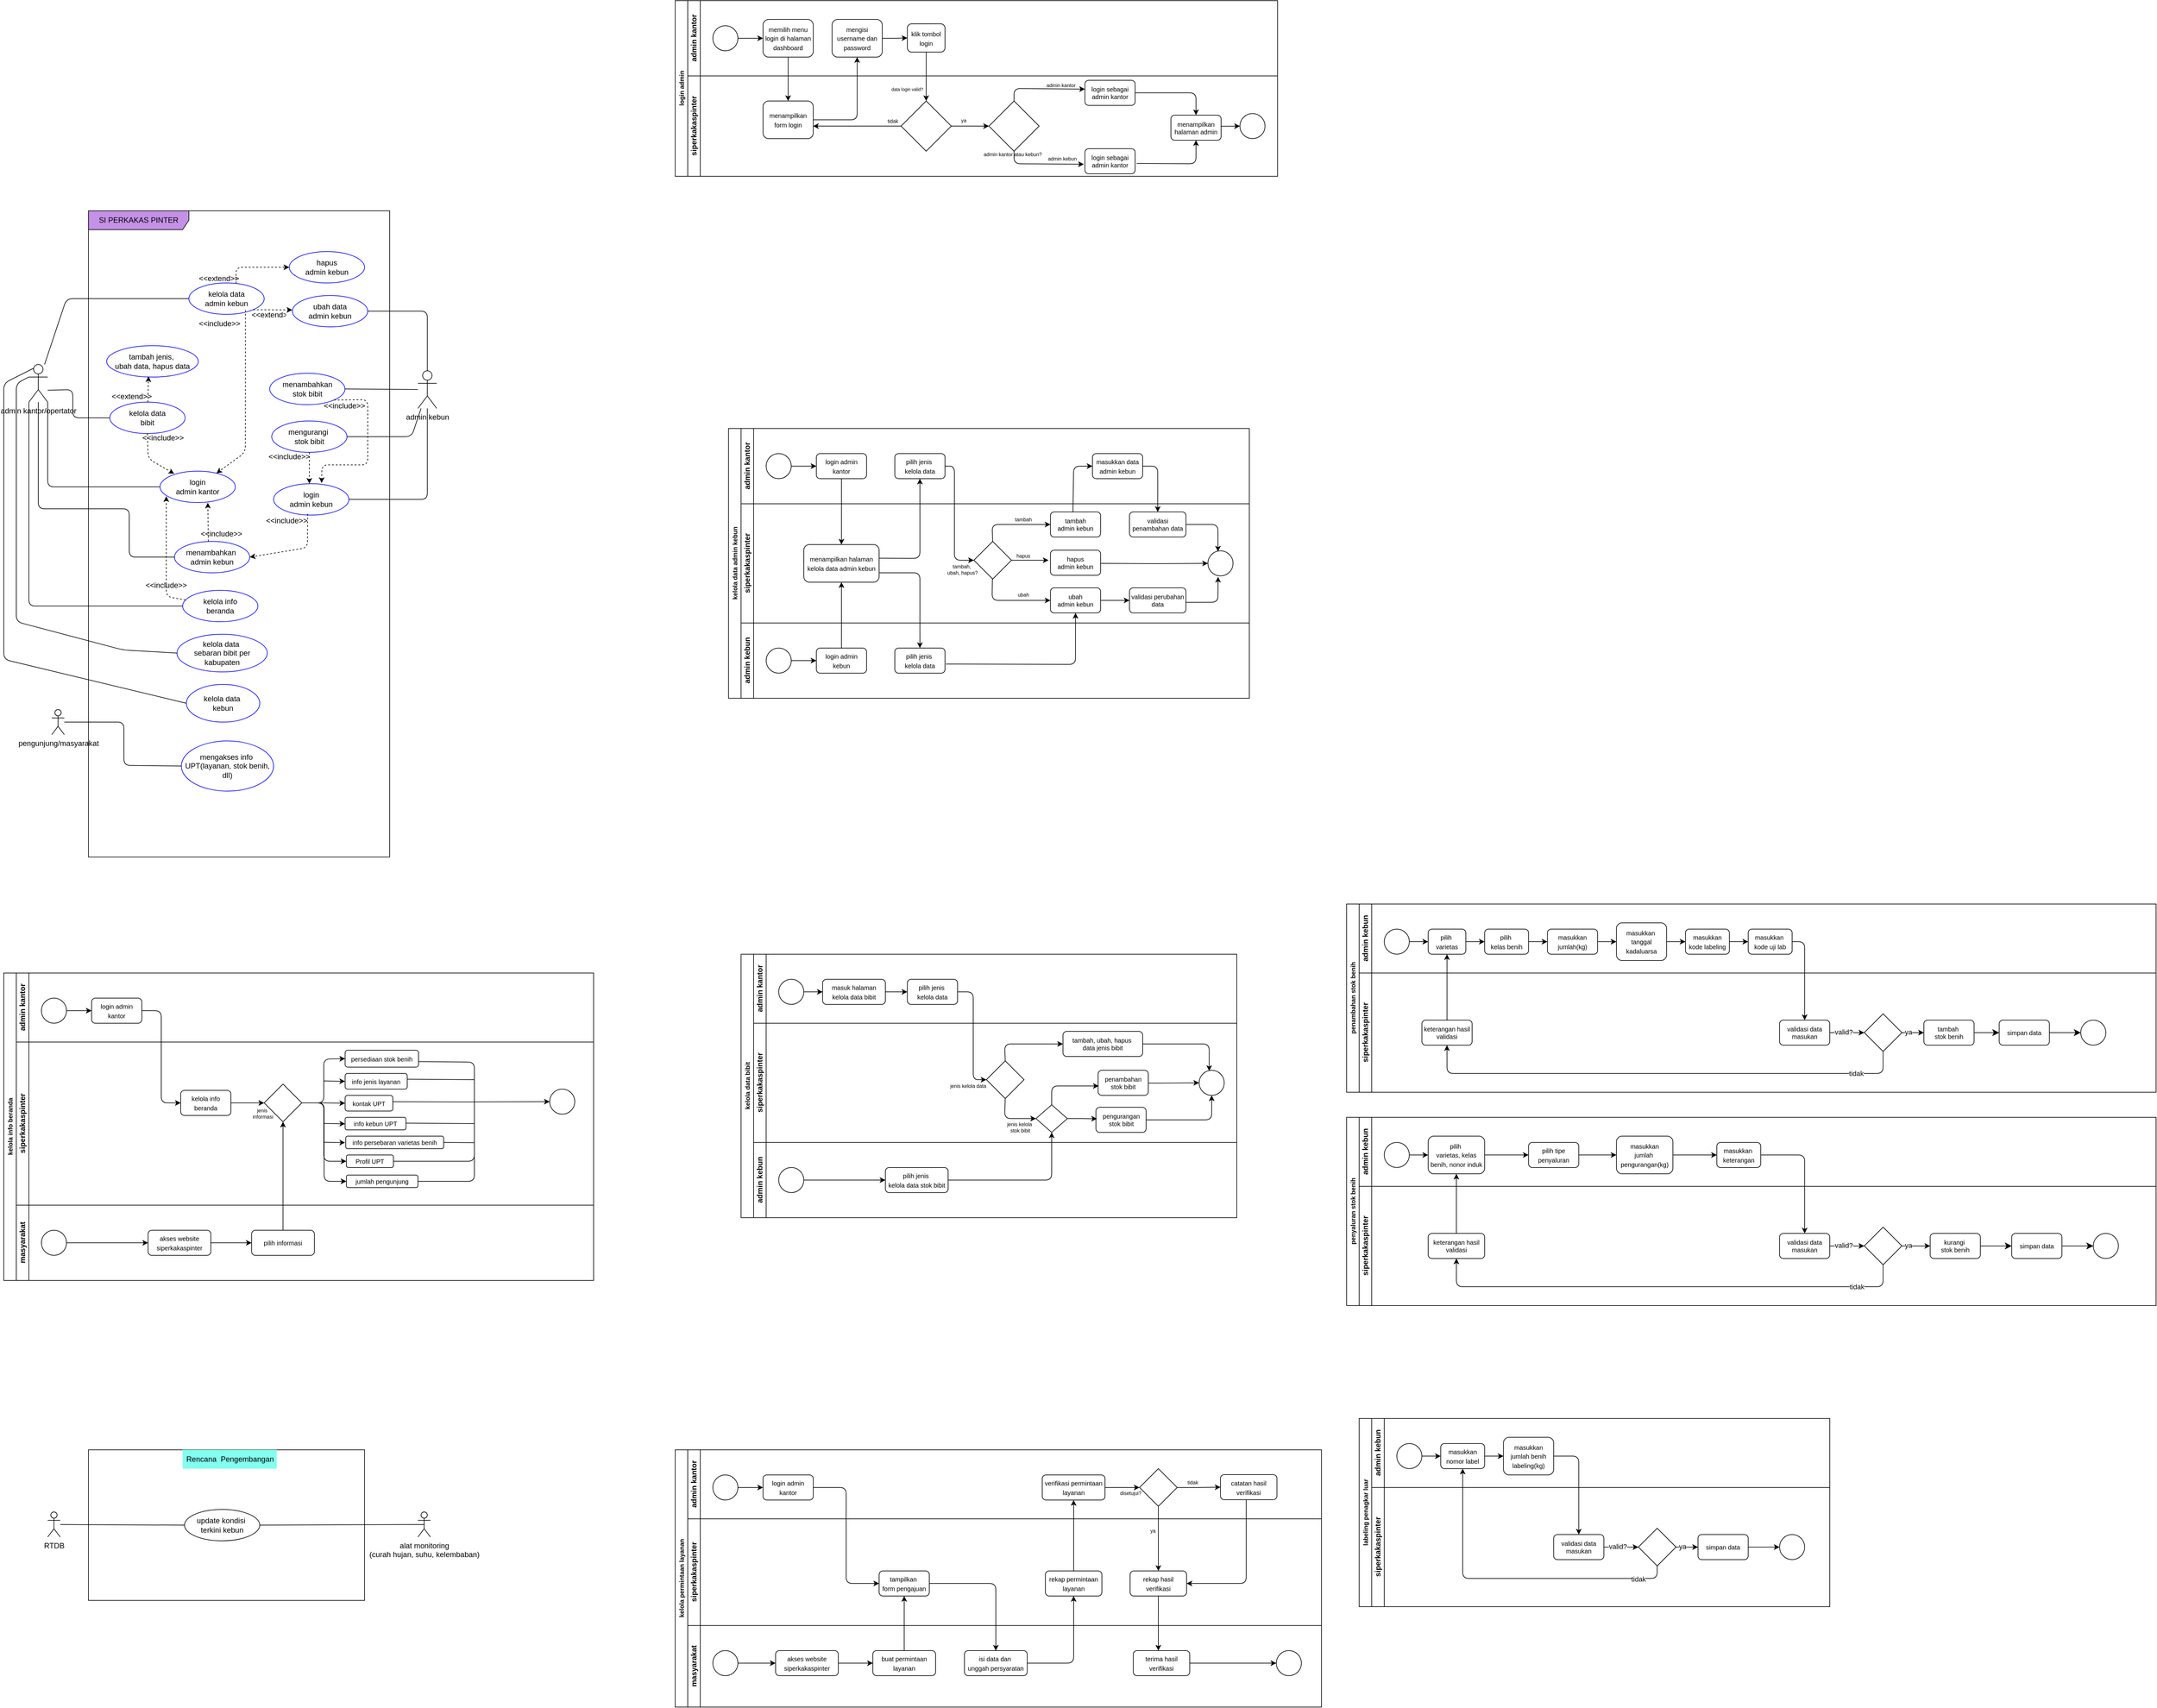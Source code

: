 <mxfile version="25.0.1" pages="2">
  <diagram name="BPMN" id="7mcct_nMjgWPXreTealT">
    <mxGraphModel dx="1229" dy="2252" grid="1" gridSize="10" guides="1" tooltips="1" connect="1" arrows="1" fold="1" page="1" pageScale="1" pageWidth="1100" pageHeight="850" math="0" shadow="0">
      <root>
        <mxCell id="0" />
        <mxCell id="1" parent="0" />
        <mxCell id="vww5mRkP5KJjSzzlBmqT-5" value="" style="rounded=0;whiteSpace=wrap;html=1;" parent="1" vertex="1">
          <mxGeometry x="205" y="920" width="440" height="240" as="geometry" />
        </mxCell>
        <mxCell id="1BV5uHkHaoKfISekXU2c-1" style="edgeStyle=none;curved=0;rounded=1;orthogonalLoop=1;jettySize=auto;html=1;entryX=0;entryY=0.5;entryDx=0;entryDy=0;fontSize=12;startSize=8;endSize=8;exitX=0.25;exitY=0.1;exitDx=0;exitDy=0;exitPerimeter=0;endArrow=none;endFill=0;" parent="1" source="vww5mRkP5KJjSzzlBmqT-1" target="wPXnm8vXPsguuOj80K1F-4" edge="1">
          <mxGeometry relative="1" as="geometry">
            <Array as="points">
              <mxPoint x="70" y="-780" />
              <mxPoint x="70" y="-340" />
            </Array>
          </mxGeometry>
        </mxCell>
        <mxCell id="vww5mRkP5KJjSzzlBmqT-1" value="admin kantor/opertator" style="shape=umlActor;verticalLabelPosition=bottom;verticalAlign=top;html=1;outlineConnect=0;" parent="1" vertex="1">
          <mxGeometry x="110" y="-810" width="30" height="60" as="geometry" />
        </mxCell>
        <mxCell id="vww5mRkP5KJjSzzlBmqT-2" value="admin kebun" style="shape=umlActor;verticalLabelPosition=bottom;verticalAlign=top;html=1;outlineConnect=0;" parent="1" vertex="1">
          <mxGeometry x="730" y="-800" width="30" height="60" as="geometry" />
        </mxCell>
        <mxCell id="vww5mRkP5KJjSzzlBmqT-6" value="Rencana&amp;nbsp; Pengembangan" style="text;strokeColor=none;fillColor=#82FFEE;align=left;verticalAlign=middle;spacingLeft=4;spacingRight=4;overflow=hidden;points=[[0,0.5],[1,0.5]];portConstraint=eastwest;rotatable=0;whiteSpace=wrap;html=1;" parent="1" vertex="1">
          <mxGeometry x="355" y="920" width="150" height="30" as="geometry" />
        </mxCell>
        <mxCell id="vww5mRkP5KJjSzzlBmqT-7" value="alat monitoring&lt;div&gt;(curah hujan, suhu, kelembaban)&lt;/div&gt;" style="shape=umlActor;verticalLabelPosition=bottom;verticalAlign=top;html=1;outlineConnect=0;" parent="1" vertex="1">
          <mxGeometry x="730" y="1019" width="20" height="40" as="geometry" />
        </mxCell>
        <mxCell id="vww5mRkP5KJjSzzlBmqT-8" value="menambahkan&amp;nbsp;&lt;div&gt;admin kebun&lt;/div&gt;" style="ellipse;whiteSpace=wrap;html=1;strokeColor=#0000FF;" parent="1" vertex="1">
          <mxGeometry x="342" y="-528" width="120" height="50" as="geometry" />
        </mxCell>
        <mxCell id="vww5mRkP5KJjSzzlBmqT-9" value="kelola data&lt;div&gt;admin kebun&lt;/div&gt;" style="ellipse;whiteSpace=wrap;html=1;strokeColor=#0000FF;shadow=0;" parent="1" vertex="1">
          <mxGeometry x="365" y="-940" width="120" height="50" as="geometry" />
        </mxCell>
        <mxCell id="vww5mRkP5KJjSzzlBmqT-10" value="pengunjung/masyarakat" style="shape=umlActor;verticalLabelPosition=bottom;verticalAlign=top;html=1;outlineConnect=0;" parent="1" vertex="1">
          <mxGeometry x="146.5" y="-260" width="20" height="40" as="geometry" />
        </mxCell>
        <mxCell id="vww5mRkP5KJjSzzlBmqT-13" value="login&lt;div&gt;admin kebun&lt;/div&gt;" style="ellipse;whiteSpace=wrap;html=1;strokeColor=#0000FF;" parent="1" vertex="1">
          <mxGeometry x="500" y="-620" width="120" height="50" as="geometry" />
        </mxCell>
        <mxCell id="vww5mRkP5KJjSzzlBmqT-14" value="" style="endArrow=none;html=1;rounded=1;entryX=1;entryY=0.5;entryDx=0;entryDy=0;endFill=0;curved=0;" parent="1" source="vww5mRkP5KJjSzzlBmqT-2" target="vww5mRkP5KJjSzzlBmqT-13" edge="1">
          <mxGeometry width="50" height="50" relative="1" as="geometry">
            <mxPoint x="400" y="-550" as="sourcePoint" />
            <mxPoint x="450" y="-600" as="targetPoint" />
            <Array as="points">
              <mxPoint x="745" y="-595" />
            </Array>
          </mxGeometry>
        </mxCell>
        <mxCell id="vww5mRkP5KJjSzzlBmqT-15" value="" style="endArrow=none;html=1;rounded=1;entryX=0;entryY=0.5;entryDx=0;entryDy=0;endFill=0;curved=0;" parent="1" source="vww5mRkP5KJjSzzlBmqT-1" target="vww5mRkP5KJjSzzlBmqT-8" edge="1">
          <mxGeometry width="50" height="50" relative="1" as="geometry">
            <mxPoint x="400" y="-550" as="sourcePoint" />
            <mxPoint x="360" y="-560" as="targetPoint" />
            <Array as="points">
              <mxPoint x="125" y="-580" />
              <mxPoint x="270" y="-580" />
              <mxPoint x="270" y="-503" />
            </Array>
          </mxGeometry>
        </mxCell>
        <mxCell id="vww5mRkP5KJjSzzlBmqT-17" value="" style="endArrow=classic;html=1;rounded=1;entryX=1;entryY=0.5;entryDx=0;entryDy=0;dashed=1;exitX=0.452;exitY=0.959;exitDx=0;exitDy=0;exitPerimeter=0;curved=0;" parent="1" source="vww5mRkP5KJjSzzlBmqT-13" target="vww5mRkP5KJjSzzlBmqT-8" edge="1">
          <mxGeometry width="50" height="50" relative="1" as="geometry">
            <mxPoint x="400" y="-540" as="sourcePoint" />
            <mxPoint x="450" y="-590" as="targetPoint" />
            <Array as="points">
              <mxPoint x="554" y="-518" />
            </Array>
          </mxGeometry>
        </mxCell>
        <mxCell id="vww5mRkP5KJjSzzlBmqT-18" value="&amp;lt;&amp;lt;include&amp;gt;&amp;gt;" style="text;strokeColor=none;fillColor=none;align=left;verticalAlign=middle;spacingLeft=4;spacingRight=4;overflow=hidden;points=[[0,0.5],[1,0.5]];portConstraint=eastwest;rotatable=0;whiteSpace=wrap;html=1;" parent="1" vertex="1">
          <mxGeometry x="482" y="-576" width="80" height="30" as="geometry" />
        </mxCell>
        <mxCell id="vww5mRkP5KJjSzzlBmqT-19" value="" style="endArrow=none;html=1;rounded=1;strokeColor=default;curved=0;startArrow=none;startFill=0;endFill=0;" parent="1" source="vww5mRkP5KJjSzzlBmqT-2" target="vww5mRkP5KJjSzzlBmqT-58" edge="1">
          <mxGeometry width="50" height="50" relative="1" as="geometry">
            <mxPoint x="740" y="-753" as="sourcePoint" />
            <mxPoint x="500" y="-635" as="targetPoint" />
            <Array as="points">
              <mxPoint x="745" y="-895" />
            </Array>
          </mxGeometry>
        </mxCell>
        <mxCell id="vww5mRkP5KJjSzzlBmqT-21" value="kelola info&lt;div&gt;beranda&lt;/div&gt;" style="ellipse;whiteSpace=wrap;html=1;strokeColor=#0000FF;" parent="1" vertex="1">
          <mxGeometry x="355" y="-450" width="120" height="50" as="geometry" />
        </mxCell>
        <mxCell id="vww5mRkP5KJjSzzlBmqT-22" value="" style="endArrow=none;html=1;rounded=1;curved=0;entryX=0;entryY=0.5;entryDx=0;entryDy=0;" parent="1" source="vww5mRkP5KJjSzzlBmqT-1" target="vww5mRkP5KJjSzzlBmqT-9" edge="1">
          <mxGeometry width="50" height="50" relative="1" as="geometry">
            <mxPoint x="410" y="-730" as="sourcePoint" />
            <mxPoint x="460" y="-780" as="targetPoint" />
            <Array as="points">
              <mxPoint x="170" y="-915" />
            </Array>
          </mxGeometry>
        </mxCell>
        <mxCell id="vww5mRkP5KJjSzzlBmqT-23" value="kelola data&lt;div&gt;bibit&lt;/div&gt;" style="ellipse;whiteSpace=wrap;html=1;strokeColor=#0000FF;" parent="1" vertex="1">
          <mxGeometry x="239" y="-750" width="120" height="50" as="geometry" />
        </mxCell>
        <mxCell id="vww5mRkP5KJjSzzlBmqT-24" value="login&lt;div&gt;admin kantor&lt;/div&gt;" style="ellipse;whiteSpace=wrap;html=1;strokeColor=#0000FF;" parent="1" vertex="1">
          <mxGeometry x="319" y="-640" width="120" height="50" as="geometry" />
        </mxCell>
        <mxCell id="vww5mRkP5KJjSzzlBmqT-25" value="&amp;lt;&amp;lt;include&amp;gt;&amp;gt;" style="text;strokeColor=none;fillColor=none;align=left;verticalAlign=middle;spacingLeft=4;spacingRight=4;overflow=hidden;points=[[0,0.5],[1,0.5]];portConstraint=eastwest;rotatable=0;whiteSpace=wrap;html=1;" parent="1" vertex="1">
          <mxGeometry x="378" y="-555" width="80" height="30" as="geometry" />
        </mxCell>
        <mxCell id="vww5mRkP5KJjSzzlBmqT-26" value="" style="endArrow=classic;html=1;rounded=0;entryX=0.435;entryY=1.006;entryDx=0;entryDy=0;dashed=1;exitX=0.25;exitY=0;exitDx=0;exitDy=0;exitPerimeter=0;entryPerimeter=0;" parent="1" edge="1">
          <mxGeometry width="50" height="50" relative="1" as="geometry">
            <mxPoint x="396" y="-528" as="sourcePoint" />
            <mxPoint x="395.2" y="-589.7" as="targetPoint" />
          </mxGeometry>
        </mxCell>
        <mxCell id="vww5mRkP5KJjSzzlBmqT-27" value="" style="endArrow=none;html=1;rounded=1;entryX=0;entryY=0.5;entryDx=0;entryDy=0;exitX=1;exitY=1;exitDx=0;exitDy=0;exitPerimeter=0;curved=0;" parent="1" source="vww5mRkP5KJjSzzlBmqT-1" target="vww5mRkP5KJjSzzlBmqT-24" edge="1">
          <mxGeometry width="50" height="50" relative="1" as="geometry">
            <mxPoint x="410" y="-500" as="sourcePoint" />
            <mxPoint x="460" y="-550" as="targetPoint" />
            <Array as="points">
              <mxPoint x="140" y="-615" />
            </Array>
          </mxGeometry>
        </mxCell>
        <mxCell id="vww5mRkP5KJjSzzlBmqT-28" value="" style="endArrow=none;html=1;rounded=1;exitX=0;exitY=0.5;exitDx=0;exitDy=0;curved=0;" parent="1" source="vww5mRkP5KJjSzzlBmqT-23" edge="1">
          <mxGeometry width="50" height="50" relative="1" as="geometry">
            <mxPoint x="410" y="-680" as="sourcePoint" />
            <mxPoint x="140" y="-769" as="targetPoint" />
            <Array as="points">
              <mxPoint x="180" y="-725" />
              <mxPoint x="180" y="-770" />
            </Array>
          </mxGeometry>
        </mxCell>
        <mxCell id="vww5mRkP5KJjSzzlBmqT-29" value="menambahkan&lt;div&gt;stok&amp;nbsp;&lt;span style=&quot;background-color: initial;&quot;&gt;bibit&lt;/span&gt;&lt;/div&gt;" style="ellipse;whiteSpace=wrap;html=1;strokeColor=#0000FF;" parent="1" vertex="1">
          <mxGeometry x="493.75" y="-796" width="120" height="50" as="geometry" />
        </mxCell>
        <mxCell id="vww5mRkP5KJjSzzlBmqT-30" value="mengurangi&amp;nbsp;&lt;div&gt;stok&amp;nbsp;&lt;span style=&quot;background-color: initial;&quot;&gt;bibit&lt;/span&gt;&lt;/div&gt;" style="ellipse;whiteSpace=wrap;html=1;strokeColor=#0000FF;" parent="1" vertex="1">
          <mxGeometry x="497" y="-720" width="120" height="50" as="geometry" />
        </mxCell>
        <mxCell id="vww5mRkP5KJjSzzlBmqT-31" value="update kondisi&amp;nbsp;&lt;div&gt;terkini kebun&lt;/div&gt;" style="ellipse;whiteSpace=wrap;html=1;" parent="1" vertex="1">
          <mxGeometry x="358" y="1015" width="120" height="50" as="geometry" />
        </mxCell>
        <mxCell id="vww5mRkP5KJjSzzlBmqT-33" value="mengakses info&amp;nbsp;&lt;div&gt;UPT(layanan, stok benih, dll)&lt;/div&gt;" style="ellipse;whiteSpace=wrap;html=1;strokeColor=#0000FF;" parent="1" vertex="1">
          <mxGeometry x="353" y="-210" width="147" height="80" as="geometry" />
        </mxCell>
        <mxCell id="vww5mRkP5KJjSzzlBmqT-34" value="" style="endArrow=none;html=1;rounded=1;entryX=0;entryY=0.5;entryDx=0;entryDy=0;curved=0;" parent="1" source="vww5mRkP5KJjSzzlBmqT-10" target="vww5mRkP5KJjSzzlBmqT-33" edge="1">
          <mxGeometry width="50" height="50" relative="1" as="geometry">
            <mxPoint x="441.5" y="-220" as="sourcePoint" />
            <mxPoint x="491.5" y="-270" as="targetPoint" />
            <Array as="points">
              <mxPoint x="261.5" y="-240" />
              <mxPoint x="261.5" y="-171" />
            </Array>
          </mxGeometry>
        </mxCell>
        <mxCell id="vww5mRkP5KJjSzzlBmqT-35" value="" style="endArrow=none;html=1;rounded=0;exitX=1;exitY=0.5;exitDx=0;exitDy=0;" parent="1" source="vww5mRkP5KJjSzzlBmqT-29" target="vww5mRkP5KJjSzzlBmqT-2" edge="1">
          <mxGeometry width="50" height="50" relative="1" as="geometry">
            <mxPoint x="410" y="-700" as="sourcePoint" />
            <mxPoint x="460" y="-750" as="targetPoint" />
          </mxGeometry>
        </mxCell>
        <mxCell id="vww5mRkP5KJjSzzlBmqT-36" value="" style="endArrow=none;html=1;rounded=1;exitX=1;exitY=0.5;exitDx=0;exitDy=0;curved=0;" parent="1" source="vww5mRkP5KJjSzzlBmqT-30" target="vww5mRkP5KJjSzzlBmqT-2" edge="1">
          <mxGeometry width="50" height="50" relative="1" as="geometry">
            <mxPoint x="560" y="-745" as="sourcePoint" />
            <mxPoint x="740" y="-759" as="targetPoint" />
            <Array as="points">
              <mxPoint x="720" y="-695" />
            </Array>
          </mxGeometry>
        </mxCell>
        <mxCell id="vww5mRkP5KJjSzzlBmqT-41" value="" style="endArrow=none;html=1;rounded=0;entryX=0.5;entryY=0.5;entryDx=0;entryDy=0;entryPerimeter=0;exitX=1;exitY=0.5;exitDx=0;exitDy=0;" parent="1" source="vww5mRkP5KJjSzzlBmqT-31" target="vww5mRkP5KJjSzzlBmqT-7" edge="1">
          <mxGeometry width="50" height="50" relative="1" as="geometry">
            <mxPoint x="370" y="1040" as="sourcePoint" />
            <mxPoint x="420" y="990" as="targetPoint" />
          </mxGeometry>
        </mxCell>
        <mxCell id="vww5mRkP5KJjSzzlBmqT-42" value="" style="endArrow=none;html=1;rounded=1;entryX=0;entryY=0.5;entryDx=0;entryDy=0;curved=0;exitX=0;exitY=1;exitDx=0;exitDy=0;exitPerimeter=0;" parent="1" source="vww5mRkP5KJjSzzlBmqT-1" target="vww5mRkP5KJjSzzlBmqT-21" edge="1">
          <mxGeometry width="50" height="50" relative="1" as="geometry">
            <mxPoint x="390" y="-710" as="sourcePoint" />
            <mxPoint x="440" y="-760" as="targetPoint" />
            <Array as="points">
              <mxPoint x="110" y="-425" />
            </Array>
          </mxGeometry>
        </mxCell>
        <mxCell id="vww5mRkP5KJjSzzlBmqT-43" value="" style="endArrow=classic;html=1;rounded=1;entryX=0.638;entryY=-0.023;entryDx=0;entryDy=0;dashed=1;exitX=1;exitY=1;exitDx=0;exitDy=0;entryPerimeter=0;curved=0;" parent="1" source="vww5mRkP5KJjSzzlBmqT-29" target="vww5mRkP5KJjSzzlBmqT-13" edge="1">
          <mxGeometry width="50" height="50" relative="1" as="geometry">
            <mxPoint x="527" y="-670" as="sourcePoint" />
            <mxPoint x="458" y="-567" as="targetPoint" />
            <Array as="points">
              <mxPoint x="650" y="-754" />
              <mxPoint x="650" y="-650" />
              <mxPoint x="577" y="-650" />
            </Array>
          </mxGeometry>
        </mxCell>
        <mxCell id="vww5mRkP5KJjSzzlBmqT-44" value="" style="endArrow=classic;html=1;rounded=0;dashed=1;exitX=0.5;exitY=1;exitDx=0;exitDy=0;" parent="1" source="vww5mRkP5KJjSzzlBmqT-30" edge="1">
          <mxGeometry width="50" height="50" relative="1" as="geometry">
            <mxPoint x="574" y="-572" as="sourcePoint" />
            <mxPoint x="557" y="-620" as="targetPoint" />
          </mxGeometry>
        </mxCell>
        <mxCell id="vww5mRkP5KJjSzzlBmqT-45" value="&amp;lt;&amp;lt;include&amp;gt;&amp;gt;" style="text;strokeColor=none;fillColor=none;align=left;verticalAlign=middle;spacingLeft=4;spacingRight=4;overflow=hidden;points=[[0,0.5],[1,0.5]];portConstraint=eastwest;rotatable=0;whiteSpace=wrap;html=1;" parent="1" vertex="1">
          <mxGeometry x="574" y="-759" width="80" height="30" as="geometry" />
        </mxCell>
        <mxCell id="vww5mRkP5KJjSzzlBmqT-46" value="&amp;lt;&amp;lt;include&amp;gt;&amp;gt;" style="text;strokeColor=none;fillColor=none;align=left;verticalAlign=middle;spacingLeft=4;spacingRight=4;overflow=hidden;points=[[0,0.5],[1,0.5]];portConstraint=eastwest;rotatable=0;whiteSpace=wrap;html=1;" parent="1" vertex="1">
          <mxGeometry x="486" y="-678" width="80" height="30" as="geometry" />
        </mxCell>
        <mxCell id="vww5mRkP5KJjSzzlBmqT-47" value="SI PERKAKAS PINTER" style="shape=umlFrame;whiteSpace=wrap;html=1;pointerEvents=0;fillColor=#C491E6;width=160;height=30;" parent="1" vertex="1">
          <mxGeometry x="205" y="-1055" width="480" height="1030" as="geometry" />
        </mxCell>
        <mxCell id="vww5mRkP5KJjSzzlBmqT-52" value="tambah jenis,&amp;nbsp;&lt;div&gt;ubah data,&amp;nbsp;&lt;span style=&quot;background-color: initial;&quot;&gt;hapus data&lt;/span&gt;&lt;/div&gt;" style="ellipse;whiteSpace=wrap;html=1;strokeColor=#0000FF;" parent="1" vertex="1">
          <mxGeometry x="234" y="-840" width="146" height="50" as="geometry" />
        </mxCell>
        <mxCell id="vww5mRkP5KJjSzzlBmqT-53" value="" style="endArrow=classic;html=1;rounded=0;entryX=0.457;entryY=0.978;entryDx=0;entryDy=0;entryPerimeter=0;dashed=1;" parent="1" source="vww5mRkP5KJjSzzlBmqT-23" target="vww5mRkP5KJjSzzlBmqT-52" edge="1">
          <mxGeometry width="50" height="50" relative="1" as="geometry">
            <mxPoint x="370" y="-670" as="sourcePoint" />
            <mxPoint x="420" y="-720" as="targetPoint" />
          </mxGeometry>
        </mxCell>
        <mxCell id="vww5mRkP5KJjSzzlBmqT-58" value="ubah data&lt;div&gt;admin kebun&lt;/div&gt;" style="ellipse;whiteSpace=wrap;html=1;strokeColor=#0000FF;" parent="1" vertex="1">
          <mxGeometry x="530" y="-920" width="120" height="50" as="geometry" />
        </mxCell>
        <mxCell id="vww5mRkP5KJjSzzlBmqT-59" value="" style="endArrow=classic;html=1;rounded=0;entryX=-0.001;entryY=0.46;entryDx=0;entryDy=0;dashed=1;exitX=1;exitY=1;exitDx=0;exitDy=0;entryPerimeter=0;" parent="1" source="vww5mRkP5KJjSzzlBmqT-9" target="vww5mRkP5KJjSzzlBmqT-58" edge="1">
          <mxGeometry width="50" height="50" relative="1" as="geometry">
            <mxPoint x="360" y="-702" as="sourcePoint" />
            <mxPoint x="504" y="-755" as="targetPoint" />
          </mxGeometry>
        </mxCell>
        <mxCell id="vww5mRkP5KJjSzzlBmqT-60" value="hapus&lt;div&gt;admin kebun&lt;/div&gt;" style="ellipse;whiteSpace=wrap;html=1;strokeColor=#0000FF;" parent="1" vertex="1">
          <mxGeometry x="525" y="-990" width="120" height="50" as="geometry" />
        </mxCell>
        <mxCell id="vww5mRkP5KJjSzzlBmqT-61" value="" style="endArrow=classic;html=1;rounded=1;entryX=0;entryY=0.5;entryDx=0;entryDy=0;dashed=1;exitX=0.628;exitY=0.012;exitDx=0;exitDy=0;exitPerimeter=0;curved=0;" parent="1" source="vww5mRkP5KJjSzzlBmqT-9" target="vww5mRkP5KJjSzzlBmqT-60" edge="1">
          <mxGeometry width="50" height="50" relative="1" as="geometry">
            <mxPoint x="460" y="-870" as="sourcePoint" />
            <mxPoint x="540" y="-885" as="targetPoint" />
            <Array as="points">
              <mxPoint x="440" y="-965" />
            </Array>
          </mxGeometry>
        </mxCell>
        <mxCell id="vww5mRkP5KJjSzzlBmqT-62" value="&amp;lt;&amp;lt;extend&amp;gt;&amp;gt;" style="text;strokeColor=none;fillColor=none;align=left;verticalAlign=middle;spacingLeft=4;spacingRight=4;overflow=hidden;points=[[0,0.5],[1,0.5]];portConstraint=eastwest;rotatable=0;whiteSpace=wrap;html=1;" parent="1" vertex="1">
          <mxGeometry x="459" y="-904" width="65" height="30" as="geometry" />
        </mxCell>
        <mxCell id="vww5mRkP5KJjSzzlBmqT-63" value="&amp;lt;&amp;lt;extend&amp;gt;&amp;gt;" style="text;strokeColor=none;fillColor=none;align=left;verticalAlign=middle;spacingLeft=4;spacingRight=4;overflow=hidden;points=[[0,0.5],[1,0.5]];portConstraint=eastwest;rotatable=0;whiteSpace=wrap;html=1;" parent="1" vertex="1">
          <mxGeometry x="375" y="-962" width="80" height="30" as="geometry" />
        </mxCell>
        <mxCell id="vww5mRkP5KJjSzzlBmqT-65" value="" style="curved=0;endArrow=classic;html=1;rounded=1;dashed=1;" parent="1" source="vww5mRkP5KJjSzzlBmqT-21" edge="1">
          <mxGeometry width="50" height="50" relative="1" as="geometry">
            <mxPoint x="258.754" y="-869.995" as="sourcePoint" />
            <mxPoint x="329" y="-600" as="targetPoint" />
            <Array as="points">
              <mxPoint x="329" y="-440" />
            </Array>
          </mxGeometry>
        </mxCell>
        <mxCell id="vww5mRkP5KJjSzzlBmqT-66" value="&amp;lt;&amp;lt;include&amp;gt;&amp;gt;" style="text;strokeColor=none;fillColor=none;align=left;verticalAlign=middle;spacingLeft=4;spacingRight=4;overflow=hidden;points=[[0,0.5],[1,0.5]];portConstraint=eastwest;rotatable=0;whiteSpace=wrap;html=1;" parent="1" vertex="1">
          <mxGeometry x="290" y="-470" width="80" height="23" as="geometry" />
        </mxCell>
        <mxCell id="vww5mRkP5KJjSzzlBmqT-68" value="" style="endArrow=classic;html=1;rounded=1;dashed=1;exitX=0.751;exitY=0.863;exitDx=0;exitDy=0;exitPerimeter=0;curved=0;" parent="1" source="vww5mRkP5KJjSzzlBmqT-9" target="vww5mRkP5KJjSzzlBmqT-24" edge="1">
          <mxGeometry width="50" height="50" relative="1" as="geometry">
            <mxPoint x="420" y="-700" as="sourcePoint" />
            <mxPoint x="470" y="-750" as="targetPoint" />
            <Array as="points">
              <mxPoint x="455" y="-670" />
            </Array>
          </mxGeometry>
        </mxCell>
        <mxCell id="vww5mRkP5KJjSzzlBmqT-70" value="&amp;lt;&amp;lt;include&amp;gt;&amp;gt;" style="text;strokeColor=none;fillColor=none;align=left;verticalAlign=middle;spacingLeft=4;spacingRight=4;overflow=hidden;points=[[0,0.5],[1,0.5]];portConstraint=eastwest;rotatable=0;whiteSpace=wrap;html=1;" parent="1" vertex="1">
          <mxGeometry x="375" y="-890" width="80" height="30" as="geometry" />
        </mxCell>
        <mxCell id="vww5mRkP5KJjSzzlBmqT-71" value="&amp;lt;&amp;lt;extend&amp;gt;&amp;gt;" style="text;strokeColor=none;fillColor=none;align=left;verticalAlign=middle;spacingLeft=4;spacingRight=4;overflow=hidden;points=[[0,0.5],[1,0.5]];portConstraint=eastwest;rotatable=0;whiteSpace=wrap;html=1;" parent="1" vertex="1">
          <mxGeometry x="236" y="-774" width="80" height="30" as="geometry" />
        </mxCell>
        <mxCell id="vww5mRkP5KJjSzzlBmqT-72" value="" style="endArrow=classic;html=1;rounded=1;entryX=0.188;entryY=0.082;entryDx=0;entryDy=0;entryPerimeter=0;dashed=1;exitX=0.5;exitY=1;exitDx=0;exitDy=0;curved=0;" parent="1" source="vww5mRkP5KJjSzzlBmqT-23" target="vww5mRkP5KJjSzzlBmqT-24" edge="1">
          <mxGeometry width="50" height="50" relative="1" as="geometry">
            <mxPoint x="309" y="-740" as="sourcePoint" />
            <mxPoint x="310" y="-780" as="targetPoint" />
            <Array as="points">
              <mxPoint x="300" y="-660" />
            </Array>
          </mxGeometry>
        </mxCell>
        <mxCell id="vww5mRkP5KJjSzzlBmqT-73" value="&amp;lt;&amp;lt;include&amp;gt;&amp;gt;" style="text;strokeColor=none;fillColor=none;align=left;verticalAlign=middle;spacingLeft=4;spacingRight=4;overflow=hidden;points=[[0,0.5],[1,0.5]];portConstraint=eastwest;rotatable=0;whiteSpace=wrap;html=1;" parent="1" vertex="1">
          <mxGeometry x="285" y="-708" width="80" height="30" as="geometry" />
        </mxCell>
        <mxCell id="vww5mRkP5KJjSzzlBmqT-74" value="RTDB" style="shape=umlActor;verticalLabelPosition=bottom;verticalAlign=top;html=1;outlineConnect=0;" parent="1" vertex="1">
          <mxGeometry x="140" y="1019" width="20" height="40" as="geometry" />
        </mxCell>
        <mxCell id="vww5mRkP5KJjSzzlBmqT-75" value="" style="endArrow=none;html=1;rounded=0;entryX=0;entryY=0.5;entryDx=0;entryDy=0;" parent="1" source="vww5mRkP5KJjSzzlBmqT-74" target="vww5mRkP5KJjSzzlBmqT-31" edge="1">
          <mxGeometry width="50" height="50" relative="1" as="geometry">
            <mxPoint x="420" y="1010" as="sourcePoint" />
            <mxPoint x="470" y="960" as="targetPoint" />
          </mxGeometry>
        </mxCell>
        <mxCell id="vGCxcVu6d6boPYqGfY3t-1" value="login admin" style="swimlane;html=1;childLayout=stackLayout;resizeParent=1;resizeParentMax=0;horizontal=0;startSize=20;horizontalStack=0;fontSize=10;" parent="1" vertex="1">
          <mxGeometry x="1140" y="-1390" width="960" height="280" as="geometry" />
        </mxCell>
        <mxCell id="vGCxcVu6d6boPYqGfY3t-2" value="" style="edgeStyle=orthogonalEdgeStyle;rounded=0;orthogonalLoop=1;jettySize=auto;html=1;endArrow=classic;endFill=1;" parent="vGCxcVu6d6boPYqGfY3t-1" source="vGCxcVu6d6boPYqGfY3t-6" target="vGCxcVu6d6boPYqGfY3t-11" edge="1">
          <mxGeometry relative="1" as="geometry" />
        </mxCell>
        <mxCell id="vGCxcVu6d6boPYqGfY3t-3" value="admin kantor" style="swimlane;html=1;startSize=20;horizontal=0;" parent="vGCxcVu6d6boPYqGfY3t-1" vertex="1">
          <mxGeometry x="20" width="940" height="120" as="geometry" />
        </mxCell>
        <mxCell id="vGCxcVu6d6boPYqGfY3t-4" value="" style="edgeStyle=orthogonalEdgeStyle;rounded=0;orthogonalLoop=1;jettySize=auto;html=1;" parent="vGCxcVu6d6boPYqGfY3t-3" source="vGCxcVu6d6boPYqGfY3t-5" target="vGCxcVu6d6boPYqGfY3t-6" edge="1">
          <mxGeometry relative="1" as="geometry" />
        </mxCell>
        <mxCell id="vGCxcVu6d6boPYqGfY3t-5" value="" style="ellipse;whiteSpace=wrap;html=1;" parent="vGCxcVu6d6boPYqGfY3t-3" vertex="1">
          <mxGeometry x="40" y="40" width="40" height="40" as="geometry" />
        </mxCell>
        <mxCell id="vGCxcVu6d6boPYqGfY3t-6" value="&lt;font style=&quot;font-size: 10px;&quot;&gt;memilih menu login di halaman dashboard&lt;/font&gt;" style="rounded=1;whiteSpace=wrap;html=1;fontFamily=Helvetica;fontSize=12;fontColor=#000000;align=center;" parent="vGCxcVu6d6boPYqGfY3t-3" vertex="1">
          <mxGeometry x="120" y="30" width="80" height="60" as="geometry" />
        </mxCell>
        <mxCell id="vGCxcVu6d6boPYqGfY3t-7" value="" style="edgeStyle=orthogonalEdgeStyle;rounded=0;orthogonalLoop=1;jettySize=auto;html=1;" parent="vGCxcVu6d6boPYqGfY3t-3" source="vGCxcVu6d6boPYqGfY3t-8" target="vGCxcVu6d6boPYqGfY3t-9" edge="1">
          <mxGeometry relative="1" as="geometry" />
        </mxCell>
        <mxCell id="vGCxcVu6d6boPYqGfY3t-8" value="&lt;font style=&quot;font-size: 10px;&quot;&gt;mengisi username dan password&lt;/font&gt;" style="rounded=1;whiteSpace=wrap;html=1;fontColor=#000000;" parent="vGCxcVu6d6boPYqGfY3t-3" vertex="1">
          <mxGeometry x="230" y="30" width="80" height="60" as="geometry" />
        </mxCell>
        <mxCell id="vGCxcVu6d6boPYqGfY3t-9" value="&lt;font style=&quot;font-size: 10px;&quot;&gt;klik tombol login&lt;/font&gt;" style="whiteSpace=wrap;html=1;fontColor=#000000;rounded=1;" parent="vGCxcVu6d6boPYqGfY3t-3" vertex="1">
          <mxGeometry x="350" y="37" width="60" height="45" as="geometry" />
        </mxCell>
        <mxCell id="vGCxcVu6d6boPYqGfY3t-10" value="siperkakaspinter" style="swimlane;html=1;startSize=20;horizontal=0;" parent="vGCxcVu6d6boPYqGfY3t-1" vertex="1">
          <mxGeometry x="20" y="120" width="940" height="160" as="geometry" />
        </mxCell>
        <mxCell id="vGCxcVu6d6boPYqGfY3t-11" value="&lt;font style=&quot;font-size: 10px;&quot;&gt;menampilkan form login&lt;/font&gt;" style="rounded=1;whiteSpace=wrap;html=1;fontFamily=Helvetica;fontSize=12;fontColor=#000000;align=center;" parent="vGCxcVu6d6boPYqGfY3t-10" vertex="1">
          <mxGeometry x="120" y="40" width="80" height="60" as="geometry" />
        </mxCell>
        <mxCell id="vGCxcVu6d6boPYqGfY3t-12" value="" style="edgeStyle=orthogonalEdgeStyle;rounded=0;orthogonalLoop=1;jettySize=auto;html=1;entryX=0.997;entryY=0.667;entryDx=0;entryDy=0;entryPerimeter=0;" parent="vGCxcVu6d6boPYqGfY3t-10" source="vGCxcVu6d6boPYqGfY3t-14" target="vGCxcVu6d6boPYqGfY3t-11" edge="1">
          <mxGeometry relative="1" as="geometry">
            <mxPoint x="280" y="80" as="targetPoint" />
          </mxGeometry>
        </mxCell>
        <mxCell id="vGCxcVu6d6boPYqGfY3t-13" value="" style="edgeStyle=orthogonalEdgeStyle;rounded=0;orthogonalLoop=1;jettySize=auto;html=1;" parent="vGCxcVu6d6boPYqGfY3t-10" source="vGCxcVu6d6boPYqGfY3t-14" target="vGCxcVu6d6boPYqGfY3t-19" edge="1">
          <mxGeometry relative="1" as="geometry" />
        </mxCell>
        <mxCell id="vGCxcVu6d6boPYqGfY3t-14" value="" style="rhombus;whiteSpace=wrap;html=1;fontColor=#000000;rounded=0;" parent="vGCxcVu6d6boPYqGfY3t-10" vertex="1">
          <mxGeometry x="340" y="40" width="80" height="80" as="geometry" />
        </mxCell>
        <mxCell id="vGCxcVu6d6boPYqGfY3t-15" value="&lt;font style=&quot;font-size: 7px;&quot;&gt;data login valid?&lt;/font&gt;" style="text;html=1;align=center;verticalAlign=middle;whiteSpace=wrap;rounded=0;" parent="vGCxcVu6d6boPYqGfY3t-10" vertex="1">
          <mxGeometry x="320" y="10" width="60" height="20" as="geometry" />
        </mxCell>
        <mxCell id="vGCxcVu6d6boPYqGfY3t-16" value="&lt;font style=&quot;font-size: 8px;&quot;&gt;tidak&lt;/font&gt;" style="text;html=1;align=center;verticalAlign=middle;whiteSpace=wrap;rounded=0;" parent="vGCxcVu6d6boPYqGfY3t-10" vertex="1">
          <mxGeometry x="307" y="63" width="40" height="15" as="geometry" />
        </mxCell>
        <mxCell id="vGCxcVu6d6boPYqGfY3t-17" value="&lt;font style=&quot;font-size: 8px;&quot;&gt;ya&lt;/font&gt;" style="text;html=1;align=center;verticalAlign=middle;whiteSpace=wrap;rounded=0;" parent="vGCxcVu6d6boPYqGfY3t-10" vertex="1">
          <mxGeometry x="420" y="62.5" width="40" height="15" as="geometry" />
        </mxCell>
        <mxCell id="vGCxcVu6d6boPYqGfY3t-18" value="menampilkan halaman admin" style="whiteSpace=wrap;html=1;fontColor=#000000;rounded=1;fontSize=10;" parent="vGCxcVu6d6boPYqGfY3t-10" vertex="1">
          <mxGeometry x="770" y="62.5" width="80" height="40" as="geometry" />
        </mxCell>
        <mxCell id="vGCxcVu6d6boPYqGfY3t-19" value="" style="rhombus;whiteSpace=wrap;html=1;fontColor=#000000;rounded=0;" parent="vGCxcVu6d6boPYqGfY3t-10" vertex="1">
          <mxGeometry x="480" y="40" width="80" height="80" as="geometry" />
        </mxCell>
        <mxCell id="vGCxcVu6d6boPYqGfY3t-20" value="" style="endArrow=classic;html=1;rounded=1;exitX=0.5;exitY=1;exitDx=0;exitDy=0;entryX=-0.022;entryY=0.62;entryDx=0;entryDy=0;entryPerimeter=0;curved=0;" parent="vGCxcVu6d6boPYqGfY3t-10" source="vGCxcVu6d6boPYqGfY3t-19" target="vGCxcVu6d6boPYqGfY3t-26" edge="1">
          <mxGeometry width="50" height="50" relative="1" as="geometry">
            <mxPoint x="520" y="150" as="sourcePoint" />
            <mxPoint x="630" y="140" as="targetPoint" />
            <Array as="points">
              <mxPoint x="520" y="140" />
            </Array>
          </mxGeometry>
        </mxCell>
        <mxCell id="vGCxcVu6d6boPYqGfY3t-21" value="&lt;font style=&quot;font-size: 8px;&quot;&gt;admin kantor atau kebun?&lt;/font&gt;" style="text;html=1;align=center;verticalAlign=middle;whiteSpace=wrap;rounded=0;fontSize=8;" parent="vGCxcVu6d6boPYqGfY3t-10" vertex="1">
          <mxGeometry x="463" y="110" width="110" height="30" as="geometry" />
        </mxCell>
        <mxCell id="vGCxcVu6d6boPYqGfY3t-22" value="" style="ellipse;whiteSpace=wrap;html=1;" parent="vGCxcVu6d6boPYqGfY3t-10" vertex="1">
          <mxGeometry x="880" y="60" width="40" height="40" as="geometry" />
        </mxCell>
        <mxCell id="vGCxcVu6d6boPYqGfY3t-23" value="" style="endArrow=classic;html=1;rounded=0;entryX=0;entryY=0.5;entryDx=0;entryDy=0;exitX=0.999;exitY=0.445;exitDx=0;exitDy=0;exitPerimeter=0;" parent="vGCxcVu6d6boPYqGfY3t-10" source="vGCxcVu6d6boPYqGfY3t-18" target="vGCxcVu6d6boPYqGfY3t-22" edge="1">
          <mxGeometry width="50" height="50" relative="1" as="geometry">
            <mxPoint x="580" y="60" as="sourcePoint" />
            <mxPoint x="630" y="10" as="targetPoint" />
          </mxGeometry>
        </mxCell>
        <mxCell id="vGCxcVu6d6boPYqGfY3t-24" value="&lt;font style=&quot;font-size: 8px;&quot;&gt;admin kantor&lt;/font&gt;" style="text;html=1;align=center;verticalAlign=middle;whiteSpace=wrap;rounded=0;fontSize=8;" parent="vGCxcVu6d6boPYqGfY3t-10" vertex="1">
          <mxGeometry x="565" y="7" width="60" height="15" as="geometry" />
        </mxCell>
        <mxCell id="vGCxcVu6d6boPYqGfY3t-25" value="login sebagai admin kantor" style="whiteSpace=wrap;html=1;fontColor=#000000;rounded=1;fontSize=10;" parent="vGCxcVu6d6boPYqGfY3t-10" vertex="1">
          <mxGeometry x="633" y="7" width="80" height="40" as="geometry" />
        </mxCell>
        <mxCell id="vGCxcVu6d6boPYqGfY3t-26" value="login sebagai admin kantor" style="whiteSpace=wrap;html=1;fontColor=#000000;rounded=1;fontSize=10;" parent="vGCxcVu6d6boPYqGfY3t-10" vertex="1">
          <mxGeometry x="633" y="116" width="80" height="40" as="geometry" />
        </mxCell>
        <mxCell id="vGCxcVu6d6boPYqGfY3t-27" value="" style="endArrow=classic;html=1;rounded=1;exitX=0.5;exitY=0;exitDx=0;exitDy=0;curved=0;entryX=0.001;entryY=0.352;entryDx=0;entryDy=0;entryPerimeter=0;" parent="vGCxcVu6d6boPYqGfY3t-10" source="vGCxcVu6d6boPYqGfY3t-19" target="vGCxcVu6d6boPYqGfY3t-25" edge="1">
          <mxGeometry width="50" height="50" relative="1" as="geometry">
            <mxPoint x="522" y="-5" as="sourcePoint" />
            <mxPoint x="630" y="23" as="targetPoint" />
            <Array as="points">
              <mxPoint x="520" y="20" />
            </Array>
          </mxGeometry>
        </mxCell>
        <mxCell id="vGCxcVu6d6boPYqGfY3t-28" value="&lt;font style=&quot;font-size: 8px;&quot;&gt;admin kebun&lt;/font&gt;" style="text;html=1;align=center;verticalAlign=middle;whiteSpace=wrap;rounded=0;fontSize=8;" parent="vGCxcVu6d6boPYqGfY3t-10" vertex="1">
          <mxGeometry x="567" y="124.5" width="60" height="15" as="geometry" />
        </mxCell>
        <mxCell id="vGCxcVu6d6boPYqGfY3t-29" value="" style="endArrow=classic;html=1;rounded=1;entryX=0.5;entryY=0;entryDx=0;entryDy=0;exitX=1;exitY=0.5;exitDx=0;exitDy=0;curved=0;" parent="vGCxcVu6d6boPYqGfY3t-10" source="vGCxcVu6d6boPYqGfY3t-25" target="vGCxcVu6d6boPYqGfY3t-18" edge="1">
          <mxGeometry width="50" height="50" relative="1" as="geometry">
            <mxPoint x="600" y="170" as="sourcePoint" />
            <mxPoint x="650" y="120" as="targetPoint" />
            <Array as="points">
              <mxPoint x="810" y="27" />
            </Array>
          </mxGeometry>
        </mxCell>
        <mxCell id="vGCxcVu6d6boPYqGfY3t-30" value="" style="endArrow=classic;html=1;rounded=1;entryX=0.5;entryY=1;entryDx=0;entryDy=0;exitX=1.03;exitY=0.586;exitDx=0;exitDy=0;exitPerimeter=0;curved=0;" parent="vGCxcVu6d6boPYqGfY3t-10" source="vGCxcVu6d6boPYqGfY3t-26" target="vGCxcVu6d6boPYqGfY3t-18" edge="1">
          <mxGeometry width="50" height="50" relative="1" as="geometry">
            <mxPoint x="600" y="170" as="sourcePoint" />
            <mxPoint x="650" y="120" as="targetPoint" />
            <Array as="points">
              <mxPoint x="810" y="140" />
            </Array>
          </mxGeometry>
        </mxCell>
        <mxCell id="vGCxcVu6d6boPYqGfY3t-31" value="" style="edgeStyle=orthogonalEdgeStyle;rounded=1;orthogonalLoop=1;jettySize=auto;html=1;curved=0;" parent="vGCxcVu6d6boPYqGfY3t-1" source="vGCxcVu6d6boPYqGfY3t-11" target="vGCxcVu6d6boPYqGfY3t-8" edge="1">
          <mxGeometry relative="1" as="geometry" />
        </mxCell>
        <mxCell id="vGCxcVu6d6boPYqGfY3t-32" value="" style="edgeStyle=orthogonalEdgeStyle;rounded=0;orthogonalLoop=1;jettySize=auto;html=1;" parent="vGCxcVu6d6boPYqGfY3t-1" source="vGCxcVu6d6boPYqGfY3t-9" target="vGCxcVu6d6boPYqGfY3t-14" edge="1">
          <mxGeometry relative="1" as="geometry">
            <mxPoint x="400" y="160" as="targetPoint" />
          </mxGeometry>
        </mxCell>
        <mxCell id="X9jyHymTiHIncxpGgTqO-2" value="kelola data admin kebun" style="swimlane;html=1;childLayout=stackLayout;resizeParent=1;resizeParentMax=0;horizontal=0;startSize=20;horizontalStack=0;fontSize=10;" parent="1" vertex="1">
          <mxGeometry x="1225" y="-708" width="830" height="430" as="geometry" />
        </mxCell>
        <mxCell id="X9jyHymTiHIncxpGgTqO-3" value="" style="edgeStyle=orthogonalEdgeStyle;rounded=0;orthogonalLoop=1;jettySize=auto;html=1;endArrow=classic;endFill=1;" parent="X9jyHymTiHIncxpGgTqO-2" source="X9jyHymTiHIncxpGgTqO-7" target="X9jyHymTiHIncxpGgTqO-12" edge="1">
          <mxGeometry relative="1" as="geometry" />
        </mxCell>
        <mxCell id="X9jyHymTiHIncxpGgTqO-4" value="admin kantor" style="swimlane;html=1;startSize=20;horizontal=0;" parent="X9jyHymTiHIncxpGgTqO-2" vertex="1">
          <mxGeometry x="20" width="810" height="120" as="geometry" />
        </mxCell>
        <mxCell id="X9jyHymTiHIncxpGgTqO-5" value="" style="edgeStyle=orthogonalEdgeStyle;rounded=0;orthogonalLoop=1;jettySize=auto;html=1;" parent="X9jyHymTiHIncxpGgTqO-4" source="X9jyHymTiHIncxpGgTqO-6" target="X9jyHymTiHIncxpGgTqO-7" edge="1">
          <mxGeometry relative="1" as="geometry" />
        </mxCell>
        <mxCell id="X9jyHymTiHIncxpGgTqO-6" value="" style="ellipse;whiteSpace=wrap;html=1;" parent="X9jyHymTiHIncxpGgTqO-4" vertex="1">
          <mxGeometry x="40" y="40" width="40" height="40" as="geometry" />
        </mxCell>
        <mxCell id="X9jyHymTiHIncxpGgTqO-7" value="&lt;font style=&quot;font-size: 10px;&quot;&gt;login admin kantor&lt;/font&gt;" style="rounded=1;whiteSpace=wrap;html=1;fontFamily=Helvetica;fontSize=12;fontColor=#000000;align=center;" parent="X9jyHymTiHIncxpGgTqO-4" vertex="1">
          <mxGeometry x="120" y="40" width="80" height="40" as="geometry" />
        </mxCell>
        <mxCell id="X9jyHymTiHIncxpGgTqO-37" value="&lt;font style=&quot;font-size: 10px;&quot;&gt;pilih jenis&amp;nbsp;&lt;/font&gt;&lt;div&gt;&lt;font style=&quot;font-size: 10px;&quot;&gt;kelola data&lt;/font&gt;&lt;/div&gt;" style="rounded=1;whiteSpace=wrap;html=1;fontFamily=Helvetica;fontSize=12;fontColor=#000000;align=center;" parent="X9jyHymTiHIncxpGgTqO-4" vertex="1">
          <mxGeometry x="245" y="40" width="80" height="40" as="geometry" />
        </mxCell>
        <mxCell id="vTM4mkaadCfJC5KGGH6D-39" value="&lt;span style=&quot;font-size: 10px;&quot;&gt;masukkan data admin kebun&lt;/span&gt;" style="rounded=1;whiteSpace=wrap;html=1;fontFamily=Helvetica;fontSize=12;fontColor=#000000;align=center;" parent="X9jyHymTiHIncxpGgTqO-4" vertex="1">
          <mxGeometry x="560" y="40" width="80" height="40" as="geometry" />
        </mxCell>
        <mxCell id="X9jyHymTiHIncxpGgTqO-11" value="siperkakaspinter" style="swimlane;html=1;startSize=20;horizontal=0;" parent="X9jyHymTiHIncxpGgTqO-2" vertex="1">
          <mxGeometry x="20" y="120" width="810" height="190" as="geometry" />
        </mxCell>
        <mxCell id="X9jyHymTiHIncxpGgTqO-12" value="&lt;font style=&quot;font-size: 10px;&quot;&gt;menampilkan halaman kelola data admin kebun&lt;/font&gt;" style="rounded=1;whiteSpace=wrap;html=1;fontFamily=Helvetica;fontSize=12;fontColor=#000000;align=center;" parent="X9jyHymTiHIncxpGgTqO-11" vertex="1">
          <mxGeometry x="100" y="65" width="120" height="60" as="geometry" />
        </mxCell>
        <mxCell id="X9jyHymTiHIncxpGgTqO-23" value="" style="ellipse;whiteSpace=wrap;html=1;" parent="X9jyHymTiHIncxpGgTqO-11" vertex="1">
          <mxGeometry x="744" y="75" width="40" height="40" as="geometry" />
        </mxCell>
        <mxCell id="X9jyHymTiHIncxpGgTqO-25" value="&lt;font style=&quot;font-size: 8px;&quot;&gt;tambah&lt;/font&gt;" style="text;html=1;align=center;verticalAlign=middle;whiteSpace=wrap;rounded=0;fontSize=8;" parent="X9jyHymTiHIncxpGgTqO-11" vertex="1">
          <mxGeometry x="420" y="17" width="60" height="15" as="geometry" />
        </mxCell>
        <mxCell id="X9jyHymTiHIncxpGgTqO-26" value="tambah&lt;div&gt;admin kebun&lt;/div&gt;" style="whiteSpace=wrap;html=1;fontColor=#000000;rounded=1;fontSize=10;" parent="X9jyHymTiHIncxpGgTqO-11" vertex="1">
          <mxGeometry x="493" y="13" width="80" height="40" as="geometry" />
        </mxCell>
        <mxCell id="X9jyHymTiHIncxpGgTqO-28" value="" style="endArrow=classic;html=1;rounded=1;exitX=0.5;exitY=0;exitDx=0;exitDy=0;curved=0;entryX=0;entryY=0.5;entryDx=0;entryDy=0;" parent="X9jyHymTiHIncxpGgTqO-11" source="X9jyHymTiHIncxpGgTqO-15" target="X9jyHymTiHIncxpGgTqO-26" edge="1">
          <mxGeometry width="50" height="50" relative="1" as="geometry">
            <mxPoint x="520" y="40" as="sourcePoint" />
            <mxPoint x="630" y="23" as="targetPoint" />
            <Array as="points">
              <mxPoint x="400" y="33" />
            </Array>
          </mxGeometry>
        </mxCell>
        <mxCell id="X9jyHymTiHIncxpGgTqO-15" value="" style="rhombus;whiteSpace=wrap;html=1;fontColor=#000000;rounded=0;" parent="X9jyHymTiHIncxpGgTqO-11" vertex="1">
          <mxGeometry x="371" y="60" width="60" height="60" as="geometry" />
        </mxCell>
        <mxCell id="X9jyHymTiHIncxpGgTqO-39" value="&lt;font style=&quot;font-size: 8px;&quot;&gt;tambah,&amp;nbsp;&lt;/font&gt;&lt;div&gt;&lt;font style=&quot;font-size: 8px;&quot;&gt;ubah, hapus?&lt;/font&gt;&lt;/div&gt;" style="text;html=1;align=center;verticalAlign=middle;whiteSpace=wrap;rounded=0;fontSize=8;" parent="X9jyHymTiHIncxpGgTqO-11" vertex="1">
          <mxGeometry x="298" y="90" width="110" height="30" as="geometry" />
        </mxCell>
        <mxCell id="X9jyHymTiHIncxpGgTqO-68" style="edgeStyle=orthogonalEdgeStyle;rounded=0;orthogonalLoop=1;jettySize=auto;html=1;entryX=0;entryY=0.5;entryDx=0;entryDy=0;" parent="X9jyHymTiHIncxpGgTqO-11" target="X9jyHymTiHIncxpGgTqO-23" edge="1">
          <mxGeometry relative="1" as="geometry">
            <mxPoint x="573" y="95" as="sourcePoint" />
            <mxPoint x="744" y="96" as="targetPoint" />
          </mxGeometry>
        </mxCell>
        <mxCell id="X9jyHymTiHIncxpGgTqO-56" value="hapus&lt;div&gt;admin kebun&lt;/div&gt;" style="whiteSpace=wrap;html=1;fontColor=#000000;rounded=1;fontSize=10;" parent="X9jyHymTiHIncxpGgTqO-11" vertex="1">
          <mxGeometry x="493" y="74" width="80" height="40" as="geometry" />
        </mxCell>
        <mxCell id="vTM4mkaadCfJC5KGGH6D-63" style="edgeStyle=orthogonalEdgeStyle;rounded=0;orthogonalLoop=1;jettySize=auto;html=1;entryX=0;entryY=0.5;entryDx=0;entryDy=0;" parent="X9jyHymTiHIncxpGgTqO-11" source="X9jyHymTiHIncxpGgTqO-57" target="X9jyHymTiHIncxpGgTqO-65" edge="1">
          <mxGeometry relative="1" as="geometry" />
        </mxCell>
        <mxCell id="X9jyHymTiHIncxpGgTqO-57" value="ubah&lt;div&gt;admin kebun&lt;/div&gt;" style="whiteSpace=wrap;html=1;fontColor=#000000;rounded=1;fontSize=10;" parent="X9jyHymTiHIncxpGgTqO-11" vertex="1">
          <mxGeometry x="493" y="134" width="80" height="40" as="geometry" />
        </mxCell>
        <mxCell id="X9jyHymTiHIncxpGgTqO-59" value="" style="endArrow=classic;html=1;rounded=0;exitX=1;exitY=0.5;exitDx=0;exitDy=0;entryX=-0.037;entryY=0.4;entryDx=0;entryDy=0;entryPerimeter=0;" parent="X9jyHymTiHIncxpGgTqO-11" source="X9jyHymTiHIncxpGgTqO-15" target="X9jyHymTiHIncxpGgTqO-56" edge="1">
          <mxGeometry width="50" height="50" relative="1" as="geometry">
            <mxPoint x="570" y="140" as="sourcePoint" />
            <mxPoint x="620" y="90" as="targetPoint" />
          </mxGeometry>
        </mxCell>
        <mxCell id="X9jyHymTiHIncxpGgTqO-63" value="" style="endArrow=classic;html=1;rounded=1;curved=0;entryX=0;entryY=0.5;entryDx=0;entryDy=0;" parent="X9jyHymTiHIncxpGgTqO-11" source="X9jyHymTiHIncxpGgTqO-15" target="X9jyHymTiHIncxpGgTqO-57" edge="1">
          <mxGeometry width="50" height="50" relative="1" as="geometry">
            <mxPoint x="240" y="130" as="sourcePoint" />
            <mxPoint x="305" y="250" as="targetPoint" />
            <Array as="points">
              <mxPoint x="400" y="154" />
            </Array>
          </mxGeometry>
        </mxCell>
        <mxCell id="X9jyHymTiHIncxpGgTqO-64" value="validasi penambahan data" style="whiteSpace=wrap;html=1;fontColor=#000000;rounded=1;fontSize=10;" parent="X9jyHymTiHIncxpGgTqO-11" vertex="1">
          <mxGeometry x="619" y="13" width="90" height="40" as="geometry" />
        </mxCell>
        <mxCell id="X9jyHymTiHIncxpGgTqO-65" value="validasi perubahan data" style="whiteSpace=wrap;html=1;fontColor=#000000;rounded=1;fontSize=10;" parent="X9jyHymTiHIncxpGgTqO-11" vertex="1">
          <mxGeometry x="619" y="134" width="90" height="40" as="geometry" />
        </mxCell>
        <mxCell id="X9jyHymTiHIncxpGgTqO-69" value="" style="endArrow=classic;html=1;rounded=1;exitX=1;exitY=0.5;exitDx=0;exitDy=0;curved=0;entryX=0.4;entryY=0.029;entryDx=0;entryDy=0;entryPerimeter=0;" parent="X9jyHymTiHIncxpGgTqO-11" source="X9jyHymTiHIncxpGgTqO-64" target="X9jyHymTiHIncxpGgTqO-23" edge="1">
          <mxGeometry width="50" height="50" relative="1" as="geometry">
            <mxPoint x="718" y="46.5" as="sourcePoint" />
            <mxPoint x="810" y="19.5" as="targetPoint" />
            <Array as="points">
              <mxPoint x="760" y="33" />
            </Array>
          </mxGeometry>
        </mxCell>
        <mxCell id="X9jyHymTiHIncxpGgTqO-70" value="" style="endArrow=classic;html=1;rounded=1;exitX=1.001;exitY=0.579;exitDx=0;exitDy=0;curved=0;entryX=0.404;entryY=1.037;entryDx=0;entryDy=0;entryPerimeter=0;exitPerimeter=0;" parent="X9jyHymTiHIncxpGgTqO-11" source="X9jyHymTiHIncxpGgTqO-65" target="X9jyHymTiHIncxpGgTqO-23" edge="1">
          <mxGeometry width="50" height="50" relative="1" as="geometry">
            <mxPoint x="709" y="150" as="sourcePoint" />
            <mxPoint x="760" y="193" as="targetPoint" />
            <Array as="points">
              <mxPoint x="760" y="157" />
            </Array>
          </mxGeometry>
        </mxCell>
        <mxCell id="vTM4mkaadCfJC5KGGH6D-66" value="&lt;font style=&quot;font-size: 8px;&quot;&gt;hapus&lt;/font&gt;" style="text;html=1;align=center;verticalAlign=middle;whiteSpace=wrap;rounded=0;fontSize=8;" parent="X9jyHymTiHIncxpGgTqO-11" vertex="1">
          <mxGeometry x="420" y="75" width="60" height="15" as="geometry" />
        </mxCell>
        <mxCell id="vTM4mkaadCfJC5KGGH6D-67" value="&lt;font style=&quot;font-size: 8px;&quot;&gt;ubah&lt;/font&gt;" style="text;html=1;align=center;verticalAlign=middle;whiteSpace=wrap;rounded=0;fontSize=8;" parent="X9jyHymTiHIncxpGgTqO-11" vertex="1">
          <mxGeometry x="420" y="137" width="60" height="15" as="geometry" />
        </mxCell>
        <mxCell id="X9jyHymTiHIncxpGgTqO-40" value="admin kebun" style="swimlane;html=1;startSize=20;horizontal=0;" parent="X9jyHymTiHIncxpGgTqO-2" vertex="1">
          <mxGeometry x="20" y="310" width="810" height="120" as="geometry">
            <mxRectangle x="990" y="520" width="40" height="100" as="alternateBounds" />
          </mxGeometry>
        </mxCell>
        <mxCell id="X9jyHymTiHIncxpGgTqO-41" value="" style="edgeStyle=orthogonalEdgeStyle;rounded=0;orthogonalLoop=1;jettySize=auto;html=1;" parent="X9jyHymTiHIncxpGgTqO-40" source="X9jyHymTiHIncxpGgTqO-42" target="X9jyHymTiHIncxpGgTqO-43" edge="1">
          <mxGeometry relative="1" as="geometry" />
        </mxCell>
        <mxCell id="X9jyHymTiHIncxpGgTqO-42" value="" style="ellipse;whiteSpace=wrap;html=1;" parent="X9jyHymTiHIncxpGgTqO-40" vertex="1">
          <mxGeometry x="40" y="40" width="40" height="40" as="geometry" />
        </mxCell>
        <mxCell id="X9jyHymTiHIncxpGgTqO-43" value="&lt;font style=&quot;font-size: 10px;&quot;&gt;login admin kebun&lt;/font&gt;" style="rounded=1;whiteSpace=wrap;html=1;fontFamily=Helvetica;fontSize=12;fontColor=#000000;align=center;" parent="X9jyHymTiHIncxpGgTqO-40" vertex="1">
          <mxGeometry x="120" y="40" width="80" height="40" as="geometry" />
        </mxCell>
        <mxCell id="X9jyHymTiHIncxpGgTqO-46" value="&lt;font style=&quot;font-size: 10px;&quot;&gt;pilih jenis&amp;nbsp;&lt;/font&gt;&lt;div&gt;&lt;font style=&quot;font-size: 10px;&quot;&gt;kelola data&lt;/font&gt;&lt;/div&gt;" style="rounded=1;whiteSpace=wrap;html=1;fontFamily=Helvetica;fontSize=12;fontColor=#000000;align=center;" parent="X9jyHymTiHIncxpGgTqO-40" vertex="1">
          <mxGeometry x="245" y="40" width="80" height="40" as="geometry" />
        </mxCell>
        <mxCell id="X9jyHymTiHIncxpGgTqO-45" style="edgeStyle=orthogonalEdgeStyle;rounded=0;orthogonalLoop=1;jettySize=auto;html=1;entryX=0.5;entryY=1;entryDx=0;entryDy=0;" parent="X9jyHymTiHIncxpGgTqO-2" source="X9jyHymTiHIncxpGgTqO-43" target="X9jyHymTiHIncxpGgTqO-12" edge="1">
          <mxGeometry relative="1" as="geometry" />
        </mxCell>
        <mxCell id="X9jyHymTiHIncxpGgTqO-50" value="" style="endArrow=classic;html=1;rounded=1;exitX=1;exitY=0.75;exitDx=0;exitDy=0;curved=0;entryX=0.5;entryY=0;entryDx=0;entryDy=0;" parent="X9jyHymTiHIncxpGgTqO-2" source="X9jyHymTiHIncxpGgTqO-12" target="X9jyHymTiHIncxpGgTqO-46" edge="1">
          <mxGeometry width="50" height="50" relative="1" as="geometry">
            <mxPoint x="249" y="280" as="sourcePoint" />
            <mxPoint x="362" y="261" as="targetPoint" />
            <Array as="points">
              <mxPoint x="305" y="230" />
            </Array>
          </mxGeometry>
        </mxCell>
        <mxCell id="X9jyHymTiHIncxpGgTqO-51" value="" style="endArrow=classic;html=1;rounded=1;exitX=0.999;exitY=0.363;exitDx=0;exitDy=0;curved=0;entryX=0.5;entryY=1;entryDx=0;entryDy=0;exitPerimeter=0;" parent="X9jyHymTiHIncxpGgTqO-2" source="X9jyHymTiHIncxpGgTqO-12" target="X9jyHymTiHIncxpGgTqO-37" edge="1">
          <mxGeometry width="50" height="50" relative="1" as="geometry">
            <mxPoint x="250" y="240" as="sourcePoint" />
            <mxPoint x="315" y="360" as="targetPoint" />
            <Array as="points">
              <mxPoint x="305" y="207" />
            </Array>
          </mxGeometry>
        </mxCell>
        <mxCell id="X9jyHymTiHIncxpGgTqO-54" value="" style="endArrow=classic;html=1;rounded=1;exitX=1;exitY=0.5;exitDx=0;exitDy=0;curved=0;entryX=0;entryY=0.5;entryDx=0;entryDy=0;" parent="X9jyHymTiHIncxpGgTqO-2" source="X9jyHymTiHIncxpGgTqO-37" target="X9jyHymTiHIncxpGgTqO-15" edge="1">
          <mxGeometry width="50" height="50" relative="1" as="geometry">
            <mxPoint x="250" y="217" as="sourcePoint" />
            <mxPoint x="315" y="90" as="targetPoint" />
            <Array as="points">
              <mxPoint x="360" y="60" />
              <mxPoint x="360" y="210" />
            </Array>
          </mxGeometry>
        </mxCell>
        <mxCell id="X9jyHymTiHIncxpGgTqO-62" value="" style="endArrow=classic;html=1;rounded=1;exitX=1.019;exitY=0.638;exitDx=0;exitDy=0;curved=0;entryX=0.5;entryY=1;entryDx=0;entryDy=0;exitPerimeter=0;" parent="X9jyHymTiHIncxpGgTqO-2" source="X9jyHymTiHIncxpGgTqO-46" target="X9jyHymTiHIncxpGgTqO-57" edge="1">
          <mxGeometry width="50" height="50" relative="1" as="geometry">
            <mxPoint x="250" y="240" as="sourcePoint" />
            <mxPoint x="315" y="360" as="targetPoint" />
            <Array as="points">
              <mxPoint x="553" y="376" />
            </Array>
          </mxGeometry>
        </mxCell>
        <mxCell id="vTM4mkaadCfJC5KGGH6D-41" value="" style="endArrow=classic;html=1;rounded=1;curved=0;entryX=0.5;entryY=0;entryDx=0;entryDy=0;exitX=1;exitY=0.5;exitDx=0;exitDy=0;" parent="X9jyHymTiHIncxpGgTqO-2" source="vTM4mkaadCfJC5KGGH6D-39" target="X9jyHymTiHIncxpGgTqO-64" edge="1">
          <mxGeometry width="50" height="50" relative="1" as="geometry">
            <mxPoint x="670" y="60" as="sourcePoint" />
            <mxPoint x="743" y="53" as="targetPoint" />
            <Array as="points">
              <mxPoint x="684" y="60" />
            </Array>
          </mxGeometry>
        </mxCell>
        <mxCell id="vTM4mkaadCfJC5KGGH6D-42" value="" style="endArrow=classic;html=1;rounded=1;curved=0;entryX=0;entryY=0.5;entryDx=0;entryDy=0;exitX=0.449;exitY=0.007;exitDx=0;exitDy=0;exitPerimeter=0;" parent="X9jyHymTiHIncxpGgTqO-2" source="X9jyHymTiHIncxpGgTqO-26" target="vTM4mkaadCfJC5KGGH6D-39" edge="1">
          <mxGeometry width="50" height="50" relative="1" as="geometry">
            <mxPoint x="670" y="70" as="sourcePoint" />
            <mxPoint x="694" y="143" as="targetPoint" />
            <Array as="points">
              <mxPoint x="550" y="60" />
            </Array>
          </mxGeometry>
        </mxCell>
        <mxCell id="vTM4mkaadCfJC5KGGH6D-3" value="kelola data bibit" style="swimlane;html=1;childLayout=stackLayout;resizeParent=1;resizeParentMax=0;horizontal=0;startSize=20;horizontalStack=0;fontSize=10;" parent="1" vertex="1">
          <mxGeometry x="1245" y="130" width="790" height="420" as="geometry" />
        </mxCell>
        <mxCell id="vTM4mkaadCfJC5KGGH6D-5" value="admin kantor" style="swimlane;html=1;startSize=20;horizontal=0;" parent="vTM4mkaadCfJC5KGGH6D-3" vertex="1">
          <mxGeometry x="20" width="770" height="110" as="geometry" />
        </mxCell>
        <mxCell id="vTM4mkaadCfJC5KGGH6D-6" value="" style="edgeStyle=orthogonalEdgeStyle;rounded=0;orthogonalLoop=1;jettySize=auto;html=1;" parent="vTM4mkaadCfJC5KGGH6D-5" source="vTM4mkaadCfJC5KGGH6D-7" target="vTM4mkaadCfJC5KGGH6D-8" edge="1">
          <mxGeometry relative="1" as="geometry" />
        </mxCell>
        <mxCell id="vTM4mkaadCfJC5KGGH6D-7" value="" style="ellipse;whiteSpace=wrap;html=1;" parent="vTM4mkaadCfJC5KGGH6D-5" vertex="1">
          <mxGeometry x="40" y="40" width="40" height="40" as="geometry" />
        </mxCell>
        <mxCell id="vTM4mkaadCfJC5KGGH6D-64" style="edgeStyle=orthogonalEdgeStyle;rounded=0;orthogonalLoop=1;jettySize=auto;html=1;entryX=0;entryY=0.5;entryDx=0;entryDy=0;" parent="vTM4mkaadCfJC5KGGH6D-5" source="vTM4mkaadCfJC5KGGH6D-8" target="vTM4mkaadCfJC5KGGH6D-9" edge="1">
          <mxGeometry relative="1" as="geometry" />
        </mxCell>
        <mxCell id="vTM4mkaadCfJC5KGGH6D-8" value="&lt;font style=&quot;font-size: 10px;&quot;&gt;masuk halaman kelola data bibit&lt;/font&gt;" style="rounded=1;whiteSpace=wrap;html=1;fontFamily=Helvetica;fontSize=12;fontColor=#000000;align=center;" parent="vTM4mkaadCfJC5KGGH6D-5" vertex="1">
          <mxGeometry x="110" y="40" width="100" height="40" as="geometry" />
        </mxCell>
        <mxCell id="vTM4mkaadCfJC5KGGH6D-9" value="&lt;font style=&quot;font-size: 10px;&quot;&gt;pilih jenis&amp;nbsp;&lt;/font&gt;&lt;div&gt;&lt;font style=&quot;font-size: 10px;&quot;&gt;kelola data&lt;/font&gt;&lt;/div&gt;" style="rounded=1;whiteSpace=wrap;html=1;fontFamily=Helvetica;fontSize=12;fontColor=#000000;align=center;" parent="vTM4mkaadCfJC5KGGH6D-5" vertex="1">
          <mxGeometry x="245" y="40" width="80" height="40" as="geometry" />
        </mxCell>
        <mxCell id="vTM4mkaadCfJC5KGGH6D-79" value="" style="endArrow=classic;html=1;rounded=1;exitX=1;exitY=0.5;exitDx=0;exitDy=0;curved=0;entryX=0;entryY=0.5;entryDx=0;entryDy=0;" parent="vTM4mkaadCfJC5KGGH6D-3" source="vTM4mkaadCfJC5KGGH6D-9" target="vTM4mkaadCfJC5KGGH6D-72" edge="1">
          <mxGeometry width="50" height="50" relative="1" as="geometry">
            <mxPoint x="431" y="180" as="sourcePoint" />
            <mxPoint x="380" y="180" as="targetPoint" />
            <Array as="points">
              <mxPoint x="370" y="60" />
              <mxPoint x="370" y="200" />
            </Array>
          </mxGeometry>
        </mxCell>
        <mxCell id="vTM4mkaadCfJC5KGGH6D-68" value="siperkakaspinter" style="swimlane;html=1;startSize=20;horizontal=0;" parent="vTM4mkaadCfJC5KGGH6D-3" vertex="1">
          <mxGeometry x="20" y="110" width="770" height="190" as="geometry" />
        </mxCell>
        <mxCell id="vTM4mkaadCfJC5KGGH6D-69" value="" style="ellipse;whiteSpace=wrap;html=1;" parent="vTM4mkaadCfJC5KGGH6D-68" vertex="1">
          <mxGeometry x="710" y="75" width="40" height="40" as="geometry" />
        </mxCell>
        <mxCell id="vTM4mkaadCfJC5KGGH6D-70" value="tambah, ubah, hapus&amp;nbsp;&lt;div&gt;data&amp;nbsp;&lt;span style=&quot;background-color: initial;&quot;&gt;jenis bibit&lt;/span&gt;&lt;/div&gt;" style="whiteSpace=wrap;html=1;fontColor=#000000;rounded=1;fontSize=10;" parent="vTM4mkaadCfJC5KGGH6D-68" vertex="1">
          <mxGeometry x="493" y="13" width="127" height="40" as="geometry" />
        </mxCell>
        <mxCell id="vTM4mkaadCfJC5KGGH6D-71" value="" style="endArrow=classic;html=1;rounded=1;exitX=0.5;exitY=0;exitDx=0;exitDy=0;curved=0;entryX=0;entryY=0.5;entryDx=0;entryDy=0;" parent="vTM4mkaadCfJC5KGGH6D-68" source="vTM4mkaadCfJC5KGGH6D-72" target="vTM4mkaadCfJC5KGGH6D-70" edge="1">
          <mxGeometry width="50" height="50" relative="1" as="geometry">
            <mxPoint x="520" y="40" as="sourcePoint" />
            <mxPoint x="630" y="23" as="targetPoint" />
            <Array as="points">
              <mxPoint x="400" y="33" />
            </Array>
          </mxGeometry>
        </mxCell>
        <mxCell id="vTM4mkaadCfJC5KGGH6D-72" value="" style="rhombus;whiteSpace=wrap;html=1;fontColor=#000000;rounded=0;" parent="vTM4mkaadCfJC5KGGH6D-68" vertex="1">
          <mxGeometry x="371" y="60" width="60" height="60" as="geometry" />
        </mxCell>
        <mxCell id="vTM4mkaadCfJC5KGGH6D-73" value="jenis kelola data" style="text;html=1;align=center;verticalAlign=middle;whiteSpace=wrap;rounded=0;fontSize=8;" parent="vTM4mkaadCfJC5KGGH6D-68" vertex="1">
          <mxGeometry x="307" y="91" width="70" height="17" as="geometry" />
        </mxCell>
        <mxCell id="vTM4mkaadCfJC5KGGH6D-74" style="edgeStyle=orthogonalEdgeStyle;rounded=0;orthogonalLoop=1;jettySize=auto;html=1;entryX=0;entryY=0.5;entryDx=0;entryDy=0;" parent="vTM4mkaadCfJC5KGGH6D-68" target="vTM4mkaadCfJC5KGGH6D-69" edge="1">
          <mxGeometry relative="1" as="geometry">
            <mxPoint x="573" y="95" as="sourcePoint" />
            <mxPoint x="744" y="96" as="targetPoint" />
          </mxGeometry>
        </mxCell>
        <mxCell id="vTM4mkaadCfJC5KGGH6D-75" value="penambahan stok bibit" style="whiteSpace=wrap;html=1;fontColor=#000000;rounded=1;fontSize=10;" parent="vTM4mkaadCfJC5KGGH6D-68" vertex="1">
          <mxGeometry x="549" y="75" width="80" height="40" as="geometry" />
        </mxCell>
        <mxCell id="vTM4mkaadCfJC5KGGH6D-76" value="pengurangan stok bibit" style="whiteSpace=wrap;html=1;fontColor=#000000;rounded=1;fontSize=10;" parent="vTM4mkaadCfJC5KGGH6D-68" vertex="1">
          <mxGeometry x="545.5" y="134" width="80" height="40" as="geometry" />
        </mxCell>
        <mxCell id="vTM4mkaadCfJC5KGGH6D-77" value="" style="endArrow=classic;html=1;rounded=1;exitX=1;exitY=0.5;exitDx=0;exitDy=0;curved=0;entryX=0.4;entryY=0.029;entryDx=0;entryDy=0;entryPerimeter=0;" parent="vTM4mkaadCfJC5KGGH6D-68" source="vTM4mkaadCfJC5KGGH6D-70" target="vTM4mkaadCfJC5KGGH6D-69" edge="1">
          <mxGeometry width="50" height="50" relative="1" as="geometry">
            <mxPoint x="709" y="33" as="sourcePoint" />
            <mxPoint x="810" y="19.5" as="targetPoint" />
            <Array as="points">
              <mxPoint x="726" y="33" />
            </Array>
          </mxGeometry>
        </mxCell>
        <mxCell id="vTM4mkaadCfJC5KGGH6D-78" value="" style="endArrow=classic;html=1;rounded=1;curved=0;entryX=0.5;entryY=1;entryDx=0;entryDy=0;" parent="vTM4mkaadCfJC5KGGH6D-68" source="vTM4mkaadCfJC5KGGH6D-76" target="vTM4mkaadCfJC5KGGH6D-69" edge="1">
          <mxGeometry width="50" height="50" relative="1" as="geometry">
            <mxPoint x="630" y="157" as="sourcePoint" />
            <mxPoint x="760" y="193" as="targetPoint" />
            <Array as="points">
              <mxPoint x="730" y="154" />
            </Array>
          </mxGeometry>
        </mxCell>
        <mxCell id="vTM4mkaadCfJC5KGGH6D-80" value="" style="rhombus;whiteSpace=wrap;html=1;fontColor=#000000;rounded=0;" parent="vTM4mkaadCfJC5KGGH6D-68" vertex="1">
          <mxGeometry x="450" y="130" width="50" height="44" as="geometry" />
        </mxCell>
        <mxCell id="vTM4mkaadCfJC5KGGH6D-82" value="" style="endArrow=classic;html=1;rounded=1;exitX=0.5;exitY=1;exitDx=0;exitDy=0;curved=0;entryX=0;entryY=0.5;entryDx=0;entryDy=0;" parent="vTM4mkaadCfJC5KGGH6D-68" source="vTM4mkaadCfJC5KGGH6D-72" target="vTM4mkaadCfJC5KGGH6D-80" edge="1">
          <mxGeometry width="50" height="50" relative="1" as="geometry">
            <mxPoint x="401" y="120" as="sourcePoint" />
            <mxPoint x="493" y="93" as="targetPoint" />
            <Array as="points">
              <mxPoint x="400" y="152" />
            </Array>
          </mxGeometry>
        </mxCell>
        <mxCell id="vTM4mkaadCfJC5KGGH6D-83" value="" style="endArrow=classic;html=1;rounded=1;curved=0;entryX=0.012;entryY=0.625;entryDx=0;entryDy=0;exitX=0.5;exitY=0;exitDx=0;exitDy=0;entryPerimeter=0;" parent="vTM4mkaadCfJC5KGGH6D-68" source="vTM4mkaadCfJC5KGGH6D-80" target="vTM4mkaadCfJC5KGGH6D-75" edge="1">
          <mxGeometry width="50" height="50" relative="1" as="geometry">
            <mxPoint x="480" y="120" as="sourcePoint" />
            <mxPoint x="543" y="102" as="targetPoint" />
            <Array as="points">
              <mxPoint x="475" y="100" />
            </Array>
          </mxGeometry>
        </mxCell>
        <mxCell id="vTM4mkaadCfJC5KGGH6D-85" style="edgeStyle=orthogonalEdgeStyle;rounded=0;orthogonalLoop=1;jettySize=auto;html=1;entryX=0.021;entryY=0.457;entryDx=0;entryDy=0;entryPerimeter=0;" parent="vTM4mkaadCfJC5KGGH6D-68" source="vTM4mkaadCfJC5KGGH6D-80" target="vTM4mkaadCfJC5KGGH6D-76" edge="1">
          <mxGeometry relative="1" as="geometry" />
        </mxCell>
        <mxCell id="vTM4mkaadCfJC5KGGH6D-88" value="jenis kelola&amp;nbsp;&lt;div&gt;stok bibit&lt;/div&gt;" style="text;html=1;align=center;verticalAlign=middle;whiteSpace=wrap;rounded=0;fontSize=8;" parent="vTM4mkaadCfJC5KGGH6D-68" vertex="1">
          <mxGeometry x="390" y="157" width="70" height="17" as="geometry" />
        </mxCell>
        <mxCell id="vTM4mkaadCfJC5KGGH6D-87" value="" style="endArrow=classic;html=1;rounded=1;curved=0;entryX=0.5;entryY=1;entryDx=0;entryDy=0;exitX=1;exitY=0.5;exitDx=0;exitDy=0;" parent="vTM4mkaadCfJC5KGGH6D-3" source="vTM4mkaadCfJC5KGGH6D-81" target="vTM4mkaadCfJC5KGGH6D-80" edge="1">
          <mxGeometry width="50" height="50" relative="1" as="geometry">
            <mxPoint x="380" y="390" as="sourcePoint" />
            <mxPoint x="446" y="354" as="targetPoint" />
            <Array as="points">
              <mxPoint x="495" y="360" />
            </Array>
          </mxGeometry>
        </mxCell>
        <mxCell id="vTM4mkaadCfJC5KGGH6D-10" value="admin kebun" style="swimlane;html=1;startSize=20;horizontal=0;" parent="vTM4mkaadCfJC5KGGH6D-3" vertex="1">
          <mxGeometry x="20" y="300" width="770" height="120" as="geometry" />
        </mxCell>
        <mxCell id="vTM4mkaadCfJC5KGGH6D-86" style="edgeStyle=orthogonalEdgeStyle;rounded=0;orthogonalLoop=1;jettySize=auto;html=1;entryX=0;entryY=0.5;entryDx=0;entryDy=0;" parent="vTM4mkaadCfJC5KGGH6D-10" source="vTM4mkaadCfJC5KGGH6D-12" target="vTM4mkaadCfJC5KGGH6D-81" edge="1">
          <mxGeometry relative="1" as="geometry" />
        </mxCell>
        <mxCell id="vTM4mkaadCfJC5KGGH6D-12" value="" style="ellipse;whiteSpace=wrap;html=1;" parent="vTM4mkaadCfJC5KGGH6D-10" vertex="1">
          <mxGeometry x="40" y="40" width="40" height="40" as="geometry" />
        </mxCell>
        <mxCell id="vTM4mkaadCfJC5KGGH6D-81" value="&lt;font style=&quot;font-size: 10px;&quot;&gt;pilih jenis&amp;nbsp;&lt;/font&gt;&lt;div&gt;&lt;font style=&quot;font-size: 10px;&quot;&gt;kelola data stok bibit&lt;/font&gt;&lt;/div&gt;" style="rounded=1;whiteSpace=wrap;html=1;fontFamily=Helvetica;fontSize=12;fontColor=#000000;align=center;" parent="vTM4mkaadCfJC5KGGH6D-10" vertex="1">
          <mxGeometry x="210" y="40" width="100" height="40" as="geometry" />
        </mxCell>
        <mxCell id="P7iKJWBIdshpI6L1AGiM-1" value="kelola info beranda" style="swimlane;html=1;childLayout=stackLayout;resizeParent=1;resizeParentMax=0;horizontal=0;startSize=20;horizontalStack=0;fontSize=10;" parent="1" vertex="1">
          <mxGeometry x="70" y="160" width="940" height="490" as="geometry" />
        </mxCell>
        <mxCell id="P7iKJWBIdshpI6L1AGiM-2" value="admin kantor" style="swimlane;html=1;startSize=20;horizontal=0;" parent="P7iKJWBIdshpI6L1AGiM-1" vertex="1">
          <mxGeometry x="20" width="920" height="110" as="geometry" />
        </mxCell>
        <mxCell id="P7iKJWBIdshpI6L1AGiM-3" value="" style="edgeStyle=orthogonalEdgeStyle;rounded=0;orthogonalLoop=1;jettySize=auto;html=1;" parent="P7iKJWBIdshpI6L1AGiM-2" source="P7iKJWBIdshpI6L1AGiM-4" target="P7iKJWBIdshpI6L1AGiM-6" edge="1">
          <mxGeometry relative="1" as="geometry" />
        </mxCell>
        <mxCell id="P7iKJWBIdshpI6L1AGiM-4" value="" style="ellipse;whiteSpace=wrap;html=1;" parent="P7iKJWBIdshpI6L1AGiM-2" vertex="1">
          <mxGeometry x="40" y="40" width="40" height="40" as="geometry" />
        </mxCell>
        <mxCell id="P7iKJWBIdshpI6L1AGiM-6" value="&lt;font style=&quot;font-size: 10px;&quot;&gt;login admin&lt;/font&gt;&lt;div&gt;&lt;font style=&quot;font-size: 10px;&quot;&gt;kantor&lt;/font&gt;&lt;/div&gt;" style="rounded=1;whiteSpace=wrap;html=1;fontFamily=Helvetica;fontSize=12;fontColor=#000000;align=center;" parent="P7iKJWBIdshpI6L1AGiM-2" vertex="1">
          <mxGeometry x="120" y="40" width="80" height="40" as="geometry" />
        </mxCell>
        <mxCell id="P7iKJWBIdshpI6L1AGiM-8" value="siperkakaspinter" style="swimlane;html=1;startSize=20;horizontal=0;" parent="P7iKJWBIdshpI6L1AGiM-1" vertex="1">
          <mxGeometry x="20" y="110" width="920" height="260" as="geometry" />
        </mxCell>
        <mxCell id="P7iKJWBIdshpI6L1AGiM-9" value="" style="ellipse;whiteSpace=wrap;html=1;" parent="P7iKJWBIdshpI6L1AGiM-8" vertex="1">
          <mxGeometry x="850" y="75" width="40" height="40" as="geometry" />
        </mxCell>
        <mxCell id="P7iKJWBIdshpI6L1AGiM-10" value="persediaan stok benih" style="whiteSpace=wrap;html=1;fontColor=#000000;rounded=1;fontSize=10;" parent="P7iKJWBIdshpI6L1AGiM-8" vertex="1">
          <mxGeometry x="524" y="13" width="117" height="27" as="geometry" />
        </mxCell>
        <mxCell id="P7iKJWBIdshpI6L1AGiM-39" style="edgeStyle=orthogonalEdgeStyle;rounded=0;orthogonalLoop=1;jettySize=auto;html=1;exitX=1;exitY=0.5;exitDx=0;exitDy=0;entryX=0;entryY=0.5;entryDx=0;entryDy=0;" parent="P7iKJWBIdshpI6L1AGiM-8" source="P7iKJWBIdshpI6L1AGiM-12" target="P7iKJWBIdshpI6L1AGiM-35" edge="1">
          <mxGeometry relative="1" as="geometry" />
        </mxCell>
        <mxCell id="wPXnm8vXPsguuOj80K1F-2" style="edgeStyle=orthogonalEdgeStyle;rounded=1;orthogonalLoop=1;jettySize=auto;html=1;entryX=0;entryY=0.5;entryDx=0;entryDy=0;curved=0;" parent="P7iKJWBIdshpI6L1AGiM-8" source="P7iKJWBIdshpI6L1AGiM-12" target="wPXnm8vXPsguuOj80K1F-1" edge="1">
          <mxGeometry relative="1" as="geometry" />
        </mxCell>
        <mxCell id="P7iKJWBIdshpI6L1AGiM-12" value="" style="rhombus;whiteSpace=wrap;html=1;fontColor=#000000;rounded=0;" parent="P7iKJWBIdshpI6L1AGiM-8" vertex="1">
          <mxGeometry x="395" y="67" width="60" height="60" as="geometry" />
        </mxCell>
        <mxCell id="P7iKJWBIdshpI6L1AGiM-14" style="edgeStyle=orthogonalEdgeStyle;rounded=0;orthogonalLoop=1;jettySize=auto;html=1;entryX=0;entryY=0.5;entryDx=0;entryDy=0;" parent="P7iKJWBIdshpI6L1AGiM-8" target="P7iKJWBIdshpI6L1AGiM-9" edge="1">
          <mxGeometry relative="1" as="geometry">
            <mxPoint x="573" y="95" as="sourcePoint" />
            <mxPoint x="744" y="96" as="targetPoint" />
          </mxGeometry>
        </mxCell>
        <mxCell id="P7iKJWBIdshpI6L1AGiM-15" value="info jenis layanan" style="whiteSpace=wrap;html=1;fontColor=#000000;rounded=1;fontSize=10;" parent="P7iKJWBIdshpI6L1AGiM-8" vertex="1">
          <mxGeometry x="524" y="50" width="99" height="25" as="geometry" />
        </mxCell>
        <mxCell id="P7iKJWBIdshpI6L1AGiM-16" value="info kebun UPT" style="whiteSpace=wrap;html=1;fontColor=#000000;rounded=1;fontSize=10;" parent="P7iKJWBIdshpI6L1AGiM-8" vertex="1">
          <mxGeometry x="524" y="120" width="97" height="20" as="geometry" />
        </mxCell>
        <mxCell id="P7iKJWBIdshpI6L1AGiM-23" value="jenis&amp;nbsp;&lt;div&gt;informasi&lt;/div&gt;" style="text;html=1;align=center;verticalAlign=middle;whiteSpace=wrap;rounded=0;fontSize=8;" parent="P7iKJWBIdshpI6L1AGiM-8" vertex="1">
          <mxGeometry x="358" y="105" width="70" height="17" as="geometry" />
        </mxCell>
        <mxCell id="P7iKJWBIdshpI6L1AGiM-7" value="&lt;span style=&quot;font-size: 10px;&quot;&gt;kelola info beranda&lt;/span&gt;" style="rounded=1;whiteSpace=wrap;html=1;fontFamily=Helvetica;fontSize=12;fontColor=#000000;align=center;" parent="P7iKJWBIdshpI6L1AGiM-8" vertex="1">
          <mxGeometry x="262" y="77" width="80" height="40" as="geometry" />
        </mxCell>
        <mxCell id="P7iKJWBIdshpI6L1AGiM-24" value="" style="endArrow=classic;html=1;rounded=1;exitX=1;exitY=0.5;exitDx=0;exitDy=0;curved=0;entryX=0;entryY=0.5;entryDx=0;entryDy=0;" parent="P7iKJWBIdshpI6L1AGiM-8" source="P7iKJWBIdshpI6L1AGiM-7" target="P7iKJWBIdshpI6L1AGiM-12" edge="1">
          <mxGeometry width="50" height="50" relative="1" as="geometry">
            <mxPoint x="411" y="77" as="sourcePoint" />
            <mxPoint x="360" y="77" as="targetPoint" />
            <Array as="points">
              <mxPoint x="350" y="97" />
            </Array>
          </mxGeometry>
        </mxCell>
        <mxCell id="P7iKJWBIdshpI6L1AGiM-35" value="kontak UPT" style="whiteSpace=wrap;html=1;fontColor=#000000;rounded=1;fontSize=10;" parent="P7iKJWBIdshpI6L1AGiM-8" vertex="1">
          <mxGeometry x="524" y="85" width="76" height="25" as="geometry" />
        </mxCell>
        <mxCell id="P7iKJWBIdshpI6L1AGiM-37" value="info persebaran varietas benih" style="whiteSpace=wrap;html=1;fontColor=#000000;rounded=1;fontSize=10;" parent="P7iKJWBIdshpI6L1AGiM-8" vertex="1">
          <mxGeometry x="525" y="150" width="156" height="20" as="geometry" />
        </mxCell>
        <mxCell id="P7iKJWBIdshpI6L1AGiM-38" value="Profil UPT" style="whiteSpace=wrap;html=1;fontColor=#000000;rounded=1;fontSize=10;" parent="P7iKJWBIdshpI6L1AGiM-8" vertex="1">
          <mxGeometry x="526" y="180" width="75" height="20" as="geometry" />
        </mxCell>
        <mxCell id="P7iKJWBIdshpI6L1AGiM-40" value="" style="endArrow=classic;html=1;rounded=1;exitX=1;exitY=0.5;exitDx=0;exitDy=0;entryX=0;entryY=0.5;entryDx=0;entryDy=0;curved=0;" parent="P7iKJWBIdshpI6L1AGiM-8" source="P7iKJWBIdshpI6L1AGiM-12" target="P7iKJWBIdshpI6L1AGiM-38" edge="1">
          <mxGeometry width="50" height="50" relative="1" as="geometry">
            <mxPoint x="570" y="160" as="sourcePoint" />
            <mxPoint x="620" y="110" as="targetPoint" />
            <Array as="points">
              <mxPoint x="490" y="97" />
              <mxPoint x="490" y="190" />
            </Array>
          </mxGeometry>
        </mxCell>
        <mxCell id="P7iKJWBIdshpI6L1AGiM-41" value="" style="endArrow=classic;html=1;rounded=1;exitX=1;exitY=0.5;exitDx=0;exitDy=0;entryX=0;entryY=0.5;entryDx=0;entryDy=0;curved=0;" parent="P7iKJWBIdshpI6L1AGiM-8" source="P7iKJWBIdshpI6L1AGiM-12" target="P7iKJWBIdshpI6L1AGiM-10" edge="1">
          <mxGeometry width="50" height="50" relative="1" as="geometry">
            <mxPoint x="465" y="107" as="sourcePoint" />
            <mxPoint x="536" y="200" as="targetPoint" />
            <Array as="points">
              <mxPoint x="490" y="97" />
              <mxPoint x="490" y="27" />
            </Array>
          </mxGeometry>
        </mxCell>
        <mxCell id="P7iKJWBIdshpI6L1AGiM-42" value="" style="endArrow=classic;html=1;rounded=1;curved=0;entryX=-0.001;entryY=0.425;entryDx=0;entryDy=0;entryPerimeter=0;" parent="P7iKJWBIdshpI6L1AGiM-8" edge="1">
          <mxGeometry width="50" height="50" relative="1" as="geometry">
            <mxPoint x="490" y="62" as="sourcePoint" />
            <mxPoint x="523.901" y="62.625" as="targetPoint" />
            <Array as="points" />
          </mxGeometry>
        </mxCell>
        <mxCell id="P7iKJWBIdshpI6L1AGiM-43" value="" style="endArrow=classic;html=1;rounded=1;curved=0;entryX=-0.001;entryY=0.425;entryDx=0;entryDy=0;entryPerimeter=0;" parent="P7iKJWBIdshpI6L1AGiM-8" edge="1">
          <mxGeometry width="50" height="50" relative="1" as="geometry">
            <mxPoint x="490.1" y="129.69" as="sourcePoint" />
            <mxPoint x="524.001" y="130.315" as="targetPoint" />
            <Array as="points" />
          </mxGeometry>
        </mxCell>
        <mxCell id="P7iKJWBIdshpI6L1AGiM-44" value="" style="endArrow=classic;html=1;rounded=1;curved=0;entryX=-0.001;entryY=0.425;entryDx=0;entryDy=0;entryPerimeter=0;" parent="P7iKJWBIdshpI6L1AGiM-8" edge="1">
          <mxGeometry width="50" height="50" relative="1" as="geometry">
            <mxPoint x="490.1" y="159.69" as="sourcePoint" />
            <mxPoint x="524.001" y="160.315" as="targetPoint" />
            <Array as="points" />
          </mxGeometry>
        </mxCell>
        <mxCell id="P7iKJWBIdshpI6L1AGiM-46" value="" style="endArrow=none;html=1;rounded=0;entryX=1;entryY=0.5;entryDx=0;entryDy=0;" parent="P7iKJWBIdshpI6L1AGiM-8" edge="1">
          <mxGeometry width="50" height="50" relative="1" as="geometry">
            <mxPoint x="730" y="100" as="sourcePoint" />
            <mxPoint x="623" y="59.25" as="targetPoint" />
            <Array as="points">
              <mxPoint x="730" y="60" />
            </Array>
          </mxGeometry>
        </mxCell>
        <mxCell id="P7iKJWBIdshpI6L1AGiM-47" value="" style="endArrow=none;html=1;rounded=1;entryX=1;entryY=0.5;entryDx=0;entryDy=0;curved=0;" parent="P7iKJWBIdshpI6L1AGiM-8" edge="1">
          <mxGeometry width="50" height="50" relative="1" as="geometry">
            <mxPoint x="730" y="96" as="sourcePoint" />
            <mxPoint x="601.0" y="190" as="targetPoint" />
            <Array as="points">
              <mxPoint x="730" y="190" />
            </Array>
          </mxGeometry>
        </mxCell>
        <mxCell id="P7iKJWBIdshpI6L1AGiM-48" value="" style="endArrow=none;html=1;rounded=0;entryX=1;entryY=0.5;entryDx=0;entryDy=0;" parent="P7iKJWBIdshpI6L1AGiM-8" edge="1">
          <mxGeometry width="50" height="50" relative="1" as="geometry">
            <mxPoint x="728" y="130" as="sourcePoint" />
            <mxPoint x="621" y="129.25" as="targetPoint" />
            <Array as="points">
              <mxPoint x="730" y="130" />
            </Array>
          </mxGeometry>
        </mxCell>
        <mxCell id="P7iKJWBIdshpI6L1AGiM-49" value="" style="endArrow=none;html=1;rounded=0;entryX=1;entryY=0.5;entryDx=0;entryDy=0;" parent="P7iKJWBIdshpI6L1AGiM-8" target="P7iKJWBIdshpI6L1AGiM-37" edge="1">
          <mxGeometry width="50" height="50" relative="1" as="geometry">
            <mxPoint x="728" y="160.38" as="sourcePoint" />
            <mxPoint x="621" y="159.63" as="targetPoint" />
            <Array as="points">
              <mxPoint x="730" y="160.38" />
            </Array>
          </mxGeometry>
        </mxCell>
        <mxCell id="wPXnm8vXPsguuOj80K1F-3" style="edgeStyle=orthogonalEdgeStyle;rounded=1;orthogonalLoop=1;jettySize=auto;html=1;curved=0;endArrow=none;endFill=0;" parent="P7iKJWBIdshpI6L1AGiM-8" source="wPXnm8vXPsguuOj80K1F-1" edge="1">
          <mxGeometry relative="1" as="geometry">
            <mxPoint x="730" y="80" as="targetPoint" />
            <Array as="points">
              <mxPoint x="730" y="222" />
              <mxPoint x="730" y="95" />
            </Array>
          </mxGeometry>
        </mxCell>
        <mxCell id="wPXnm8vXPsguuOj80K1F-1" value="jumlah pengunjung" style="whiteSpace=wrap;html=1;fontColor=#000000;rounded=1;fontSize=10;" parent="P7iKJWBIdshpI6L1AGiM-8" vertex="1">
          <mxGeometry x="526" y="212" width="114" height="20" as="geometry" />
        </mxCell>
        <mxCell id="P7iKJWBIdshpI6L1AGiM-25" value="masyarakat" style="swimlane;html=1;startSize=20;horizontal=0;" parent="P7iKJWBIdshpI6L1AGiM-1" vertex="1">
          <mxGeometry x="20" y="370" width="920" height="120" as="geometry" />
        </mxCell>
        <mxCell id="P7iKJWBIdshpI6L1AGiM-26" style="edgeStyle=orthogonalEdgeStyle;rounded=0;orthogonalLoop=1;jettySize=auto;html=1;entryX=0;entryY=0.5;entryDx=0;entryDy=0;" parent="P7iKJWBIdshpI6L1AGiM-25" source="P7iKJWBIdshpI6L1AGiM-27" target="P7iKJWBIdshpI6L1AGiM-28" edge="1">
          <mxGeometry relative="1" as="geometry" />
        </mxCell>
        <mxCell id="P7iKJWBIdshpI6L1AGiM-27" value="" style="ellipse;whiteSpace=wrap;html=1;" parent="P7iKJWBIdshpI6L1AGiM-25" vertex="1">
          <mxGeometry x="40" y="40" width="40" height="40" as="geometry" />
        </mxCell>
        <mxCell id="P7iKJWBIdshpI6L1AGiM-34" style="edgeStyle=orthogonalEdgeStyle;rounded=0;orthogonalLoop=1;jettySize=auto;html=1;entryX=0;entryY=0.5;entryDx=0;entryDy=0;" parent="P7iKJWBIdshpI6L1AGiM-25" source="P7iKJWBIdshpI6L1AGiM-28" target="P7iKJWBIdshpI6L1AGiM-33" edge="1">
          <mxGeometry relative="1" as="geometry" />
        </mxCell>
        <mxCell id="P7iKJWBIdshpI6L1AGiM-28" value="&lt;span style=&quot;font-size: 10px;&quot;&gt;akses website&lt;/span&gt;&lt;div&gt;&lt;span style=&quot;font-size: 10px;&quot;&gt;siperkakaspinter&lt;/span&gt;&lt;/div&gt;" style="rounded=1;whiteSpace=wrap;html=1;fontFamily=Helvetica;fontSize=12;fontColor=#000000;align=center;" parent="P7iKJWBIdshpI6L1AGiM-25" vertex="1">
          <mxGeometry x="210" y="40" width="100" height="40" as="geometry" />
        </mxCell>
        <mxCell id="P7iKJWBIdshpI6L1AGiM-33" value="&lt;span style=&quot;font-size: 10px;&quot;&gt;pilih informasi&lt;/span&gt;" style="rounded=1;whiteSpace=wrap;html=1;fontFamily=Helvetica;fontSize=12;fontColor=#000000;align=center;" parent="P7iKJWBIdshpI6L1AGiM-25" vertex="1">
          <mxGeometry x="375" y="40" width="100" height="40" as="geometry" />
        </mxCell>
        <mxCell id="P7iKJWBIdshpI6L1AGiM-5" style="edgeStyle=orthogonalEdgeStyle;rounded=1;orthogonalLoop=1;jettySize=auto;html=1;entryX=0;entryY=0.5;entryDx=0;entryDy=0;curved=0;" parent="P7iKJWBIdshpI6L1AGiM-1" source="P7iKJWBIdshpI6L1AGiM-6" target="P7iKJWBIdshpI6L1AGiM-7" edge="1">
          <mxGeometry relative="1" as="geometry" />
        </mxCell>
        <mxCell id="P7iKJWBIdshpI6L1AGiM-36" style="edgeStyle=orthogonalEdgeStyle;rounded=0;orthogonalLoop=1;jettySize=auto;html=1;entryX=0.5;entryY=1;entryDx=0;entryDy=0;" parent="P7iKJWBIdshpI6L1AGiM-1" source="P7iKJWBIdshpI6L1AGiM-33" target="P7iKJWBIdshpI6L1AGiM-12" edge="1">
          <mxGeometry relative="1" as="geometry" />
        </mxCell>
        <mxCell id="P7iKJWBIdshpI6L1AGiM-30" value="kelola data&amp;nbsp;&lt;div&gt;sebaran bibit per kabupaten&lt;/div&gt;" style="ellipse;whiteSpace=wrap;html=1;strokeColor=#0000FF;" parent="1" vertex="1">
          <mxGeometry x="346" y="-380" width="144" height="60" as="geometry" />
        </mxCell>
        <mxCell id="P7iKJWBIdshpI6L1AGiM-31" value="" style="endArrow=none;html=1;rounded=1;entryX=0;entryY=0.5;entryDx=0;entryDy=0;curved=0;exitX=0;exitY=0.333;exitDx=0;exitDy=0;exitPerimeter=0;" parent="1" source="vww5mRkP5KJjSzzlBmqT-1" target="P7iKJWBIdshpI6L1AGiM-30" edge="1">
          <mxGeometry width="50" height="50" relative="1" as="geometry">
            <mxPoint x="120" y="-740" as="sourcePoint" />
            <mxPoint x="365" y="-415" as="targetPoint" />
            <Array as="points">
              <mxPoint x="90" y="-780" />
              <mxPoint x="90" y="-400" />
              <mxPoint x="260" y="-355" />
            </Array>
          </mxGeometry>
        </mxCell>
        <mxCell id="P7iKJWBIdshpI6L1AGiM-45" value="" style="endArrow=none;html=1;rounded=1;entryX=1;entryY=0.671;entryDx=0;entryDy=0;entryPerimeter=0;curved=0;" parent="1" target="P7iKJWBIdshpI6L1AGiM-10" edge="1">
          <mxGeometry width="50" height="50" relative="1" as="geometry">
            <mxPoint x="820" y="365" as="sourcePoint" />
            <mxPoint x="721" y="301.5" as="targetPoint" />
            <Array as="points">
              <mxPoint x="820" y="302" />
            </Array>
          </mxGeometry>
        </mxCell>
        <mxCell id="P7iKJWBIdshpI6L1AGiM-50" value="kelola permintaan layanan" style="swimlane;html=1;childLayout=stackLayout;resizeParent=1;resizeParentMax=0;horizontal=0;startSize=20;horizontalStack=0;fontSize=10;" parent="1" vertex="1">
          <mxGeometry x="1140" y="920" width="1030" height="410" as="geometry" />
        </mxCell>
        <mxCell id="P7iKJWBIdshpI6L1AGiM-51" value="admin kantor" style="swimlane;html=1;startSize=20;horizontal=0;" parent="P7iKJWBIdshpI6L1AGiM-50" vertex="1">
          <mxGeometry x="20" width="1010" height="110" as="geometry" />
        </mxCell>
        <mxCell id="P7iKJWBIdshpI6L1AGiM-52" value="" style="edgeStyle=orthogonalEdgeStyle;rounded=0;orthogonalLoop=1;jettySize=auto;html=1;" parent="P7iKJWBIdshpI6L1AGiM-51" source="P7iKJWBIdshpI6L1AGiM-53" target="P7iKJWBIdshpI6L1AGiM-54" edge="1">
          <mxGeometry relative="1" as="geometry" />
        </mxCell>
        <mxCell id="P7iKJWBIdshpI6L1AGiM-53" value="" style="ellipse;whiteSpace=wrap;html=1;" parent="P7iKJWBIdshpI6L1AGiM-51" vertex="1">
          <mxGeometry x="40" y="40" width="40" height="40" as="geometry" />
        </mxCell>
        <mxCell id="P7iKJWBIdshpI6L1AGiM-54" value="&lt;font style=&quot;font-size: 10px;&quot;&gt;login admin&lt;/font&gt;&lt;div&gt;&lt;font style=&quot;font-size: 10px;&quot;&gt;kantor&lt;/font&gt;&lt;/div&gt;" style="rounded=1;whiteSpace=wrap;html=1;fontFamily=Helvetica;fontSize=12;fontColor=#000000;align=center;" parent="P7iKJWBIdshpI6L1AGiM-51" vertex="1">
          <mxGeometry x="120" y="40" width="80" height="40" as="geometry" />
        </mxCell>
        <mxCell id="P7iKJWBIdshpI6L1AGiM-97" style="edgeStyle=orthogonalEdgeStyle;rounded=0;orthogonalLoop=1;jettySize=auto;html=1;entryX=0;entryY=0.5;entryDx=0;entryDy=0;" parent="P7iKJWBIdshpI6L1AGiM-51" source="P7iKJWBIdshpI6L1AGiM-92" target="P7iKJWBIdshpI6L1AGiM-93" edge="1">
          <mxGeometry relative="1" as="geometry" />
        </mxCell>
        <mxCell id="P7iKJWBIdshpI6L1AGiM-92" value="&lt;div&gt;&lt;span style=&quot;font-size: 10px;&quot;&gt;verifikasi permintaan layanan&lt;/span&gt;&lt;/div&gt;" style="rounded=1;whiteSpace=wrap;html=1;fontFamily=Helvetica;fontSize=12;fontColor=#000000;align=center;" parent="P7iKJWBIdshpI6L1AGiM-51" vertex="1">
          <mxGeometry x="565" y="40" width="100" height="40" as="geometry" />
        </mxCell>
        <mxCell id="P7iKJWBIdshpI6L1AGiM-102" style="edgeStyle=orthogonalEdgeStyle;rounded=0;orthogonalLoop=1;jettySize=auto;html=1;entryX=0;entryY=0.5;entryDx=0;entryDy=0;" parent="P7iKJWBIdshpI6L1AGiM-51" source="P7iKJWBIdshpI6L1AGiM-93" target="P7iKJWBIdshpI6L1AGiM-101" edge="1">
          <mxGeometry relative="1" as="geometry" />
        </mxCell>
        <mxCell id="P7iKJWBIdshpI6L1AGiM-93" value="" style="rhombus;whiteSpace=wrap;html=1;fontColor=#000000;rounded=0;" parent="P7iKJWBIdshpI6L1AGiM-51" vertex="1">
          <mxGeometry x="720" y="30" width="60" height="60" as="geometry" />
        </mxCell>
        <mxCell id="P7iKJWBIdshpI6L1AGiM-98" value="disetujui?" style="text;html=1;align=center;verticalAlign=middle;whiteSpace=wrap;rounded=0;fontSize=8;" parent="P7iKJWBIdshpI6L1AGiM-51" vertex="1">
          <mxGeometry x="671" y="60" width="70" height="17" as="geometry" />
        </mxCell>
        <mxCell id="P7iKJWBIdshpI6L1AGiM-101" value="&lt;div&gt;&lt;span style=&quot;font-size: 10px;&quot;&gt;catatan hasil verifikasi&lt;/span&gt;&lt;/div&gt;" style="rounded=1;whiteSpace=wrap;html=1;fontFamily=Helvetica;fontSize=12;fontColor=#000000;align=center;" parent="P7iKJWBIdshpI6L1AGiM-51" vertex="1">
          <mxGeometry x="849" y="39.5" width="90" height="40" as="geometry" />
        </mxCell>
        <mxCell id="P7iKJWBIdshpI6L1AGiM-107" value="tidak" style="text;html=1;align=center;verticalAlign=middle;whiteSpace=wrap;rounded=0;fontSize=8;" parent="P7iKJWBIdshpI6L1AGiM-51" vertex="1">
          <mxGeometry x="770" y="43" width="70" height="17" as="geometry" />
        </mxCell>
        <mxCell id="P7iKJWBIdshpI6L1AGiM-55" value="siperkakaspinter" style="swimlane;html=1;startSize=20;horizontal=0;" parent="P7iKJWBIdshpI6L1AGiM-50" vertex="1">
          <mxGeometry x="20" y="110" width="1010" height="170" as="geometry" />
        </mxCell>
        <mxCell id="P7iKJWBIdshpI6L1AGiM-64" value="&lt;span style=&quot;font-size: 10px;&quot;&gt;tampilkan&amp;nbsp;&lt;/span&gt;&lt;div&gt;&lt;span style=&quot;font-size: 10px;&quot;&gt;form pengajuan&lt;/span&gt;&lt;/div&gt;" style="rounded=1;whiteSpace=wrap;html=1;fontFamily=Helvetica;fontSize=12;fontColor=#000000;align=center;" parent="P7iKJWBIdshpI6L1AGiM-55" vertex="1">
          <mxGeometry x="305" y="83" width="80" height="40" as="geometry" />
        </mxCell>
        <mxCell id="P7iKJWBIdshpI6L1AGiM-90" value="&lt;div&gt;&lt;span style=&quot;font-size: 10px;&quot;&gt;rekap permintaan layanan&lt;/span&gt;&lt;/div&gt;" style="rounded=1;whiteSpace=wrap;html=1;fontFamily=Helvetica;fontSize=12;fontColor=#000000;align=center;" parent="P7iKJWBIdshpI6L1AGiM-55" vertex="1">
          <mxGeometry x="570" y="83" width="90" height="40" as="geometry" />
        </mxCell>
        <mxCell id="P7iKJWBIdshpI6L1AGiM-100" value="&lt;div&gt;&lt;span style=&quot;font-size: 10px;&quot;&gt;rekap hasil verifikasi&lt;/span&gt;&lt;/div&gt;" style="rounded=1;whiteSpace=wrap;html=1;fontFamily=Helvetica;fontSize=12;fontColor=#000000;align=center;" parent="P7iKJWBIdshpI6L1AGiM-55" vertex="1">
          <mxGeometry x="705" y="83" width="90" height="40" as="geometry" />
        </mxCell>
        <mxCell id="P7iKJWBIdshpI6L1AGiM-108" value="ya" style="text;html=1;align=center;verticalAlign=middle;whiteSpace=wrap;rounded=0;fontSize=8;" parent="P7iKJWBIdshpI6L1AGiM-55" vertex="1">
          <mxGeometry x="729" y="10" width="25" height="17" as="geometry" />
        </mxCell>
        <mxCell id="P7iKJWBIdshpI6L1AGiM-78" value="masyarakat" style="swimlane;html=1;startSize=20;horizontal=0;" parent="P7iKJWBIdshpI6L1AGiM-50" vertex="1">
          <mxGeometry x="20" y="280" width="1010" height="130" as="geometry" />
        </mxCell>
        <mxCell id="P7iKJWBIdshpI6L1AGiM-79" style="edgeStyle=orthogonalEdgeStyle;rounded=0;orthogonalLoop=1;jettySize=auto;html=1;entryX=0;entryY=0.5;entryDx=0;entryDy=0;" parent="P7iKJWBIdshpI6L1AGiM-78" source="P7iKJWBIdshpI6L1AGiM-80" target="P7iKJWBIdshpI6L1AGiM-82" edge="1">
          <mxGeometry relative="1" as="geometry" />
        </mxCell>
        <mxCell id="P7iKJWBIdshpI6L1AGiM-80" value="" style="ellipse;whiteSpace=wrap;html=1;" parent="P7iKJWBIdshpI6L1AGiM-78" vertex="1">
          <mxGeometry x="40" y="40" width="40" height="40" as="geometry" />
        </mxCell>
        <mxCell id="P7iKJWBIdshpI6L1AGiM-81" style="edgeStyle=orthogonalEdgeStyle;rounded=0;orthogonalLoop=1;jettySize=auto;html=1;entryX=0;entryY=0.5;entryDx=0;entryDy=0;" parent="P7iKJWBIdshpI6L1AGiM-78" source="P7iKJWBIdshpI6L1AGiM-82" target="P7iKJWBIdshpI6L1AGiM-83" edge="1">
          <mxGeometry relative="1" as="geometry" />
        </mxCell>
        <mxCell id="P7iKJWBIdshpI6L1AGiM-82" value="&lt;span style=&quot;font-size: 10px;&quot;&gt;akses website&lt;/span&gt;&lt;div&gt;&lt;span style=&quot;font-size: 10px;&quot;&gt;siperkakaspinter&lt;/span&gt;&lt;/div&gt;" style="rounded=1;whiteSpace=wrap;html=1;fontFamily=Helvetica;fontSize=12;fontColor=#000000;align=center;" parent="P7iKJWBIdshpI6L1AGiM-78" vertex="1">
          <mxGeometry x="140" y="40" width="100" height="40" as="geometry" />
        </mxCell>
        <mxCell id="P7iKJWBIdshpI6L1AGiM-83" value="&lt;span style=&quot;font-size: 10px;&quot;&gt;buat permintaan layanan&lt;/span&gt;" style="rounded=1;whiteSpace=wrap;html=1;fontFamily=Helvetica;fontSize=12;fontColor=#000000;align=center;" parent="P7iKJWBIdshpI6L1AGiM-78" vertex="1">
          <mxGeometry x="295" y="40" width="100" height="40" as="geometry" />
        </mxCell>
        <mxCell id="P7iKJWBIdshpI6L1AGiM-88" value="&lt;span style=&quot;font-size: 10px;&quot;&gt;isi data dan&amp;nbsp;&lt;/span&gt;&lt;div&gt;&lt;span style=&quot;font-size: 10px;&quot;&gt;unggah persyaratan&lt;/span&gt;&lt;/div&gt;" style="rounded=1;whiteSpace=wrap;html=1;fontFamily=Helvetica;fontSize=12;fontColor=#000000;align=center;" parent="P7iKJWBIdshpI6L1AGiM-78" vertex="1">
          <mxGeometry x="441" y="40" width="100" height="40" as="geometry" />
        </mxCell>
        <mxCell id="P7iKJWBIdshpI6L1AGiM-105" style="edgeStyle=orthogonalEdgeStyle;rounded=0;orthogonalLoop=1;jettySize=auto;html=1;entryX=0;entryY=0.5;entryDx=0;entryDy=0;" parent="P7iKJWBIdshpI6L1AGiM-78" source="P7iKJWBIdshpI6L1AGiM-99" target="P7iKJWBIdshpI6L1AGiM-56" edge="1">
          <mxGeometry relative="1" as="geometry" />
        </mxCell>
        <mxCell id="P7iKJWBIdshpI6L1AGiM-99" value="&lt;div&gt;&lt;span style=&quot;font-size: 10px;&quot;&gt;terima hasil verifikasi&lt;/span&gt;&lt;/div&gt;" style="rounded=1;whiteSpace=wrap;html=1;fontFamily=Helvetica;fontSize=12;fontColor=#000000;align=center;" parent="P7iKJWBIdshpI6L1AGiM-78" vertex="1">
          <mxGeometry x="710" y="40" width="90" height="40" as="geometry" />
        </mxCell>
        <mxCell id="P7iKJWBIdshpI6L1AGiM-56" value="" style="ellipse;whiteSpace=wrap;html=1;" parent="P7iKJWBIdshpI6L1AGiM-78" vertex="1">
          <mxGeometry x="938" y="40" width="40" height="40" as="geometry" />
        </mxCell>
        <mxCell id="P7iKJWBIdshpI6L1AGiM-84" style="edgeStyle=orthogonalEdgeStyle;rounded=1;orthogonalLoop=1;jettySize=auto;html=1;entryX=0;entryY=0.5;entryDx=0;entryDy=0;curved=0;" parent="P7iKJWBIdshpI6L1AGiM-50" source="P7iKJWBIdshpI6L1AGiM-54" target="P7iKJWBIdshpI6L1AGiM-64" edge="1">
          <mxGeometry relative="1" as="geometry" />
        </mxCell>
        <mxCell id="P7iKJWBIdshpI6L1AGiM-87" style="edgeStyle=orthogonalEdgeStyle;rounded=0;orthogonalLoop=1;jettySize=auto;html=1;entryX=0.5;entryY=1;entryDx=0;entryDy=0;" parent="P7iKJWBIdshpI6L1AGiM-50" source="P7iKJWBIdshpI6L1AGiM-83" target="P7iKJWBIdshpI6L1AGiM-64" edge="1">
          <mxGeometry relative="1" as="geometry" />
        </mxCell>
        <mxCell id="P7iKJWBIdshpI6L1AGiM-89" style="edgeStyle=orthogonalEdgeStyle;rounded=1;orthogonalLoop=1;jettySize=auto;html=1;entryX=0.5;entryY=0;entryDx=0;entryDy=0;curved=0;" parent="P7iKJWBIdshpI6L1AGiM-50" source="P7iKJWBIdshpI6L1AGiM-64" target="P7iKJWBIdshpI6L1AGiM-88" edge="1">
          <mxGeometry relative="1" as="geometry" />
        </mxCell>
        <mxCell id="P7iKJWBIdshpI6L1AGiM-91" style="edgeStyle=orthogonalEdgeStyle;rounded=1;orthogonalLoop=1;jettySize=auto;html=1;entryX=0.5;entryY=1;entryDx=0;entryDy=0;curved=0;" parent="P7iKJWBIdshpI6L1AGiM-50" source="P7iKJWBIdshpI6L1AGiM-88" target="P7iKJWBIdshpI6L1AGiM-90" edge="1">
          <mxGeometry relative="1" as="geometry" />
        </mxCell>
        <mxCell id="P7iKJWBIdshpI6L1AGiM-96" style="edgeStyle=orthogonalEdgeStyle;rounded=0;orthogonalLoop=1;jettySize=auto;html=1;entryX=0.5;entryY=1;entryDx=0;entryDy=0;" parent="P7iKJWBIdshpI6L1AGiM-50" source="P7iKJWBIdshpI6L1AGiM-90" target="P7iKJWBIdshpI6L1AGiM-92" edge="1">
          <mxGeometry relative="1" as="geometry" />
        </mxCell>
        <mxCell id="P7iKJWBIdshpI6L1AGiM-103" style="edgeStyle=orthogonalEdgeStyle;rounded=0;orthogonalLoop=1;jettySize=auto;html=1;" parent="P7iKJWBIdshpI6L1AGiM-50" source="P7iKJWBIdshpI6L1AGiM-93" target="P7iKJWBIdshpI6L1AGiM-100" edge="1">
          <mxGeometry relative="1" as="geometry" />
        </mxCell>
        <mxCell id="P7iKJWBIdshpI6L1AGiM-104" style="edgeStyle=orthogonalEdgeStyle;rounded=0;orthogonalLoop=1;jettySize=auto;html=1;" parent="P7iKJWBIdshpI6L1AGiM-50" source="P7iKJWBIdshpI6L1AGiM-100" edge="1">
          <mxGeometry relative="1" as="geometry">
            <mxPoint x="770" y="320" as="targetPoint" />
          </mxGeometry>
        </mxCell>
        <mxCell id="P7iKJWBIdshpI6L1AGiM-106" style="edgeStyle=orthogonalEdgeStyle;rounded=1;orthogonalLoop=1;jettySize=auto;html=1;entryX=1;entryY=0.5;entryDx=0;entryDy=0;curved=0;" parent="P7iKJWBIdshpI6L1AGiM-50" source="P7iKJWBIdshpI6L1AGiM-101" target="P7iKJWBIdshpI6L1AGiM-100" edge="1">
          <mxGeometry relative="1" as="geometry">
            <Array as="points">
              <mxPoint x="910" y="213" />
            </Array>
          </mxGeometry>
        </mxCell>
        <mxCell id="wPXnm8vXPsguuOj80K1F-4" value="kelola data&amp;nbsp;&lt;div&gt;kebun&lt;/div&gt;" style="ellipse;whiteSpace=wrap;html=1;strokeColor=#0000FF;" parent="1" vertex="1">
          <mxGeometry x="361" y="-300" width="117" height="60" as="geometry" />
        </mxCell>
        <mxCell id="dGZuh8LPP8aU2jCBLl5m-1" value="penambahan stok benih" style="swimlane;html=1;childLayout=stackLayout;resizeParent=1;resizeParentMax=0;horizontal=0;startSize=20;horizontalStack=0;fontSize=10;" parent="1" vertex="1">
          <mxGeometry x="2210" y="50" width="1290" height="300" as="geometry" />
        </mxCell>
        <mxCell id="dGZuh8LPP8aU2jCBLl5m-2" value="admin kebun" style="swimlane;html=1;startSize=20;horizontal=0;" parent="dGZuh8LPP8aU2jCBLl5m-1" vertex="1">
          <mxGeometry x="20" width="1270" height="110" as="geometry" />
        </mxCell>
        <mxCell id="dGZuh8LPP8aU2jCBLl5m-3" value="" style="edgeStyle=orthogonalEdgeStyle;rounded=0;orthogonalLoop=1;jettySize=auto;html=1;" parent="dGZuh8LPP8aU2jCBLl5m-2" source="dGZuh8LPP8aU2jCBLl5m-4" target="dGZuh8LPP8aU2jCBLl5m-6" edge="1">
          <mxGeometry relative="1" as="geometry" />
        </mxCell>
        <mxCell id="dGZuh8LPP8aU2jCBLl5m-4" value="" style="ellipse;whiteSpace=wrap;html=1;" parent="dGZuh8LPP8aU2jCBLl5m-2" vertex="1">
          <mxGeometry x="40" y="40" width="40" height="40" as="geometry" />
        </mxCell>
        <mxCell id="dGZuh8LPP8aU2jCBLl5m-5" style="edgeStyle=orthogonalEdgeStyle;rounded=0;orthogonalLoop=1;jettySize=auto;html=1;entryX=0;entryY=0.5;entryDx=0;entryDy=0;" parent="dGZuh8LPP8aU2jCBLl5m-2" source="dGZuh8LPP8aU2jCBLl5m-6" target="dGZuh8LPP8aU2jCBLl5m-7" edge="1">
          <mxGeometry relative="1" as="geometry" />
        </mxCell>
        <mxCell id="dGZuh8LPP8aU2jCBLl5m-6" value="&lt;font style=&quot;font-size: 10px;&quot;&gt;pilih&amp;nbsp;&lt;/font&gt;&lt;div&gt;&lt;font style=&quot;font-size: 10px;&quot;&gt;varietas&lt;/font&gt;&lt;/div&gt;" style="rounded=1;whiteSpace=wrap;html=1;fontFamily=Helvetica;fontSize=12;fontColor=#000000;align=center;" parent="dGZuh8LPP8aU2jCBLl5m-2" vertex="1">
          <mxGeometry x="110" y="40" width="60" height="40" as="geometry" />
        </mxCell>
        <mxCell id="dGZuh8LPP8aU2jCBLl5m-36" style="edgeStyle=orthogonalEdgeStyle;rounded=0;orthogonalLoop=1;jettySize=auto;html=1;" parent="dGZuh8LPP8aU2jCBLl5m-2" source="dGZuh8LPP8aU2jCBLl5m-7" target="dGZuh8LPP8aU2jCBLl5m-30" edge="1">
          <mxGeometry relative="1" as="geometry" />
        </mxCell>
        <mxCell id="dGZuh8LPP8aU2jCBLl5m-7" value="&lt;span style=&quot;font-size: 10px;&quot;&gt;pilih&amp;nbsp;&lt;/span&gt;&lt;div&gt;&lt;span style=&quot;font-size: 10px;&quot;&gt;kelas benih&lt;/span&gt;&lt;/div&gt;" style="rounded=1;whiteSpace=wrap;html=1;fontFamily=Helvetica;fontSize=12;fontColor=#000000;align=center;" parent="dGZuh8LPP8aU2jCBLl5m-2" vertex="1">
          <mxGeometry x="200" y="40" width="70" height="40" as="geometry" />
        </mxCell>
        <mxCell id="dGZuh8LPP8aU2jCBLl5m-37" style="edgeStyle=orthogonalEdgeStyle;rounded=0;orthogonalLoop=1;jettySize=auto;html=1;entryX=0;entryY=0.5;entryDx=0;entryDy=0;" parent="dGZuh8LPP8aU2jCBLl5m-2" source="dGZuh8LPP8aU2jCBLl5m-30" target="dGZuh8LPP8aU2jCBLl5m-31" edge="1">
          <mxGeometry relative="1" as="geometry" />
        </mxCell>
        <mxCell id="dGZuh8LPP8aU2jCBLl5m-30" value="&lt;span style=&quot;font-size: 10px;&quot;&gt;masukkan jumlah(kg)&lt;/span&gt;" style="rounded=1;whiteSpace=wrap;html=1;fontFamily=Helvetica;fontSize=12;fontColor=#000000;align=center;" parent="dGZuh8LPP8aU2jCBLl5m-2" vertex="1">
          <mxGeometry x="300" y="40" width="80" height="40" as="geometry" />
        </mxCell>
        <mxCell id="dGZuh8LPP8aU2jCBLl5m-38" style="edgeStyle=orthogonalEdgeStyle;rounded=0;orthogonalLoop=1;jettySize=auto;html=1;entryX=0;entryY=0.5;entryDx=0;entryDy=0;" parent="dGZuh8LPP8aU2jCBLl5m-2" source="dGZuh8LPP8aU2jCBLl5m-31" target="dGZuh8LPP8aU2jCBLl5m-32" edge="1">
          <mxGeometry relative="1" as="geometry" />
        </mxCell>
        <mxCell id="dGZuh8LPP8aU2jCBLl5m-31" value="&lt;span style=&quot;font-size: 10px;&quot;&gt;masukkan&amp;nbsp;&lt;/span&gt;&lt;div&gt;&lt;span style=&quot;font-size: 10px;&quot;&gt;tanggal kadaluarsa&lt;/span&gt;&lt;/div&gt;" style="rounded=1;whiteSpace=wrap;html=1;fontFamily=Helvetica;fontSize=12;fontColor=#000000;align=center;" parent="dGZuh8LPP8aU2jCBLl5m-2" vertex="1">
          <mxGeometry x="410" y="30" width="80" height="60" as="geometry" />
        </mxCell>
        <mxCell id="dGZuh8LPP8aU2jCBLl5m-39" style="edgeStyle=orthogonalEdgeStyle;rounded=0;orthogonalLoop=1;jettySize=auto;html=1;entryX=0;entryY=0.5;entryDx=0;entryDy=0;" parent="dGZuh8LPP8aU2jCBLl5m-2" source="dGZuh8LPP8aU2jCBLl5m-32" target="dGZuh8LPP8aU2jCBLl5m-33" edge="1">
          <mxGeometry relative="1" as="geometry" />
        </mxCell>
        <mxCell id="dGZuh8LPP8aU2jCBLl5m-32" value="&lt;span style=&quot;font-size: 10px;&quot;&gt;masukkan kode labeling&lt;/span&gt;" style="rounded=1;whiteSpace=wrap;html=1;fontFamily=Helvetica;fontSize=12;fontColor=#000000;align=center;" parent="dGZuh8LPP8aU2jCBLl5m-2" vertex="1">
          <mxGeometry x="520" y="40" width="70" height="40" as="geometry" />
        </mxCell>
        <mxCell id="dGZuh8LPP8aU2jCBLl5m-33" value="&lt;span style=&quot;font-size: 10px;&quot;&gt;masukkan&amp;nbsp;&lt;/span&gt;&lt;div&gt;&lt;span style=&quot;font-size: 10px;&quot;&gt;kode uji lab&lt;/span&gt;&lt;/div&gt;" style="rounded=1;whiteSpace=wrap;html=1;fontFamily=Helvetica;fontSize=12;fontColor=#000000;align=center;" parent="dGZuh8LPP8aU2jCBLl5m-2" vertex="1">
          <mxGeometry x="620" y="40" width="70" height="40" as="geometry" />
        </mxCell>
        <mxCell id="dGZuh8LPP8aU2jCBLl5m-40" style="edgeStyle=orthogonalEdgeStyle;rounded=1;orthogonalLoop=1;jettySize=auto;html=1;entryX=0.5;entryY=0;entryDx=0;entryDy=0;curved=0;" parent="dGZuh8LPP8aU2jCBLl5m-1" source="dGZuh8LPP8aU2jCBLl5m-33" target="dGZuh8LPP8aU2jCBLl5m-34" edge="1">
          <mxGeometry relative="1" as="geometry">
            <Array as="points">
              <mxPoint x="730" y="60" />
            </Array>
          </mxGeometry>
        </mxCell>
        <mxCell id="dGZuh8LPP8aU2jCBLl5m-49" style="edgeStyle=orthogonalEdgeStyle;rounded=0;orthogonalLoop=1;jettySize=auto;html=1;entryX=0.5;entryY=1;entryDx=0;entryDy=0;" parent="dGZuh8LPP8aU2jCBLl5m-1" source="dGZuh8LPP8aU2jCBLl5m-48" target="dGZuh8LPP8aU2jCBLl5m-6" edge="1">
          <mxGeometry relative="1" as="geometry" />
        </mxCell>
        <mxCell id="dGZuh8LPP8aU2jCBLl5m-9" value="siperkakaspinter" style="swimlane;html=1;startSize=20;horizontal=0;" parent="dGZuh8LPP8aU2jCBLl5m-1" vertex="1">
          <mxGeometry x="20" y="110" width="1270" height="190" as="geometry" />
        </mxCell>
        <mxCell id="dGZuh8LPP8aU2jCBLl5m-41" style="edgeStyle=orthogonalEdgeStyle;rounded=0;orthogonalLoop=1;jettySize=auto;html=1;entryX=0;entryY=0.5;entryDx=0;entryDy=0;" parent="dGZuh8LPP8aU2jCBLl5m-9" source="dGZuh8LPP8aU2jCBLl5m-34" target="dGZuh8LPP8aU2jCBLl5m-35" edge="1">
          <mxGeometry relative="1" as="geometry" />
        </mxCell>
        <mxCell id="dGZuh8LPP8aU2jCBLl5m-46" value="valid?" style="edgeLabel;html=1;align=center;verticalAlign=middle;resizable=0;points=[];" parent="dGZuh8LPP8aU2jCBLl5m-41" vertex="1" connectable="0">
          <mxGeometry x="-0.264" y="1" relative="1" as="geometry">
            <mxPoint x="2" as="offset" />
          </mxGeometry>
        </mxCell>
        <mxCell id="dGZuh8LPP8aU2jCBLl5m-34" value="validasi data masukan" style="whiteSpace=wrap;html=1;fontColor=#000000;rounded=1;fontSize=10;" parent="dGZuh8LPP8aU2jCBLl5m-9" vertex="1">
          <mxGeometry x="670" y="75" width="80" height="40" as="geometry" />
        </mxCell>
        <mxCell id="dGZuh8LPP8aU2jCBLl5m-43" style="edgeStyle=orthogonalEdgeStyle;rounded=0;orthogonalLoop=1;jettySize=auto;html=1;entryX=0;entryY=0.5;entryDx=0;entryDy=0;" parent="dGZuh8LPP8aU2jCBLl5m-9" source="dGZuh8LPP8aU2jCBLl5m-35" target="dGZuh8LPP8aU2jCBLl5m-42" edge="1">
          <mxGeometry relative="1" as="geometry" />
        </mxCell>
        <mxCell id="dGZuh8LPP8aU2jCBLl5m-47" value="ya" style="edgeLabel;html=1;align=center;verticalAlign=middle;resizable=0;points=[];" parent="dGZuh8LPP8aU2jCBLl5m-43" vertex="1" connectable="0">
          <mxGeometry x="-0.651" y="-1" relative="1" as="geometry">
            <mxPoint x="2" y="-2" as="offset" />
          </mxGeometry>
        </mxCell>
        <mxCell id="dGZuh8LPP8aU2jCBLl5m-50" style="edgeStyle=orthogonalEdgeStyle;rounded=1;orthogonalLoop=1;jettySize=auto;html=1;entryX=0.5;entryY=1;entryDx=0;entryDy=0;curved=0;" parent="dGZuh8LPP8aU2jCBLl5m-9" source="dGZuh8LPP8aU2jCBLl5m-35" target="dGZuh8LPP8aU2jCBLl5m-48" edge="1">
          <mxGeometry relative="1" as="geometry">
            <Array as="points">
              <mxPoint x="835" y="160" />
              <mxPoint x="140" y="160" />
            </Array>
          </mxGeometry>
        </mxCell>
        <mxCell id="dGZuh8LPP8aU2jCBLl5m-83" value="tidak" style="edgeLabel;html=1;align=center;verticalAlign=middle;resizable=0;points=[];" parent="dGZuh8LPP8aU2jCBLl5m-50" vertex="1" connectable="0">
          <mxGeometry x="-0.798" relative="1" as="geometry">
            <mxPoint as="offset" />
          </mxGeometry>
        </mxCell>
        <mxCell id="dGZuh8LPP8aU2jCBLl5m-35" value="" style="rhombus;whiteSpace=wrap;html=1;fontColor=#000000;rounded=0;" parent="dGZuh8LPP8aU2jCBLl5m-9" vertex="1">
          <mxGeometry x="805" y="65" width="60" height="60" as="geometry" />
        </mxCell>
        <mxCell id="deKHrb3gZZN3QCeN1tix-1" style="edgeStyle=none;curved=1;rounded=0;orthogonalLoop=1;jettySize=auto;html=1;entryX=0;entryY=0.5;entryDx=0;entryDy=0;fontSize=12;startSize=8;endSize=8;" edge="1" parent="dGZuh8LPP8aU2jCBLl5m-9" source="dGZuh8LPP8aU2jCBLl5m-42" target="TKYzaeQILUvnWykv_Qs1-34">
          <mxGeometry relative="1" as="geometry" />
        </mxCell>
        <mxCell id="dGZuh8LPP8aU2jCBLl5m-42" value="tambah&amp;nbsp;&lt;div&gt;stok benih&lt;/div&gt;" style="whiteSpace=wrap;html=1;fontColor=#000000;rounded=1;fontSize=10;" parent="dGZuh8LPP8aU2jCBLl5m-9" vertex="1">
          <mxGeometry x="900" y="75" width="80" height="40" as="geometry" />
        </mxCell>
        <mxCell id="dGZuh8LPP8aU2jCBLl5m-44" value="" style="ellipse;whiteSpace=wrap;html=1;" parent="dGZuh8LPP8aU2jCBLl5m-9" vertex="1">
          <mxGeometry x="1150" y="75" width="40" height="40" as="geometry" />
        </mxCell>
        <mxCell id="dGZuh8LPP8aU2jCBLl5m-48" value="keterangan hasil validasi" style="whiteSpace=wrap;html=1;fontColor=#000000;rounded=1;fontSize=10;" parent="dGZuh8LPP8aU2jCBLl5m-9" vertex="1">
          <mxGeometry x="100" y="75" width="80" height="40" as="geometry" />
        </mxCell>
        <mxCell id="deKHrb3gZZN3QCeN1tix-2" style="edgeStyle=none;curved=1;rounded=0;orthogonalLoop=1;jettySize=auto;html=1;entryX=0;entryY=0.5;entryDx=0;entryDy=0;fontSize=12;startSize=8;endSize=8;" edge="1" parent="dGZuh8LPP8aU2jCBLl5m-9" source="TKYzaeQILUvnWykv_Qs1-34" target="dGZuh8LPP8aU2jCBLl5m-44">
          <mxGeometry relative="1" as="geometry" />
        </mxCell>
        <mxCell id="TKYzaeQILUvnWykv_Qs1-34" value="simpan data" style="whiteSpace=wrap;html=1;fontColor=#000000;rounded=1;fontSize=10;" parent="dGZuh8LPP8aU2jCBLl5m-9" vertex="1">
          <mxGeometry x="1020" y="75" width="80" height="40" as="geometry" />
        </mxCell>
        <mxCell id="dGZuh8LPP8aU2jCBLl5m-51" value="labeling penagkar luar" style="swimlane;html=1;childLayout=stackLayout;resizeParent=1;resizeParentMax=0;horizontal=0;startSize=20;horizontalStack=0;fontSize=10;" parent="1" vertex="1">
          <mxGeometry x="2230" y="870" width="750" height="300" as="geometry" />
        </mxCell>
        <mxCell id="dGZuh8LPP8aU2jCBLl5m-52" value="admin kebun" style="swimlane;html=1;startSize=20;horizontal=0;" parent="dGZuh8LPP8aU2jCBLl5m-51" vertex="1">
          <mxGeometry x="20" width="730" height="110" as="geometry" />
        </mxCell>
        <mxCell id="dGZuh8LPP8aU2jCBLl5m-53" value="" style="edgeStyle=orthogonalEdgeStyle;rounded=0;orthogonalLoop=1;jettySize=auto;html=1;" parent="dGZuh8LPP8aU2jCBLl5m-52" source="dGZuh8LPP8aU2jCBLl5m-54" target="dGZuh8LPP8aU2jCBLl5m-56" edge="1">
          <mxGeometry relative="1" as="geometry" />
        </mxCell>
        <mxCell id="dGZuh8LPP8aU2jCBLl5m-54" value="" style="ellipse;whiteSpace=wrap;html=1;" parent="dGZuh8LPP8aU2jCBLl5m-52" vertex="1">
          <mxGeometry x="40" y="40" width="40" height="40" as="geometry" />
        </mxCell>
        <mxCell id="dGZuh8LPP8aU2jCBLl5m-55" style="edgeStyle=orthogonalEdgeStyle;rounded=0;orthogonalLoop=1;jettySize=auto;html=1;entryX=0;entryY=0.5;entryDx=0;entryDy=0;" parent="dGZuh8LPP8aU2jCBLl5m-52" source="dGZuh8LPP8aU2jCBLl5m-56" target="dGZuh8LPP8aU2jCBLl5m-58" edge="1">
          <mxGeometry relative="1" as="geometry" />
        </mxCell>
        <mxCell id="dGZuh8LPP8aU2jCBLl5m-56" value="&lt;span style=&quot;font-size: 10px;&quot;&gt;masukkan nomor label&lt;/span&gt;" style="rounded=1;whiteSpace=wrap;html=1;fontFamily=Helvetica;fontSize=12;fontColor=#000000;align=center;" parent="dGZuh8LPP8aU2jCBLl5m-52" vertex="1">
          <mxGeometry x="110" y="40" width="70" height="40" as="geometry" />
        </mxCell>
        <mxCell id="dGZuh8LPP8aU2jCBLl5m-58" value="&lt;span style=&quot;font-size: 10px;&quot;&gt;masukkan&lt;/span&gt;&lt;div&gt;&lt;span style=&quot;font-size: 10px;&quot;&gt;jumlah benih&lt;/span&gt;&lt;div&gt;&lt;span style=&quot;font-size: 10px;&quot;&gt;labeling(kg)&lt;/span&gt;&lt;/div&gt;&lt;/div&gt;" style="rounded=1;whiteSpace=wrap;html=1;fontFamily=Helvetica;fontSize=12;fontColor=#000000;align=center;" parent="dGZuh8LPP8aU2jCBLl5m-52" vertex="1">
          <mxGeometry x="210" y="30" width="80" height="60" as="geometry" />
        </mxCell>
        <mxCell id="dGZuh8LPP8aU2jCBLl5m-66" value="siperkakaspinter" style="swimlane;html=1;startSize=20;horizontal=0;" parent="dGZuh8LPP8aU2jCBLl5m-51" vertex="1">
          <mxGeometry x="20" y="110" width="730" height="190" as="geometry" />
        </mxCell>
        <mxCell id="dGZuh8LPP8aU2jCBLl5m-67" style="edgeStyle=orthogonalEdgeStyle;rounded=0;orthogonalLoop=1;jettySize=auto;html=1;entryX=0;entryY=0.5;entryDx=0;entryDy=0;" parent="dGZuh8LPP8aU2jCBLl5m-66" source="dGZuh8LPP8aU2jCBLl5m-69" target="dGZuh8LPP8aU2jCBLl5m-73" edge="1">
          <mxGeometry relative="1" as="geometry" />
        </mxCell>
        <mxCell id="dGZuh8LPP8aU2jCBLl5m-68" value="valid?" style="edgeLabel;html=1;align=center;verticalAlign=middle;resizable=0;points=[];" parent="dGZuh8LPP8aU2jCBLl5m-67" vertex="1" connectable="0">
          <mxGeometry x="-0.264" y="1" relative="1" as="geometry">
            <mxPoint x="2" as="offset" />
          </mxGeometry>
        </mxCell>
        <mxCell id="dGZuh8LPP8aU2jCBLl5m-69" value="validasi data masukan" style="whiteSpace=wrap;html=1;fontColor=#000000;rounded=1;fontSize=10;" parent="dGZuh8LPP8aU2jCBLl5m-66" vertex="1">
          <mxGeometry x="290" y="75" width="80" height="40" as="geometry" />
        </mxCell>
        <mxCell id="dGZuh8LPP8aU2jCBLl5m-70" style="edgeStyle=orthogonalEdgeStyle;rounded=0;orthogonalLoop=1;jettySize=auto;html=1;entryX=0;entryY=0.5;entryDx=0;entryDy=0;" parent="dGZuh8LPP8aU2jCBLl5m-66" source="dGZuh8LPP8aU2jCBLl5m-73" target="dGZuh8LPP8aU2jCBLl5m-75" edge="1">
          <mxGeometry relative="1" as="geometry" />
        </mxCell>
        <mxCell id="dGZuh8LPP8aU2jCBLl5m-71" value="ya" style="edgeLabel;html=1;align=center;verticalAlign=middle;resizable=0;points=[];" parent="dGZuh8LPP8aU2jCBLl5m-70" vertex="1" connectable="0">
          <mxGeometry x="-0.651" y="-1" relative="1" as="geometry">
            <mxPoint x="2" y="-2" as="offset" />
          </mxGeometry>
        </mxCell>
        <mxCell id="dGZuh8LPP8aU2jCBLl5m-73" value="" style="rhombus;whiteSpace=wrap;html=1;fontColor=#000000;rounded=0;" parent="dGZuh8LPP8aU2jCBLl5m-66" vertex="1">
          <mxGeometry x="425" y="65" width="60" height="60" as="geometry" />
        </mxCell>
        <mxCell id="dGZuh8LPP8aU2jCBLl5m-74" style="edgeStyle=orthogonalEdgeStyle;rounded=0;orthogonalLoop=1;jettySize=auto;html=1;entryX=0;entryY=0.5;entryDx=0;entryDy=0;" parent="dGZuh8LPP8aU2jCBLl5m-66" source="dGZuh8LPP8aU2jCBLl5m-75" target="dGZuh8LPP8aU2jCBLl5m-76" edge="1">
          <mxGeometry relative="1" as="geometry" />
        </mxCell>
        <mxCell id="dGZuh8LPP8aU2jCBLl5m-75" value="simpan data" style="whiteSpace=wrap;html=1;fontColor=#000000;rounded=1;fontSize=10;" parent="dGZuh8LPP8aU2jCBLl5m-66" vertex="1">
          <mxGeometry x="520" y="75" width="80" height="40" as="geometry" />
        </mxCell>
        <mxCell id="dGZuh8LPP8aU2jCBLl5m-76" value="" style="ellipse;whiteSpace=wrap;html=1;" parent="dGZuh8LPP8aU2jCBLl5m-66" vertex="1">
          <mxGeometry x="650" y="75" width="40" height="40" as="geometry" />
        </mxCell>
        <mxCell id="dGZuh8LPP8aU2jCBLl5m-78" style="edgeStyle=orthogonalEdgeStyle;rounded=1;orthogonalLoop=1;jettySize=auto;html=1;entryX=0.5;entryY=0;entryDx=0;entryDy=0;curved=0;exitX=1;exitY=0.5;exitDx=0;exitDy=0;" parent="dGZuh8LPP8aU2jCBLl5m-51" source="dGZuh8LPP8aU2jCBLl5m-58" target="dGZuh8LPP8aU2jCBLl5m-69" edge="1">
          <mxGeometry relative="1" as="geometry">
            <Array as="points">
              <mxPoint x="350" y="60" />
            </Array>
            <mxPoint x="330" y="60" as="sourcePoint" />
          </mxGeometry>
        </mxCell>
        <mxCell id="dGZuh8LPP8aU2jCBLl5m-81" style="edgeStyle=orthogonalEdgeStyle;rounded=1;orthogonalLoop=1;jettySize=auto;html=1;entryX=0.5;entryY=1;entryDx=0;entryDy=0;curved=0;exitX=0.5;exitY=1;exitDx=0;exitDy=0;" parent="dGZuh8LPP8aU2jCBLl5m-51" source="dGZuh8LPP8aU2jCBLl5m-73" target="dGZuh8LPP8aU2jCBLl5m-56" edge="1">
          <mxGeometry relative="1" as="geometry" />
        </mxCell>
        <mxCell id="dGZuh8LPP8aU2jCBLl5m-82" value="tidak" style="edgeLabel;html=1;align=center;verticalAlign=middle;resizable=0;points=[];" parent="dGZuh8LPP8aU2jCBLl5m-81" vertex="1" connectable="0">
          <mxGeometry x="-0.802" y="1" relative="1" as="geometry">
            <mxPoint as="offset" />
          </mxGeometry>
        </mxCell>
        <mxCell id="TKYzaeQILUvnWykv_Qs1-1" value="penyaluran stok benih" style="swimlane;html=1;childLayout=stackLayout;resizeParent=1;resizeParentMax=0;horizontal=0;startSize=20;horizontalStack=0;fontSize=10;" parent="1" vertex="1">
          <mxGeometry x="2210" y="390" width="1290" height="300" as="geometry" />
        </mxCell>
        <mxCell id="TKYzaeQILUvnWykv_Qs1-2" value="admin kebun" style="swimlane;html=1;startSize=20;horizontal=0;" parent="TKYzaeQILUvnWykv_Qs1-1" vertex="1">
          <mxGeometry x="20" width="1270" height="110" as="geometry" />
        </mxCell>
        <mxCell id="TKYzaeQILUvnWykv_Qs1-3" value="" style="edgeStyle=orthogonalEdgeStyle;rounded=0;orthogonalLoop=1;jettySize=auto;html=1;" parent="TKYzaeQILUvnWykv_Qs1-2" source="TKYzaeQILUvnWykv_Qs1-4" target="TKYzaeQILUvnWykv_Qs1-6" edge="1">
          <mxGeometry relative="1" as="geometry" />
        </mxCell>
        <mxCell id="TKYzaeQILUvnWykv_Qs1-4" value="" style="ellipse;whiteSpace=wrap;html=1;" parent="TKYzaeQILUvnWykv_Qs1-2" vertex="1">
          <mxGeometry x="40" y="40" width="40" height="40" as="geometry" />
        </mxCell>
        <mxCell id="TKYzaeQILUvnWykv_Qs1-6" value="&lt;font style=&quot;font-size: 10px;&quot;&gt;pilih&amp;nbsp;&lt;/font&gt;&lt;div&gt;&lt;font style=&quot;font-size: 10px;&quot;&gt;varietas, kelas benih, nonor induk&lt;/font&gt;&lt;/div&gt;" style="rounded=1;whiteSpace=wrap;html=1;fontFamily=Helvetica;fontSize=12;fontColor=#000000;align=center;" parent="TKYzaeQILUvnWykv_Qs1-2" vertex="1">
          <mxGeometry x="110" y="30" width="90" height="60" as="geometry" />
        </mxCell>
        <mxCell id="TKYzaeQILUvnWykv_Qs1-7" style="edgeStyle=orthogonalEdgeStyle;rounded=0;orthogonalLoop=1;jettySize=auto;html=1;exitX=1;exitY=0.5;exitDx=0;exitDy=0;" parent="TKYzaeQILUvnWykv_Qs1-2" source="TKYzaeQILUvnWykv_Qs1-6" target="TKYzaeQILUvnWykv_Qs1-10" edge="1">
          <mxGeometry relative="1" as="geometry">
            <mxPoint x="270" y="60" as="sourcePoint" />
          </mxGeometry>
        </mxCell>
        <mxCell id="TKYzaeQILUvnWykv_Qs1-9" style="edgeStyle=orthogonalEdgeStyle;rounded=0;orthogonalLoop=1;jettySize=auto;html=1;entryX=0;entryY=0.5;entryDx=0;entryDy=0;" parent="TKYzaeQILUvnWykv_Qs1-2" source="TKYzaeQILUvnWykv_Qs1-10" target="TKYzaeQILUvnWykv_Qs1-12" edge="1">
          <mxGeometry relative="1" as="geometry" />
        </mxCell>
        <mxCell id="TKYzaeQILUvnWykv_Qs1-10" value="&lt;span style=&quot;font-size: 10px;&quot;&gt;pilih tipe penyaluran&lt;/span&gt;" style="rounded=1;whiteSpace=wrap;html=1;fontFamily=Helvetica;fontSize=12;fontColor=#000000;align=center;" parent="TKYzaeQILUvnWykv_Qs1-2" vertex="1">
          <mxGeometry x="270" y="40" width="80" height="40" as="geometry" />
        </mxCell>
        <mxCell id="TKYzaeQILUvnWykv_Qs1-12" value="&lt;span style=&quot;font-size: 10px;&quot;&gt;masukkan&lt;/span&gt;&lt;div&gt;&lt;span style=&quot;font-size: 10px;&quot;&gt;jumlah&amp;nbsp;&lt;/span&gt;&lt;/div&gt;&lt;div&gt;&lt;span style=&quot;font-size: 10px;&quot;&gt;pengurangan(kg)&lt;/span&gt;&lt;/div&gt;" style="rounded=1;whiteSpace=wrap;html=1;fontFamily=Helvetica;fontSize=12;fontColor=#000000;align=center;" parent="TKYzaeQILUvnWykv_Qs1-2" vertex="1">
          <mxGeometry x="410" y="30" width="90" height="60" as="geometry" />
        </mxCell>
        <mxCell id="TKYzaeQILUvnWykv_Qs1-13" style="edgeStyle=orthogonalEdgeStyle;rounded=0;orthogonalLoop=1;jettySize=auto;html=1;entryX=0;entryY=0.5;entryDx=0;entryDy=0;exitX=1;exitY=0.5;exitDx=0;exitDy=0;" parent="TKYzaeQILUvnWykv_Qs1-2" source="TKYzaeQILUvnWykv_Qs1-12" target="TKYzaeQILUvnWykv_Qs1-15" edge="1">
          <mxGeometry relative="1" as="geometry">
            <mxPoint x="601" y="60" as="sourcePoint" />
          </mxGeometry>
        </mxCell>
        <mxCell id="TKYzaeQILUvnWykv_Qs1-15" value="&lt;span style=&quot;font-size: 10px;&quot;&gt;masukkan&amp;nbsp;&lt;/span&gt;&lt;div&gt;&lt;span style=&quot;font-size: 10px;&quot;&gt;keterangan&lt;/span&gt;&lt;/div&gt;" style="rounded=1;whiteSpace=wrap;html=1;fontFamily=Helvetica;fontSize=12;fontColor=#000000;align=center;" parent="TKYzaeQILUvnWykv_Qs1-2" vertex="1">
          <mxGeometry x="570" y="40" width="70" height="40" as="geometry" />
        </mxCell>
        <mxCell id="TKYzaeQILUvnWykv_Qs1-29" style="edgeStyle=orthogonalEdgeStyle;rounded=1;orthogonalLoop=1;jettySize=auto;html=1;entryX=0.5;entryY=0;entryDx=0;entryDy=0;curved=0;" parent="TKYzaeQILUvnWykv_Qs1-1" source="TKYzaeQILUvnWykv_Qs1-15" target="TKYzaeQILUvnWykv_Qs1-19" edge="1">
          <mxGeometry relative="1" as="geometry">
            <Array as="points">
              <mxPoint x="730" y="60" />
            </Array>
          </mxGeometry>
        </mxCell>
        <mxCell id="TKYzaeQILUvnWykv_Qs1-30" style="edgeStyle=orthogonalEdgeStyle;rounded=0;orthogonalLoop=1;jettySize=auto;html=1;entryX=0.5;entryY=1;entryDx=0;entryDy=0;" parent="TKYzaeQILUvnWykv_Qs1-1" source="TKYzaeQILUvnWykv_Qs1-28" target="TKYzaeQILUvnWykv_Qs1-6" edge="1">
          <mxGeometry relative="1" as="geometry" />
        </mxCell>
        <mxCell id="TKYzaeQILUvnWykv_Qs1-16" value="siperkakaspinter" style="swimlane;html=1;startSize=20;horizontal=0;" parent="TKYzaeQILUvnWykv_Qs1-1" vertex="1">
          <mxGeometry x="20" y="110" width="1270" height="190" as="geometry" />
        </mxCell>
        <mxCell id="TKYzaeQILUvnWykv_Qs1-17" style="edgeStyle=orthogonalEdgeStyle;rounded=0;orthogonalLoop=1;jettySize=auto;html=1;entryX=0;entryY=0.5;entryDx=0;entryDy=0;" parent="TKYzaeQILUvnWykv_Qs1-16" source="TKYzaeQILUvnWykv_Qs1-19" target="TKYzaeQILUvnWykv_Qs1-24" edge="1">
          <mxGeometry relative="1" as="geometry" />
        </mxCell>
        <mxCell id="TKYzaeQILUvnWykv_Qs1-18" value="valid?" style="edgeLabel;html=1;align=center;verticalAlign=middle;resizable=0;points=[];" parent="TKYzaeQILUvnWykv_Qs1-17" vertex="1" connectable="0">
          <mxGeometry x="-0.264" y="1" relative="1" as="geometry">
            <mxPoint x="2" as="offset" />
          </mxGeometry>
        </mxCell>
        <mxCell id="TKYzaeQILUvnWykv_Qs1-19" value="validasi data masukan" style="whiteSpace=wrap;html=1;fontColor=#000000;rounded=1;fontSize=10;" parent="TKYzaeQILUvnWykv_Qs1-16" vertex="1">
          <mxGeometry x="670" y="75" width="80" height="40" as="geometry" />
        </mxCell>
        <mxCell id="TKYzaeQILUvnWykv_Qs1-20" style="edgeStyle=orthogonalEdgeStyle;rounded=0;orthogonalLoop=1;jettySize=auto;html=1;entryX=0;entryY=0.5;entryDx=0;entryDy=0;" parent="TKYzaeQILUvnWykv_Qs1-16" source="TKYzaeQILUvnWykv_Qs1-24" target="TKYzaeQILUvnWykv_Qs1-26" edge="1">
          <mxGeometry relative="1" as="geometry" />
        </mxCell>
        <mxCell id="TKYzaeQILUvnWykv_Qs1-21" value="ya" style="edgeLabel;html=1;align=center;verticalAlign=middle;resizable=0;points=[];" parent="TKYzaeQILUvnWykv_Qs1-20" vertex="1" connectable="0">
          <mxGeometry x="-0.651" y="-1" relative="1" as="geometry">
            <mxPoint x="2" y="-2" as="offset" />
          </mxGeometry>
        </mxCell>
        <mxCell id="TKYzaeQILUvnWykv_Qs1-22" style="edgeStyle=orthogonalEdgeStyle;rounded=1;orthogonalLoop=1;jettySize=auto;html=1;entryX=0.5;entryY=1;entryDx=0;entryDy=0;curved=0;" parent="TKYzaeQILUvnWykv_Qs1-16" source="TKYzaeQILUvnWykv_Qs1-24" target="TKYzaeQILUvnWykv_Qs1-28" edge="1">
          <mxGeometry relative="1" as="geometry">
            <Array as="points">
              <mxPoint x="835" y="160" />
              <mxPoint x="155" y="160" />
            </Array>
          </mxGeometry>
        </mxCell>
        <mxCell id="TKYzaeQILUvnWykv_Qs1-23" value="tidak" style="edgeLabel;html=1;align=center;verticalAlign=middle;resizable=0;points=[];" parent="TKYzaeQILUvnWykv_Qs1-22" vertex="1" connectable="0">
          <mxGeometry x="-0.798" relative="1" as="geometry">
            <mxPoint as="offset" />
          </mxGeometry>
        </mxCell>
        <mxCell id="TKYzaeQILUvnWykv_Qs1-24" value="" style="rhombus;whiteSpace=wrap;html=1;fontColor=#000000;rounded=0;" parent="TKYzaeQILUvnWykv_Qs1-16" vertex="1">
          <mxGeometry x="805" y="65" width="60" height="60" as="geometry" />
        </mxCell>
        <mxCell id="TKYzaeQILUvnWykv_Qs1-33" style="edgeStyle=none;curved=1;rounded=0;orthogonalLoop=1;jettySize=auto;html=1;fontSize=12;startSize=8;endSize=8;" parent="TKYzaeQILUvnWykv_Qs1-16" source="TKYzaeQILUvnWykv_Qs1-26" target="TKYzaeQILUvnWykv_Qs1-31" edge="1">
          <mxGeometry relative="1" as="geometry" />
        </mxCell>
        <mxCell id="TKYzaeQILUvnWykv_Qs1-26" value="kurangi&amp;nbsp;&lt;div&gt;stok benih&lt;/div&gt;" style="whiteSpace=wrap;html=1;fontColor=#000000;rounded=1;fontSize=10;" parent="TKYzaeQILUvnWykv_Qs1-16" vertex="1">
          <mxGeometry x="910" y="75" width="80" height="40" as="geometry" />
        </mxCell>
        <mxCell id="TKYzaeQILUvnWykv_Qs1-27" value="" style="ellipse;whiteSpace=wrap;html=1;" parent="TKYzaeQILUvnWykv_Qs1-16" vertex="1">
          <mxGeometry x="1170" y="75" width="40" height="40" as="geometry" />
        </mxCell>
        <mxCell id="TKYzaeQILUvnWykv_Qs1-28" value="keterangan hasil validasi" style="whiteSpace=wrap;html=1;fontColor=#000000;rounded=1;fontSize=10;" parent="TKYzaeQILUvnWykv_Qs1-16" vertex="1">
          <mxGeometry x="110" y="75" width="90" height="40" as="geometry" />
        </mxCell>
        <mxCell id="TKYzaeQILUvnWykv_Qs1-32" style="edgeStyle=none;curved=1;rounded=0;orthogonalLoop=1;jettySize=auto;html=1;entryX=0;entryY=0.5;entryDx=0;entryDy=0;fontSize=12;startSize=8;endSize=8;" parent="TKYzaeQILUvnWykv_Qs1-16" source="TKYzaeQILUvnWykv_Qs1-31" target="TKYzaeQILUvnWykv_Qs1-27" edge="1">
          <mxGeometry relative="1" as="geometry" />
        </mxCell>
        <mxCell id="TKYzaeQILUvnWykv_Qs1-31" value="simpan data" style="whiteSpace=wrap;html=1;fontColor=#000000;rounded=1;fontSize=10;" parent="TKYzaeQILUvnWykv_Qs1-16" vertex="1">
          <mxGeometry x="1040" y="75" width="80" height="40" as="geometry" />
        </mxCell>
      </root>
    </mxGraphModel>
  </diagram>
  <diagram id="aR8iUBGT9CXdqLYv1qi8" name="use case">
    <mxGraphModel dx="1400" dy="773" grid="1" gridSize="10" guides="1" tooltips="1" connect="1" arrows="1" fold="1" page="1" pageScale="1" pageWidth="1169" pageHeight="827" math="0" shadow="0">
      <root>
        <mxCell id="0" />
        <mxCell id="1" parent="0" />
        <mxCell id="0E9Nit4DDWbgX2CKrJsb-1" style="edgeStyle=none;curved=0;rounded=1;orthogonalLoop=1;jettySize=auto;html=1;entryX=0;entryY=0.5;entryDx=0;entryDy=0;fontSize=12;startSize=8;endSize=8;exitX=0.25;exitY=0.1;exitDx=0;exitDy=0;exitPerimeter=0;endArrow=none;endFill=0;" parent="1" source="0E9Nit4DDWbgX2CKrJsb-2" target="0E9Nit4DDWbgX2CKrJsb-50" edge="1">
          <mxGeometry relative="1" as="geometry">
            <Array as="points">
              <mxPoint x="390" y="710" />
              <mxPoint x="390" y="1150" />
            </Array>
          </mxGeometry>
        </mxCell>
        <mxCell id="0E9Nit4DDWbgX2CKrJsb-2" value="admin kantor/opertator" style="shape=umlActor;verticalLabelPosition=bottom;verticalAlign=top;html=1;outlineConnect=0;" parent="1" vertex="1">
          <mxGeometry x="430" y="680" width="30" height="60" as="geometry" />
        </mxCell>
        <mxCell id="0E9Nit4DDWbgX2CKrJsb-3" value="admin pangan" style="shape=umlActor;verticalLabelPosition=bottom;verticalAlign=top;html=1;outlineConnect=0;" parent="1" vertex="1">
          <mxGeometry x="1050" y="690" width="30" height="60" as="geometry" />
        </mxCell>
        <mxCell id="0E9Nit4DDWbgX2CKrJsb-4" value="menambahkan&amp;nbsp;&lt;div&gt;admin kebun&lt;/div&gt;" style="ellipse;whiteSpace=wrap;html=1;strokeColor=#0000FF;" parent="1" vertex="1">
          <mxGeometry x="662" y="962" width="120" height="50" as="geometry" />
        </mxCell>
        <mxCell id="0E9Nit4DDWbgX2CKrJsb-5" value="kelola data&lt;div&gt;admin kebun&lt;/div&gt;" style="ellipse;whiteSpace=wrap;html=1;strokeColor=#0000FF;shadow=0;" parent="1" vertex="1">
          <mxGeometry x="685" y="550" width="120" height="50" as="geometry" />
        </mxCell>
        <mxCell id="0E9Nit4DDWbgX2CKrJsb-6" value="pengunjung/masyarakat" style="shape=umlActor;verticalLabelPosition=bottom;verticalAlign=top;html=1;outlineConnect=0;" parent="1" vertex="1">
          <mxGeometry x="466.5" y="1230" width="20" height="40" as="geometry" />
        </mxCell>
        <mxCell id="0E9Nit4DDWbgX2CKrJsb-7" value="login&lt;div&gt;admin kebun&lt;/div&gt;" style="ellipse;whiteSpace=wrap;html=1;strokeColor=#0000FF;" parent="1" vertex="1">
          <mxGeometry x="820" y="870" width="120" height="50" as="geometry" />
        </mxCell>
        <mxCell id="0E9Nit4DDWbgX2CKrJsb-8" value="" style="endArrow=none;html=1;rounded=1;entryX=1;entryY=0.5;entryDx=0;entryDy=0;endFill=0;curved=0;" parent="1" source="0E9Nit4DDWbgX2CKrJsb-3" target="0E9Nit4DDWbgX2CKrJsb-7" edge="1">
          <mxGeometry width="50" height="50" relative="1" as="geometry">
            <mxPoint x="720" y="940" as="sourcePoint" />
            <mxPoint x="770" y="890" as="targetPoint" />
            <Array as="points">
              <mxPoint x="1065" y="895" />
            </Array>
          </mxGeometry>
        </mxCell>
        <mxCell id="0E9Nit4DDWbgX2CKrJsb-9" value="" style="endArrow=none;html=1;rounded=1;entryX=0;entryY=0.5;entryDx=0;entryDy=0;endFill=0;curved=0;" parent="1" source="0E9Nit4DDWbgX2CKrJsb-2" target="0E9Nit4DDWbgX2CKrJsb-4" edge="1">
          <mxGeometry width="50" height="50" relative="1" as="geometry">
            <mxPoint x="720" y="940" as="sourcePoint" />
            <mxPoint x="680" y="930" as="targetPoint" />
            <Array as="points">
              <mxPoint x="445" y="910" />
              <mxPoint x="590" y="910" />
              <mxPoint x="590" y="987" />
            </Array>
          </mxGeometry>
        </mxCell>
        <mxCell id="0E9Nit4DDWbgX2CKrJsb-10" value="" style="endArrow=classic;html=1;rounded=1;entryX=1;entryY=0.5;entryDx=0;entryDy=0;dashed=1;exitX=0.452;exitY=0.959;exitDx=0;exitDy=0;exitPerimeter=0;curved=0;" parent="1" source="0E9Nit4DDWbgX2CKrJsb-7" target="0E9Nit4DDWbgX2CKrJsb-4" edge="1">
          <mxGeometry width="50" height="50" relative="1" as="geometry">
            <mxPoint x="720" y="950" as="sourcePoint" />
            <mxPoint x="770" y="900" as="targetPoint" />
            <Array as="points">
              <mxPoint x="874" y="972" />
            </Array>
          </mxGeometry>
        </mxCell>
        <mxCell id="0E9Nit4DDWbgX2CKrJsb-11" value="&amp;lt;&amp;lt;include&amp;gt;&amp;gt;" style="text;strokeColor=none;fillColor=none;align=left;verticalAlign=middle;spacingLeft=4;spacingRight=4;overflow=hidden;points=[[0,0.5],[1,0.5]];portConstraint=eastwest;rotatable=0;whiteSpace=wrap;html=1;" parent="1" vertex="1">
          <mxGeometry x="802" y="914" width="80" height="30" as="geometry" />
        </mxCell>
        <mxCell id="0E9Nit4DDWbgX2CKrJsb-12" value="" style="endArrow=none;html=1;rounded=1;strokeColor=default;curved=0;startArrow=none;startFill=0;endFill=0;" parent="1" source="0E9Nit4DDWbgX2CKrJsb-3" target="0E9Nit4DDWbgX2CKrJsb-35" edge="1">
          <mxGeometry width="50" height="50" relative="1" as="geometry">
            <mxPoint x="1060" y="737" as="sourcePoint" />
            <mxPoint x="820" y="855" as="targetPoint" />
            <Array as="points">
              <mxPoint x="1065" y="595" />
            </Array>
          </mxGeometry>
        </mxCell>
        <mxCell id="0E9Nit4DDWbgX2CKrJsb-13" value="kelola info&lt;div&gt;beranda&lt;/div&gt;" style="ellipse;whiteSpace=wrap;html=1;strokeColor=#0000FF;" parent="1" vertex="1">
          <mxGeometry x="675" y="1040" width="120" height="50" as="geometry" />
        </mxCell>
        <mxCell id="0E9Nit4DDWbgX2CKrJsb-14" value="" style="endArrow=none;html=1;rounded=1;curved=0;entryX=0;entryY=0.5;entryDx=0;entryDy=0;" parent="1" source="0E9Nit4DDWbgX2CKrJsb-2" target="0E9Nit4DDWbgX2CKrJsb-5" edge="1">
          <mxGeometry width="50" height="50" relative="1" as="geometry">
            <mxPoint x="730" y="760" as="sourcePoint" />
            <mxPoint x="780" y="710" as="targetPoint" />
            <Array as="points">
              <mxPoint x="490" y="575" />
            </Array>
          </mxGeometry>
        </mxCell>
        <mxCell id="0E9Nit4DDWbgX2CKrJsb-15" value="kelola data&lt;div&gt;bibit&lt;/div&gt;" style="ellipse;whiteSpace=wrap;html=1;strokeColor=#0000FF;" parent="1" vertex="1">
          <mxGeometry x="559" y="740" width="120" height="50" as="geometry" />
        </mxCell>
        <mxCell id="0E9Nit4DDWbgX2CKrJsb-16" value="login&lt;div&gt;admin kantor&lt;/div&gt;" style="ellipse;whiteSpace=wrap;html=1;strokeColor=#0000FF;" parent="1" vertex="1">
          <mxGeometry x="639" y="850" width="120" height="50" as="geometry" />
        </mxCell>
        <mxCell id="0E9Nit4DDWbgX2CKrJsb-17" value="&amp;lt;&amp;lt;include&amp;gt;&amp;gt;" style="text;strokeColor=none;fillColor=none;align=left;verticalAlign=middle;spacingLeft=4;spacingRight=4;overflow=hidden;points=[[0,0.5],[1,0.5]];portConstraint=eastwest;rotatable=0;whiteSpace=wrap;html=1;" parent="1" vertex="1">
          <mxGeometry x="698" y="935" width="80" height="30" as="geometry" />
        </mxCell>
        <mxCell id="0E9Nit4DDWbgX2CKrJsb-18" value="" style="endArrow=classic;html=1;rounded=0;entryX=0.435;entryY=1.006;entryDx=0;entryDy=0;dashed=1;exitX=0.25;exitY=0;exitDx=0;exitDy=0;exitPerimeter=0;entryPerimeter=0;" parent="1" edge="1">
          <mxGeometry width="50" height="50" relative="1" as="geometry">
            <mxPoint x="716" y="962" as="sourcePoint" />
            <mxPoint x="715.2" y="900.3" as="targetPoint" />
          </mxGeometry>
        </mxCell>
        <mxCell id="0E9Nit4DDWbgX2CKrJsb-19" value="" style="endArrow=none;html=1;rounded=1;entryX=0;entryY=0.5;entryDx=0;entryDy=0;exitX=1;exitY=1;exitDx=0;exitDy=0;exitPerimeter=0;curved=0;" parent="1" source="0E9Nit4DDWbgX2CKrJsb-2" target="0E9Nit4DDWbgX2CKrJsb-16" edge="1">
          <mxGeometry width="50" height="50" relative="1" as="geometry">
            <mxPoint x="730" y="990" as="sourcePoint" />
            <mxPoint x="780" y="940" as="targetPoint" />
            <Array as="points">
              <mxPoint x="460" y="875" />
            </Array>
          </mxGeometry>
        </mxCell>
        <mxCell id="0E9Nit4DDWbgX2CKrJsb-20" value="" style="endArrow=none;html=1;rounded=1;exitX=0;exitY=0.5;exitDx=0;exitDy=0;curved=0;" parent="1" source="0E9Nit4DDWbgX2CKrJsb-15" edge="1">
          <mxGeometry width="50" height="50" relative="1" as="geometry">
            <mxPoint x="730" y="810" as="sourcePoint" />
            <mxPoint x="460" y="721" as="targetPoint" />
            <Array as="points">
              <mxPoint x="500" y="765" />
              <mxPoint x="500" y="720" />
            </Array>
          </mxGeometry>
        </mxCell>
        <mxCell id="0E9Nit4DDWbgX2CKrJsb-21" value="menambahkan&lt;div&gt;stok&amp;nbsp;&lt;span style=&quot;background-color: initial;&quot;&gt;bibit pangan&lt;/span&gt;&lt;/div&gt;" style="ellipse;whiteSpace=wrap;html=1;strokeColor=#0000FF;" parent="1" vertex="1">
          <mxGeometry x="813.75" y="694" width="120" height="50" as="geometry" />
        </mxCell>
        <mxCell id="0E9Nit4DDWbgX2CKrJsb-22" value="mengurangi&amp;nbsp;&lt;div&gt;stok&amp;nbsp;&lt;span style=&quot;background-color: initial;&quot;&gt;bibit pangan&lt;/span&gt;&lt;/div&gt;" style="ellipse;whiteSpace=wrap;html=1;strokeColor=#0000FF;" parent="1" vertex="1">
          <mxGeometry x="817" y="770" width="120" height="50" as="geometry" />
        </mxCell>
        <mxCell id="0E9Nit4DDWbgX2CKrJsb-23" value="mengakses info&amp;nbsp;&lt;span style=&quot;background-color: initial;&quot;&gt;UPT&lt;/span&gt;&lt;div&gt;(layanan, stok benih, kebun, sebaran varietas, dll)&lt;/div&gt;" style="ellipse;whiteSpace=wrap;html=1;strokeColor=#0000FF;" parent="1" vertex="1">
          <mxGeometry x="673" y="1280" width="197" height="80" as="geometry" />
        </mxCell>
        <mxCell id="0E9Nit4DDWbgX2CKrJsb-24" value="" style="endArrow=none;html=1;rounded=1;entryX=0;entryY=0.5;entryDx=0;entryDy=0;curved=0;" parent="1" source="0E9Nit4DDWbgX2CKrJsb-6" target="0E9Nit4DDWbgX2CKrJsb-23" edge="1">
          <mxGeometry width="50" height="50" relative="1" as="geometry">
            <mxPoint x="761.5" y="1270" as="sourcePoint" />
            <mxPoint x="811.5" y="1220" as="targetPoint" />
            <Array as="points">
              <mxPoint x="581.5" y="1250" />
              <mxPoint x="581.5" y="1319" />
            </Array>
          </mxGeometry>
        </mxCell>
        <mxCell id="0E9Nit4DDWbgX2CKrJsb-25" value="" style="endArrow=none;html=1;rounded=0;exitX=1;exitY=0.5;exitDx=0;exitDy=0;" parent="1" source="0E9Nit4DDWbgX2CKrJsb-21" target="0E9Nit4DDWbgX2CKrJsb-3" edge="1">
          <mxGeometry width="50" height="50" relative="1" as="geometry">
            <mxPoint x="730" y="790" as="sourcePoint" />
            <mxPoint x="780" y="740" as="targetPoint" />
          </mxGeometry>
        </mxCell>
        <mxCell id="0E9Nit4DDWbgX2CKrJsb-26" value="" style="endArrow=none;html=1;rounded=1;exitX=1;exitY=0.5;exitDx=0;exitDy=0;curved=0;" parent="1" source="0E9Nit4DDWbgX2CKrJsb-22" target="0E9Nit4DDWbgX2CKrJsb-3" edge="1">
          <mxGeometry width="50" height="50" relative="1" as="geometry">
            <mxPoint x="880" y="745" as="sourcePoint" />
            <mxPoint x="1060" y="731" as="targetPoint" />
            <Array as="points">
              <mxPoint x="1040" y="795" />
            </Array>
          </mxGeometry>
        </mxCell>
        <mxCell id="0E9Nit4DDWbgX2CKrJsb-27" value="" style="endArrow=none;html=1;rounded=1;entryX=0;entryY=0.5;entryDx=0;entryDy=0;curved=0;exitX=0;exitY=1;exitDx=0;exitDy=0;exitPerimeter=0;" parent="1" source="0E9Nit4DDWbgX2CKrJsb-2" target="0E9Nit4DDWbgX2CKrJsb-13" edge="1">
          <mxGeometry width="50" height="50" relative="1" as="geometry">
            <mxPoint x="710" y="780" as="sourcePoint" />
            <mxPoint x="760" y="730" as="targetPoint" />
            <Array as="points">
              <mxPoint x="430" y="1065" />
            </Array>
          </mxGeometry>
        </mxCell>
        <mxCell id="0E9Nit4DDWbgX2CKrJsb-28" value="" style="endArrow=classic;html=1;rounded=1;entryX=0;entryY=0;entryDx=0;entryDy=0;dashed=1;exitX=0.219;exitY=0.858;exitDx=0;exitDy=0;curved=0;exitPerimeter=0;" parent="1" source="0E9Nit4DDWbgX2CKrJsb-21" target="0E9Nit4DDWbgX2CKrJsb-7" edge="1">
          <mxGeometry width="50" height="50" relative="1" as="geometry">
            <mxPoint x="847" y="820" as="sourcePoint" />
            <mxPoint x="778" y="923" as="targetPoint" />
            <Array as="points">
              <mxPoint x="800" y="770" />
              <mxPoint x="800" y="840" />
              <mxPoint x="837" y="850" />
            </Array>
          </mxGeometry>
        </mxCell>
        <mxCell id="0E9Nit4DDWbgX2CKrJsb-29" value="" style="endArrow=classic;html=1;rounded=0;dashed=1;exitX=0.5;exitY=1;exitDx=0;exitDy=0;" parent="1" source="0E9Nit4DDWbgX2CKrJsb-22" edge="1">
          <mxGeometry width="50" height="50" relative="1" as="geometry">
            <mxPoint x="894" y="918" as="sourcePoint" />
            <mxPoint x="877" y="870" as="targetPoint" />
          </mxGeometry>
        </mxCell>
        <mxCell id="0E9Nit4DDWbgX2CKrJsb-30" value="&amp;lt;&amp;lt;include&amp;gt;&amp;gt;" style="text;strokeColor=none;fillColor=none;align=left;verticalAlign=middle;spacingLeft=4;spacingRight=4;overflow=hidden;points=[[0,0.5],[1,0.5]];portConstraint=eastwest;rotatable=0;whiteSpace=wrap;html=1;" parent="1" vertex="1">
          <mxGeometry x="813.75" y="740" width="80" height="30" as="geometry" />
        </mxCell>
        <mxCell id="0E9Nit4DDWbgX2CKrJsb-31" value="&amp;lt;&amp;lt;include&amp;gt;&amp;gt;" style="text;strokeColor=none;fillColor=none;align=left;verticalAlign=middle;spacingLeft=4;spacingRight=4;overflow=hidden;points=[[0,0.5],[1,0.5]];portConstraint=eastwest;rotatable=0;whiteSpace=wrap;html=1;" parent="1" vertex="1">
          <mxGeometry x="806" y="812" width="80" height="30" as="geometry" />
        </mxCell>
        <mxCell id="0E9Nit4DDWbgX2CKrJsb-32" value="SI PERKAKAS PINTER" style="shape=umlFrame;whiteSpace=wrap;html=1;pointerEvents=0;fillColor=#C491E6;width=160;height=30;" parent="1" vertex="1">
          <mxGeometry x="520" y="470" width="480" height="1030" as="geometry" />
        </mxCell>
        <mxCell id="0E9Nit4DDWbgX2CKrJsb-33" value="tambah,&amp;nbsp;&lt;span style=&quot;background-color: initial;&quot;&gt;ubah,&amp;nbsp;&lt;/span&gt;&lt;span style=&quot;background-color: initial;&quot;&gt;hapus&lt;/span&gt;&lt;div&gt;&lt;span style=&quot;background-color: initial;&quot;&gt;(kategori, komoditas, varietas)&lt;/span&gt;&lt;/div&gt;" style="ellipse;whiteSpace=wrap;html=1;strokeColor=#0000FF;" parent="1" vertex="1">
          <mxGeometry x="530" y="630" width="190" height="70" as="geometry" />
        </mxCell>
        <mxCell id="0E9Nit4DDWbgX2CKrJsb-34" value="" style="endArrow=classic;html=1;rounded=0;entryX=0.457;entryY=0.978;entryDx=0;entryDy=0;entryPerimeter=0;dashed=1;" parent="1" source="0E9Nit4DDWbgX2CKrJsb-15" target="0E9Nit4DDWbgX2CKrJsb-33" edge="1">
          <mxGeometry width="50" height="50" relative="1" as="geometry">
            <mxPoint x="690" y="820" as="sourcePoint" />
            <mxPoint x="740" y="770" as="targetPoint" />
          </mxGeometry>
        </mxCell>
        <mxCell id="0E9Nit4DDWbgX2CKrJsb-35" value="ubah data&lt;div&gt;admin kebun&lt;/div&gt;" style="ellipse;whiteSpace=wrap;html=1;strokeColor=#0000FF;" parent="1" vertex="1">
          <mxGeometry x="850" y="570" width="120" height="50" as="geometry" />
        </mxCell>
        <mxCell id="0E9Nit4DDWbgX2CKrJsb-36" value="" style="endArrow=classic;html=1;rounded=0;entryX=-0.001;entryY=0.46;entryDx=0;entryDy=0;dashed=1;exitX=1;exitY=1;exitDx=0;exitDy=0;entryPerimeter=0;" parent="1" source="0E9Nit4DDWbgX2CKrJsb-5" target="0E9Nit4DDWbgX2CKrJsb-35" edge="1">
          <mxGeometry width="50" height="50" relative="1" as="geometry">
            <mxPoint x="680" y="788" as="sourcePoint" />
            <mxPoint x="824" y="735" as="targetPoint" />
          </mxGeometry>
        </mxCell>
        <mxCell id="0E9Nit4DDWbgX2CKrJsb-37" value="hapus&lt;div&gt;admin kebun&lt;/div&gt;" style="ellipse;whiteSpace=wrap;html=1;strokeColor=#0000FF;" parent="1" vertex="1">
          <mxGeometry x="845" y="500" width="120" height="50" as="geometry" />
        </mxCell>
        <mxCell id="0E9Nit4DDWbgX2CKrJsb-38" value="" style="endArrow=classic;html=1;rounded=1;entryX=0;entryY=0.5;entryDx=0;entryDy=0;dashed=1;exitX=0.628;exitY=0.012;exitDx=0;exitDy=0;exitPerimeter=0;curved=0;" parent="1" source="0E9Nit4DDWbgX2CKrJsb-5" target="0E9Nit4DDWbgX2CKrJsb-37" edge="1">
          <mxGeometry width="50" height="50" relative="1" as="geometry">
            <mxPoint x="780" y="620" as="sourcePoint" />
            <mxPoint x="860" y="605" as="targetPoint" />
            <Array as="points">
              <mxPoint x="760" y="525" />
            </Array>
          </mxGeometry>
        </mxCell>
        <mxCell id="0E9Nit4DDWbgX2CKrJsb-39" value="&amp;lt;&amp;lt;extend&amp;gt;&amp;gt;" style="text;strokeColor=none;fillColor=none;align=left;verticalAlign=middle;spacingLeft=4;spacingRight=4;overflow=hidden;points=[[0,0.5],[1,0.5]];portConstraint=eastwest;rotatable=0;whiteSpace=wrap;html=1;" parent="1" vertex="1">
          <mxGeometry x="779" y="586" width="65" height="30" as="geometry" />
        </mxCell>
        <mxCell id="0E9Nit4DDWbgX2CKrJsb-40" value="&amp;lt;&amp;lt;extend&amp;gt;&amp;gt;" style="text;strokeColor=none;fillColor=none;align=left;verticalAlign=middle;spacingLeft=4;spacingRight=4;overflow=hidden;points=[[0,0.5],[1,0.5]];portConstraint=eastwest;rotatable=0;whiteSpace=wrap;html=1;" parent="1" vertex="1">
          <mxGeometry x="695" y="528" width="80" height="30" as="geometry" />
        </mxCell>
        <mxCell id="0E9Nit4DDWbgX2CKrJsb-41" value="" style="curved=0;endArrow=classic;html=1;rounded=1;dashed=1;" parent="1" source="0E9Nit4DDWbgX2CKrJsb-13" edge="1">
          <mxGeometry width="50" height="50" relative="1" as="geometry">
            <mxPoint x="578.754" y="620.005" as="sourcePoint" />
            <mxPoint x="649" y="890" as="targetPoint" />
            <Array as="points">
              <mxPoint x="649" y="1050" />
            </Array>
          </mxGeometry>
        </mxCell>
        <mxCell id="0E9Nit4DDWbgX2CKrJsb-42" value="&amp;lt;&amp;lt;include&amp;gt;&amp;gt;" style="text;strokeColor=none;fillColor=none;align=left;verticalAlign=middle;spacingLeft=4;spacingRight=4;overflow=hidden;points=[[0,0.5],[1,0.5]];portConstraint=eastwest;rotatable=0;whiteSpace=wrap;html=1;" parent="1" vertex="1">
          <mxGeometry x="610" y="1020" width="80" height="23" as="geometry" />
        </mxCell>
        <mxCell id="0E9Nit4DDWbgX2CKrJsb-43" value="" style="endArrow=classic;html=1;rounded=1;dashed=1;exitX=0.751;exitY=0.863;exitDx=0;exitDy=0;exitPerimeter=0;curved=0;" parent="1" source="0E9Nit4DDWbgX2CKrJsb-5" target="0E9Nit4DDWbgX2CKrJsb-16" edge="1">
          <mxGeometry width="50" height="50" relative="1" as="geometry">
            <mxPoint x="740" y="790" as="sourcePoint" />
            <mxPoint x="790" y="740" as="targetPoint" />
            <Array as="points">
              <mxPoint x="775" y="820" />
            </Array>
          </mxGeometry>
        </mxCell>
        <mxCell id="0E9Nit4DDWbgX2CKrJsb-44" value="&amp;lt;&amp;lt;include&amp;gt;&amp;gt;" style="text;strokeColor=none;fillColor=none;align=left;verticalAlign=middle;spacingLeft=4;spacingRight=4;overflow=hidden;points=[[0,0.5],[1,0.5]];portConstraint=eastwest;rotatable=0;whiteSpace=wrap;html=1;" parent="1" vertex="1">
          <mxGeometry x="695" y="600" width="80" height="30" as="geometry" />
        </mxCell>
        <mxCell id="0E9Nit4DDWbgX2CKrJsb-45" value="&amp;lt;&amp;lt;extend&amp;gt;&amp;gt;" style="text;strokeColor=none;fillColor=none;align=left;verticalAlign=middle;spacingLeft=4;spacingRight=4;overflow=hidden;points=[[0,0.5],[1,0.5]];portConstraint=eastwest;rotatable=0;whiteSpace=wrap;html=1;" parent="1" vertex="1">
          <mxGeometry x="556" y="716" width="80" height="30" as="geometry" />
        </mxCell>
        <mxCell id="0E9Nit4DDWbgX2CKrJsb-46" value="" style="endArrow=classic;html=1;rounded=1;entryX=0.188;entryY=0.082;entryDx=0;entryDy=0;entryPerimeter=0;dashed=1;exitX=0.5;exitY=1;exitDx=0;exitDy=0;curved=0;" parent="1" source="0E9Nit4DDWbgX2CKrJsb-15" target="0E9Nit4DDWbgX2CKrJsb-16" edge="1">
          <mxGeometry width="50" height="50" relative="1" as="geometry">
            <mxPoint x="629" y="750" as="sourcePoint" />
            <mxPoint x="630" y="710" as="targetPoint" />
            <Array as="points">
              <mxPoint x="620" y="830" />
            </Array>
          </mxGeometry>
        </mxCell>
        <mxCell id="0E9Nit4DDWbgX2CKrJsb-47" value="&amp;lt;&amp;lt;include&amp;gt;&amp;gt;" style="text;strokeColor=none;fillColor=none;align=left;verticalAlign=middle;spacingLeft=4;spacingRight=4;overflow=hidden;points=[[0,0.5],[1,0.5]];portConstraint=eastwest;rotatable=0;whiteSpace=wrap;html=1;" parent="1" vertex="1">
          <mxGeometry x="605" y="782" width="80" height="30" as="geometry" />
        </mxCell>
        <mxCell id="0E9Nit4DDWbgX2CKrJsb-48" value="kelola data&amp;nbsp;&lt;div&gt;sebaran bibit per kabupaten&lt;/div&gt;" style="ellipse;whiteSpace=wrap;html=1;strokeColor=#0000FF;" parent="1" vertex="1">
          <mxGeometry x="666" y="1110" width="144" height="60" as="geometry" />
        </mxCell>
        <mxCell id="0E9Nit4DDWbgX2CKrJsb-49" value="" style="endArrow=none;html=1;rounded=1;entryX=0;entryY=0.5;entryDx=0;entryDy=0;curved=0;exitX=0;exitY=0.333;exitDx=0;exitDy=0;exitPerimeter=0;" parent="1" source="0E9Nit4DDWbgX2CKrJsb-2" target="0E9Nit4DDWbgX2CKrJsb-48" edge="1">
          <mxGeometry width="50" height="50" relative="1" as="geometry">
            <mxPoint x="440" y="750" as="sourcePoint" />
            <mxPoint x="685" y="1075" as="targetPoint" />
            <Array as="points">
              <mxPoint x="410" y="710" />
              <mxPoint x="410" y="1090" />
              <mxPoint x="580" y="1135" />
            </Array>
          </mxGeometry>
        </mxCell>
        <mxCell id="0E9Nit4DDWbgX2CKrJsb-50" value="kelola data&amp;nbsp;&lt;div&gt;kebun&lt;/div&gt;" style="ellipse;whiteSpace=wrap;html=1;strokeColor=#0000FF;" parent="1" vertex="1">
          <mxGeometry x="681" y="1190" width="117" height="60" as="geometry" />
        </mxCell>
        <mxCell id="XvsB0Lfa4bX-5hqD_1k6-3" style="edgeStyle=orthogonalEdgeStyle;rounded=1;orthogonalLoop=1;jettySize=auto;html=1;exitX=0;exitY=0.333;exitDx=0;exitDy=0;exitPerimeter=0;entryX=1;entryY=0.5;entryDx=0;entryDy=0;curved=0;endArrow=none;endFill=0;" parent="1" source="0E9Nit4DDWbgX2CKrJsb-51" target="XvsB0Lfa4bX-5hqD_1k6-1" edge="1">
          <mxGeometry relative="1" as="geometry" />
        </mxCell>
        <mxCell id="XvsB0Lfa4bX-5hqD_1k6-4" style="edgeStyle=orthogonalEdgeStyle;rounded=1;orthogonalLoop=1;jettySize=auto;html=1;entryX=1;entryY=0.5;entryDx=0;entryDy=0;curved=0;endArrow=none;endFill=0;" parent="1" source="0E9Nit4DDWbgX2CKrJsb-51" target="XvsB0Lfa4bX-5hqD_1k6-2" edge="1">
          <mxGeometry relative="1" as="geometry" />
        </mxCell>
        <mxCell id="XvsB0Lfa4bX-5hqD_1k6-10" style="edgeStyle=orthogonalEdgeStyle;rounded=1;orthogonalLoop=1;jettySize=auto;html=1;entryX=1;entryY=0;entryDx=0;entryDy=0;curved=0;endArrow=none;endFill=0;" parent="1" source="0E9Nit4DDWbgX2CKrJsb-51" target="0E9Nit4DDWbgX2CKrJsb-35" edge="1">
          <mxGeometry relative="1" as="geometry">
            <Array as="points">
              <mxPoint x="1110" y="1073" />
              <mxPoint x="1110" y="577" />
            </Array>
          </mxGeometry>
        </mxCell>
        <mxCell id="0E9Nit4DDWbgX2CKrJsb-51" value="admin horti" style="shape=umlActor;verticalLabelPosition=bottom;verticalAlign=top;html=1;outlineConnect=0;" parent="1" vertex="1">
          <mxGeometry x="1070" y="1043" width="30" height="60" as="geometry" />
        </mxCell>
        <mxCell id="XvsB0Lfa4bX-5hqD_1k6-1" value="menambahkan&lt;div&gt;stok&amp;nbsp;&lt;span style=&quot;background-color: initial;&quot;&gt;bibit horti&lt;/span&gt;&lt;/div&gt;" style="ellipse;whiteSpace=wrap;html=1;strokeColor=#0000FF;" parent="1" vertex="1">
          <mxGeometry x="860" y="1020" width="120" height="50" as="geometry" />
        </mxCell>
        <mxCell id="XvsB0Lfa4bX-5hqD_1k6-2" value="mengurangi&amp;nbsp;&lt;div&gt;stok&amp;nbsp;&lt;span style=&quot;background-color: initial;&quot;&gt;bibit horti&lt;/span&gt;&lt;/div&gt;" style="ellipse;whiteSpace=wrap;html=1;strokeColor=#0000FF;" parent="1" vertex="1">
          <mxGeometry x="863.25" y="1096" width="120" height="50" as="geometry" />
        </mxCell>
        <mxCell id="XvsB0Lfa4bX-5hqD_1k6-5" style="edgeStyle=orthogonalEdgeStyle;rounded=1;orthogonalLoop=1;jettySize=auto;html=1;entryX=0.95;entryY=0.761;entryDx=0;entryDy=0;entryPerimeter=0;curved=0;endArrow=none;endFill=0;" parent="1" source="0E9Nit4DDWbgX2CKrJsb-51" target="0E9Nit4DDWbgX2CKrJsb-7" edge="1">
          <mxGeometry relative="1" as="geometry">
            <Array as="points">
              <mxPoint x="1085" y="908" />
            </Array>
          </mxGeometry>
        </mxCell>
        <mxCell id="XvsB0Lfa4bX-5hqD_1k6-6" style="edgeStyle=orthogonalEdgeStyle;rounded=1;orthogonalLoop=1;jettySize=auto;html=1;entryX=0.596;entryY=0.97;entryDx=0;entryDy=0;entryPerimeter=0;dashed=1;curved=0;exitX=0;exitY=0.5;exitDx=0;exitDy=0;" parent="1" source="XvsB0Lfa4bX-5hqD_1k6-2" target="0E9Nit4DDWbgX2CKrJsb-7" edge="1">
          <mxGeometry relative="1" as="geometry">
            <Array as="points">
              <mxPoint x="840" y="1121" />
              <mxPoint x="840" y="1000" />
              <mxPoint x="891" y="1000" />
            </Array>
          </mxGeometry>
        </mxCell>
        <mxCell id="XvsB0Lfa4bX-5hqD_1k6-7" value="&amp;lt;&amp;lt;include&amp;gt;&amp;gt;" style="text;strokeColor=none;fillColor=none;align=left;verticalAlign=middle;spacingLeft=4;spacingRight=4;overflow=hidden;points=[[0,0.5],[1,0.5]];portConstraint=eastwest;rotatable=0;whiteSpace=wrap;html=1;" parent="1" vertex="1">
          <mxGeometry x="810" y="1080" width="80" height="30" as="geometry" />
        </mxCell>
        <mxCell id="XvsB0Lfa4bX-5hqD_1k6-8" style="edgeStyle=orthogonalEdgeStyle;rounded=0;orthogonalLoop=1;jettySize=auto;html=1;entryX=0.828;entryY=0.885;entryDx=0;entryDy=0;entryPerimeter=0;dashed=1;" parent="1" source="XvsB0Lfa4bX-5hqD_1k6-1" target="0E9Nit4DDWbgX2CKrJsb-7" edge="1">
          <mxGeometry relative="1" as="geometry" />
        </mxCell>
        <mxCell id="XvsB0Lfa4bX-5hqD_1k6-9" value="&amp;lt;&amp;lt;include&amp;gt;&amp;gt;" style="text;strokeColor=none;fillColor=none;align=left;verticalAlign=middle;spacingLeft=4;spacingRight=4;overflow=hidden;points=[[0,0.5],[1,0.5]];portConstraint=eastwest;rotatable=0;whiteSpace=wrap;html=1;" parent="1" vertex="1">
          <mxGeometry x="903.25" y="990" width="80" height="30" as="geometry" />
        </mxCell>
      </root>
    </mxGraphModel>
  </diagram>
</mxfile>
